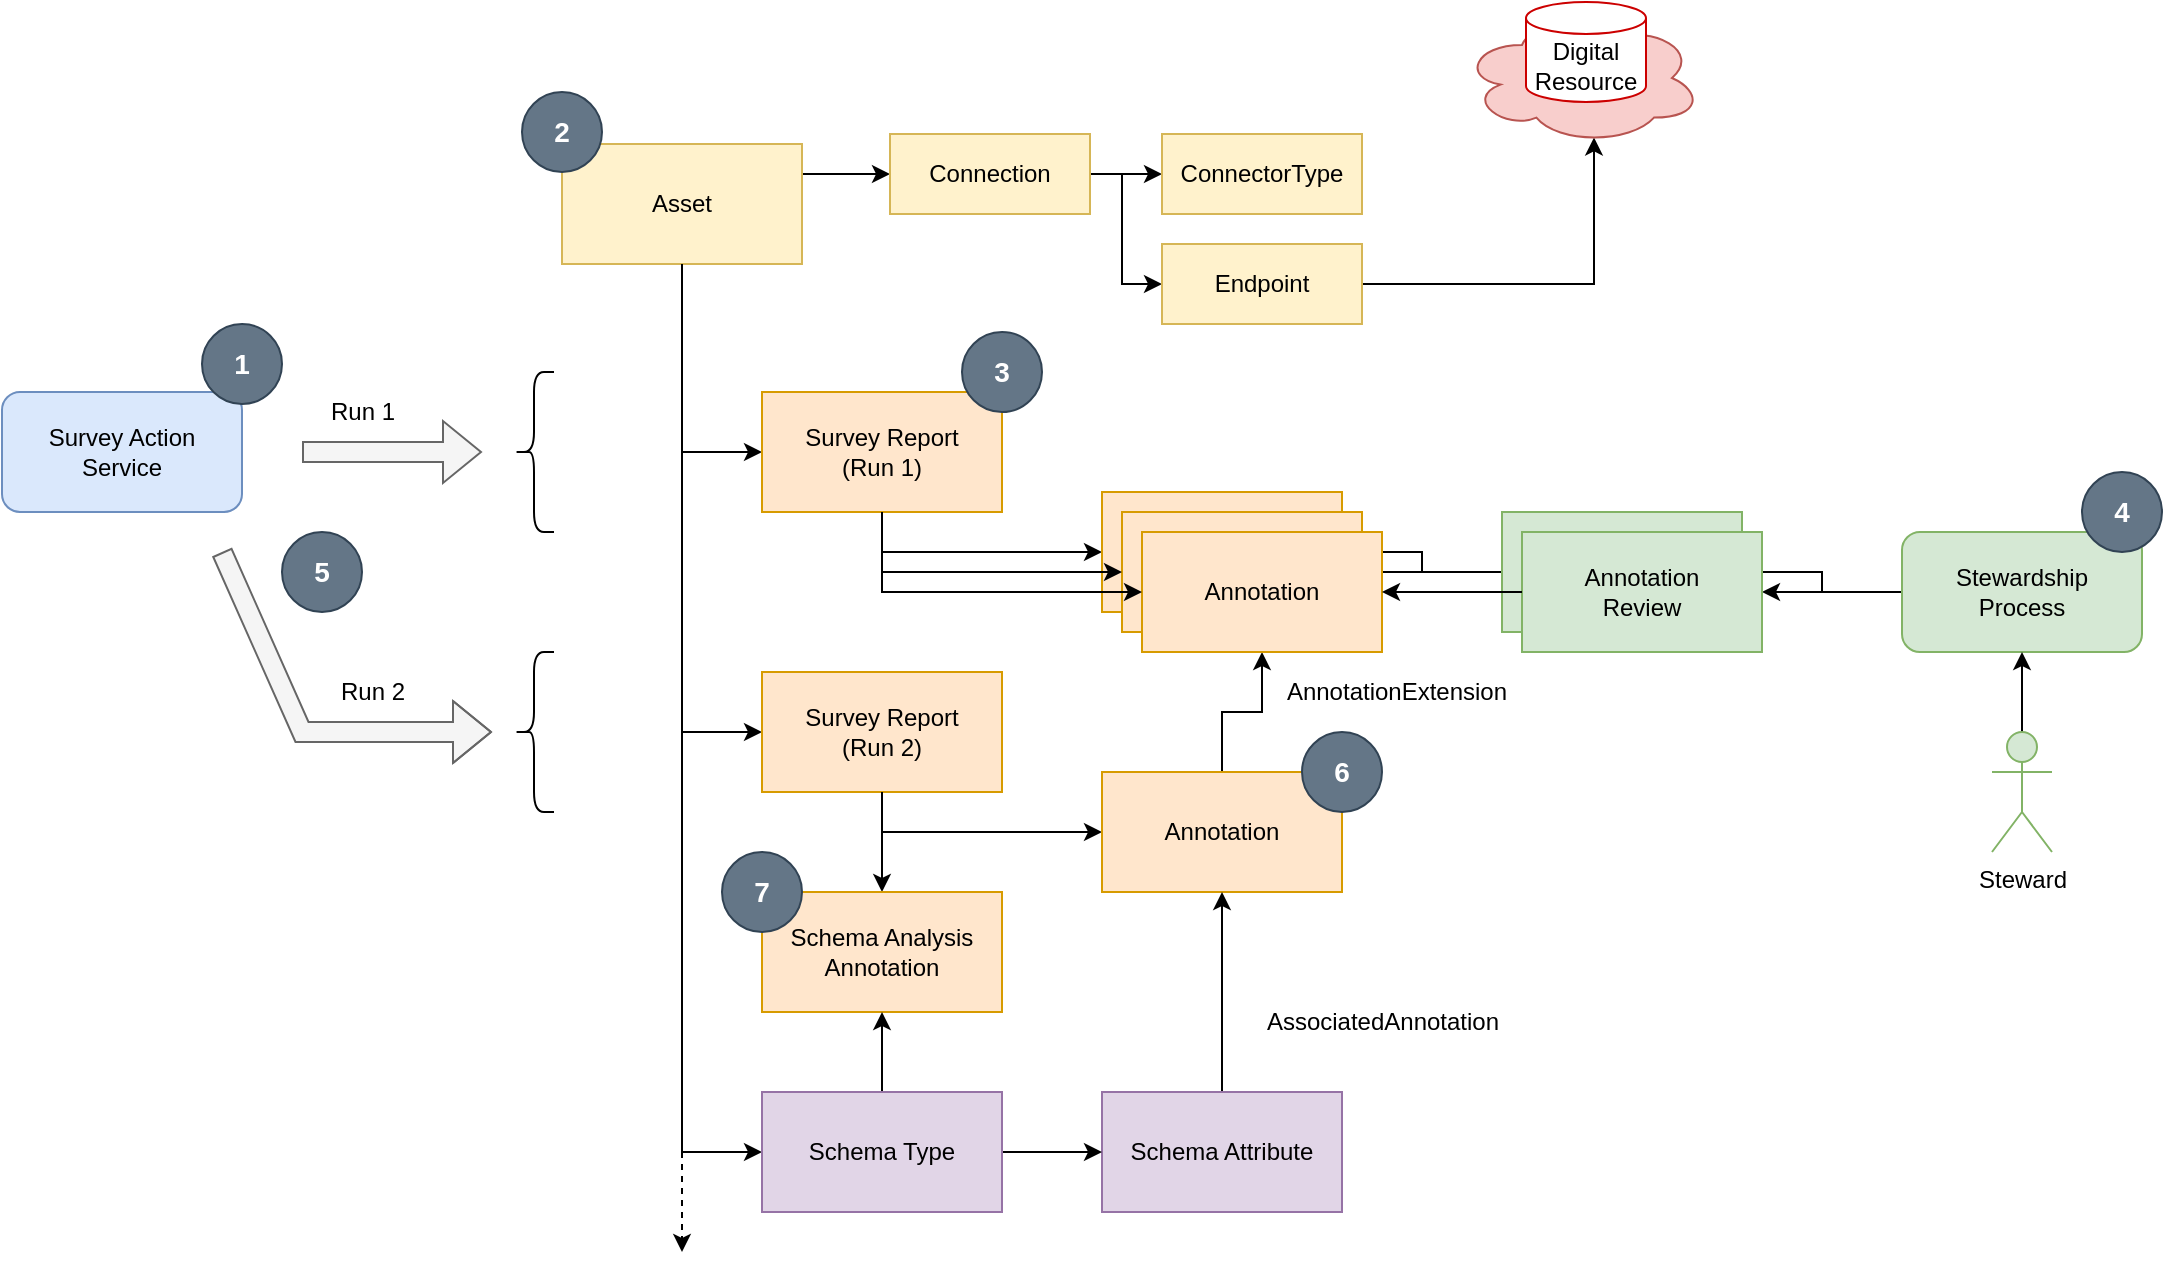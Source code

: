 <mxfile version="22.1.16" type="device" pages="16">
  <diagram id="nSDM-Rxb-zmBo6Db-v7M" name="survey-action-service-operation">
    <mxGraphModel dx="2208" dy="1100" grid="1" gridSize="10" guides="1" tooltips="1" connect="1" arrows="1" fold="1" page="1" pageScale="1" pageWidth="827" pageHeight="1169" math="0" shadow="0">
      <root>
        <mxCell id="gjnWcZLFT91bWECpOiNR-0" />
        <mxCell id="gjnWcZLFT91bWECpOiNR-1" parent="gjnWcZLFT91bWECpOiNR-0" />
        <mxCell id="gjnWcZLFT91bWECpOiNR-10" style="edgeStyle=orthogonalEdgeStyle;rounded=0;orthogonalLoop=1;jettySize=auto;html=1;exitX=0.5;exitY=1;exitDx=0;exitDy=0;entryX=0;entryY=0.5;entryDx=0;entryDy=0;" parent="gjnWcZLFT91bWECpOiNR-1" source="gjnWcZLFT91bWECpOiNR-2" target="gjnWcZLFT91bWECpOiNR-3" edge="1">
          <mxGeometry relative="1" as="geometry" />
        </mxCell>
        <mxCell id="gjnWcZLFT91bWECpOiNR-19" style="edgeStyle=orthogonalEdgeStyle;rounded=0;orthogonalLoop=1;jettySize=auto;html=1;exitX=0.5;exitY=1;exitDx=0;exitDy=0;dashed=1;" parent="gjnWcZLFT91bWECpOiNR-1" source="gjnWcZLFT91bWECpOiNR-2" edge="1">
          <mxGeometry relative="1" as="geometry">
            <mxPoint x="210" y="680" as="targetPoint" />
          </mxGeometry>
        </mxCell>
        <mxCell id="gjnWcZLFT91bWECpOiNR-42" style="edgeStyle=orthogonalEdgeStyle;rounded=0;orthogonalLoop=1;jettySize=auto;html=1;exitX=1;exitY=0.25;exitDx=0;exitDy=0;fontSize=12;" parent="gjnWcZLFT91bWECpOiNR-1" source="gjnWcZLFT91bWECpOiNR-2" target="gjnWcZLFT91bWECpOiNR-41" edge="1">
          <mxGeometry relative="1" as="geometry" />
        </mxCell>
        <mxCell id="1kK9CJhtlcIfzgSx6NMf-4" style="edgeStyle=orthogonalEdgeStyle;rounded=0;orthogonalLoop=1;jettySize=auto;html=1;exitX=0.5;exitY=1;exitDx=0;exitDy=0;entryX=0;entryY=0.5;entryDx=0;entryDy=0;" edge="1" parent="gjnWcZLFT91bWECpOiNR-1" source="gjnWcZLFT91bWECpOiNR-2" target="1kK9CJhtlcIfzgSx6NMf-2">
          <mxGeometry relative="1" as="geometry" />
        </mxCell>
        <mxCell id="gjnWcZLFT91bWECpOiNR-2" value="Asset" style="rounded=0;whiteSpace=wrap;html=1;fillColor=#fff2cc;strokeColor=#d6b656;" parent="gjnWcZLFT91bWECpOiNR-1" vertex="1">
          <mxGeometry x="150" y="126" width="120" height="60" as="geometry" />
        </mxCell>
        <mxCell id="gjnWcZLFT91bWECpOiNR-5" style="edgeStyle=orthogonalEdgeStyle;rounded=0;orthogonalLoop=1;jettySize=auto;html=1;exitX=0.5;exitY=1;exitDx=0;exitDy=0;entryX=0;entryY=0.5;entryDx=0;entryDy=0;" parent="gjnWcZLFT91bWECpOiNR-1" source="gjnWcZLFT91bWECpOiNR-3" target="gjnWcZLFT91bWECpOiNR-4" edge="1">
          <mxGeometry relative="1" as="geometry" />
        </mxCell>
        <mxCell id="gjnWcZLFT91bWECpOiNR-3" value="Survey Report&lt;br&gt;(Run 1)" style="rounded=0;whiteSpace=wrap;html=1;fillColor=#ffe6cc;strokeColor=#d79b00;" parent="gjnWcZLFT91bWECpOiNR-1" vertex="1">
          <mxGeometry x="250" y="250" width="120" height="60" as="geometry" />
        </mxCell>
        <mxCell id="gjnWcZLFT91bWECpOiNR-11" style="edgeStyle=orthogonalEdgeStyle;rounded=0;orthogonalLoop=1;jettySize=auto;html=1;entryX=0;entryY=0.5;entryDx=0;entryDy=0;" parent="gjnWcZLFT91bWECpOiNR-1" source="gjnWcZLFT91bWECpOiNR-2" target="gjnWcZLFT91bWECpOiNR-13" edge="1">
          <mxGeometry relative="1" as="geometry">
            <mxPoint x="210" y="350" as="sourcePoint" />
          </mxGeometry>
        </mxCell>
        <mxCell id="gjnWcZLFT91bWECpOiNR-12" style="edgeStyle=orthogonalEdgeStyle;rounded=0;orthogonalLoop=1;jettySize=auto;html=1;exitX=0.5;exitY=1;exitDx=0;exitDy=0;entryX=0;entryY=0.5;entryDx=0;entryDy=0;" parent="gjnWcZLFT91bWECpOiNR-1" source="gjnWcZLFT91bWECpOiNR-13" target="gjnWcZLFT91bWECpOiNR-14" edge="1">
          <mxGeometry relative="1" as="geometry" />
        </mxCell>
        <mxCell id="gjnWcZLFT91bWECpOiNR-13" value="Survey Report&lt;br&gt;(Run 2)" style="rounded=0;whiteSpace=wrap;html=1;fillColor=#ffe6cc;strokeColor=#d79b00;" parent="gjnWcZLFT91bWECpOiNR-1" vertex="1">
          <mxGeometry x="250" y="390" width="120" height="60" as="geometry" />
        </mxCell>
        <mxCell id="gjnWcZLFT91bWECpOiNR-53" style="edgeStyle=orthogonalEdgeStyle;rounded=0;orthogonalLoop=1;jettySize=auto;html=1;fontSize=12;" parent="gjnWcZLFT91bWECpOiNR-1" source="gjnWcZLFT91bWECpOiNR-14" target="gjnWcZLFT91bWECpOiNR-9" edge="1">
          <mxGeometry relative="1" as="geometry" />
        </mxCell>
        <mxCell id="gjnWcZLFT91bWECpOiNR-14" value="Annotation" style="rounded=0;whiteSpace=wrap;html=1;fillColor=#ffe6cc;strokeColor=#d79b00;" parent="gjnWcZLFT91bWECpOiNR-1" vertex="1">
          <mxGeometry x="420" y="440" width="120" height="60" as="geometry" />
        </mxCell>
        <mxCell id="gjnWcZLFT91bWECpOiNR-15" style="edgeStyle=orthogonalEdgeStyle;rounded=0;orthogonalLoop=1;jettySize=auto;html=1;exitX=0.5;exitY=1;exitDx=0;exitDy=0;" parent="gjnWcZLFT91bWECpOiNR-1" source="gjnWcZLFT91bWECpOiNR-13" target="gjnWcZLFT91bWECpOiNR-16" edge="1">
          <mxGeometry relative="1" as="geometry">
            <mxPoint x="320" y="460" as="sourcePoint" />
          </mxGeometry>
        </mxCell>
        <mxCell id="gjnWcZLFT91bWECpOiNR-16" value="Schema Analysis&lt;br&gt;Annotation" style="rounded=0;whiteSpace=wrap;html=1;fillColor=#ffe6cc;strokeColor=#d79b00;" parent="gjnWcZLFT91bWECpOiNR-1" vertex="1">
          <mxGeometry x="250" y="500" width="120" height="60" as="geometry" />
        </mxCell>
        <mxCell id="gjnWcZLFT91bWECpOiNR-20" value="Survey Action&lt;br&gt;Service" style="rounded=1;whiteSpace=wrap;html=1;fillColor=#dae8fc;strokeColor=#6c8ebf;" parent="gjnWcZLFT91bWECpOiNR-1" vertex="1">
          <mxGeometry x="-130" y="250" width="120" height="60" as="geometry" />
        </mxCell>
        <mxCell id="gjnWcZLFT91bWECpOiNR-21" value="" style="shape=flexArrow;endArrow=classic;html=1;rounded=0;fillColor=#f5f5f5;strokeColor=#666666;" parent="gjnWcZLFT91bWECpOiNR-1" edge="1">
          <mxGeometry width="50" height="50" relative="1" as="geometry">
            <mxPoint x="20" y="280" as="sourcePoint" />
            <mxPoint x="110" y="280" as="targetPoint" />
          </mxGeometry>
        </mxCell>
        <mxCell id="gjnWcZLFT91bWECpOiNR-23" value="Run 1" style="text;html=1;align=center;verticalAlign=middle;resizable=0;points=[];autosize=1;strokeColor=none;fillColor=none;" parent="gjnWcZLFT91bWECpOiNR-1" vertex="1">
          <mxGeometry x="25" y="250" width="50" height="20" as="geometry" />
        </mxCell>
        <mxCell id="gjnWcZLFT91bWECpOiNR-24" value="" style="shape=curlyBracket;whiteSpace=wrap;html=1;rounded=1;" parent="gjnWcZLFT91bWECpOiNR-1" vertex="1">
          <mxGeometry x="126" y="240" width="20" height="80" as="geometry" />
        </mxCell>
        <mxCell id="gjnWcZLFT91bWECpOiNR-25" value="" style="shape=flexArrow;endArrow=classic;html=1;rounded=0;fillColor=#f5f5f5;strokeColor=#666666;" parent="gjnWcZLFT91bWECpOiNR-1" edge="1">
          <mxGeometry width="50" height="50" relative="1" as="geometry">
            <mxPoint x="-20" y="330" as="sourcePoint" />
            <mxPoint x="115" y="420" as="targetPoint" />
            <Array as="points">
              <mxPoint x="20" y="420" />
            </Array>
          </mxGeometry>
        </mxCell>
        <mxCell id="gjnWcZLFT91bWECpOiNR-26" value="Run 2" style="text;html=1;align=center;verticalAlign=middle;resizable=0;points=[];autosize=1;strokeColor=none;fillColor=none;" parent="gjnWcZLFT91bWECpOiNR-1" vertex="1">
          <mxGeometry x="30" y="390" width="50" height="20" as="geometry" />
        </mxCell>
        <mxCell id="gjnWcZLFT91bWECpOiNR-27" value="" style="shape=curlyBracket;whiteSpace=wrap;html=1;rounded=1;" parent="gjnWcZLFT91bWECpOiNR-1" vertex="1">
          <mxGeometry x="126" y="380" width="20" height="80" as="geometry" />
        </mxCell>
        <mxCell id="gjnWcZLFT91bWECpOiNR-30" style="edgeStyle=orthogonalEdgeStyle;rounded=0;orthogonalLoop=1;jettySize=auto;html=1;exitX=0;exitY=0.5;exitDx=0;exitDy=0;entryX=1;entryY=0.5;entryDx=0;entryDy=0;" parent="gjnWcZLFT91bWECpOiNR-1" source="gjnWcZLFT91bWECpOiNR-28" target="gjnWcZLFT91bWECpOiNR-7" edge="1">
          <mxGeometry relative="1" as="geometry" />
        </mxCell>
        <mxCell id="gjnWcZLFT91bWECpOiNR-31" style="edgeStyle=orthogonalEdgeStyle;rounded=0;orthogonalLoop=1;jettySize=auto;html=1;exitX=0;exitY=0.5;exitDx=0;exitDy=0;entryX=1;entryY=0.5;entryDx=0;entryDy=0;" parent="gjnWcZLFT91bWECpOiNR-1" source="gjnWcZLFT91bWECpOiNR-28" target="gjnWcZLFT91bWECpOiNR-4" edge="1">
          <mxGeometry relative="1" as="geometry" />
        </mxCell>
        <mxCell id="gjnWcZLFT91bWECpOiNR-4" value="Annotation" style="rounded=0;whiteSpace=wrap;html=1;fillColor=#ffe6cc;strokeColor=#d79b00;" parent="gjnWcZLFT91bWECpOiNR-1" vertex="1">
          <mxGeometry x="420" y="300" width="120" height="60" as="geometry" />
        </mxCell>
        <mxCell id="gjnWcZLFT91bWECpOiNR-7" value="Annotation" style="rounded=0;whiteSpace=wrap;html=1;fillColor=#ffe6cc;strokeColor=#d79b00;" parent="gjnWcZLFT91bWECpOiNR-1" vertex="1">
          <mxGeometry x="430" y="310" width="120" height="60" as="geometry" />
        </mxCell>
        <mxCell id="gjnWcZLFT91bWECpOiNR-9" value="Annotation" style="rounded=0;whiteSpace=wrap;html=1;fillColor=#ffe6cc;strokeColor=#d79b00;" parent="gjnWcZLFT91bWECpOiNR-1" vertex="1">
          <mxGeometry x="440" y="320" width="120" height="60" as="geometry" />
        </mxCell>
        <mxCell id="gjnWcZLFT91bWECpOiNR-36" style="edgeStyle=orthogonalEdgeStyle;rounded=0;orthogonalLoop=1;jettySize=auto;html=1;exitX=0;exitY=0.5;exitDx=0;exitDy=0;entryX=1;entryY=0.5;entryDx=0;entryDy=0;" parent="gjnWcZLFT91bWECpOiNR-1" source="gjnWcZLFT91bWECpOiNR-33" target="gjnWcZLFT91bWECpOiNR-29" edge="1">
          <mxGeometry relative="1" as="geometry" />
        </mxCell>
        <mxCell id="gjnWcZLFT91bWECpOiNR-37" style="edgeStyle=orthogonalEdgeStyle;rounded=0;orthogonalLoop=1;jettySize=auto;html=1;exitX=0;exitY=0.5;exitDx=0;exitDy=0;" parent="gjnWcZLFT91bWECpOiNR-1" source="gjnWcZLFT91bWECpOiNR-33" target="gjnWcZLFT91bWECpOiNR-28" edge="1">
          <mxGeometry relative="1" as="geometry" />
        </mxCell>
        <mxCell id="gjnWcZLFT91bWECpOiNR-33" value="Stewardship&lt;br&gt;Process" style="rounded=1;whiteSpace=wrap;html=1;fillColor=#d5e8d4;strokeColor=#82b366;" parent="gjnWcZLFT91bWECpOiNR-1" vertex="1">
          <mxGeometry x="820" y="320" width="120" height="60" as="geometry" />
        </mxCell>
        <mxCell id="gjnWcZLFT91bWECpOiNR-35" value="" style="edgeStyle=orthogonalEdgeStyle;rounded=0;orthogonalLoop=1;jettySize=auto;html=1;" parent="gjnWcZLFT91bWECpOiNR-1" source="gjnWcZLFT91bWECpOiNR-34" target="gjnWcZLFT91bWECpOiNR-33" edge="1">
          <mxGeometry relative="1" as="geometry" />
        </mxCell>
        <mxCell id="gjnWcZLFT91bWECpOiNR-34" value="Steward" style="shape=umlActor;verticalLabelPosition=bottom;verticalAlign=top;html=1;outlineConnect=0;fillColor=#d5e8d4;strokeColor=#82b366;" parent="gjnWcZLFT91bWECpOiNR-1" vertex="1">
          <mxGeometry x="865" y="420" width="30" height="60" as="geometry" />
        </mxCell>
        <mxCell id="gjnWcZLFT91bWECpOiNR-28" value="Annotation&lt;br&gt;Review" style="rounded=0;whiteSpace=wrap;html=1;fillColor=#d5e8d4;strokeColor=#82b366;" parent="gjnWcZLFT91bWECpOiNR-1" vertex="1">
          <mxGeometry x="620" y="310" width="120" height="60" as="geometry" />
        </mxCell>
        <mxCell id="gjnWcZLFT91bWECpOiNR-29" value="Annotation&lt;br&gt;Review" style="rounded=0;whiteSpace=wrap;html=1;fillColor=#d5e8d4;strokeColor=#82b366;" parent="gjnWcZLFT91bWECpOiNR-1" vertex="1">
          <mxGeometry x="630" y="320" width="120" height="60" as="geometry" />
        </mxCell>
        <mxCell id="gjnWcZLFT91bWECpOiNR-6" style="edgeStyle=orthogonalEdgeStyle;rounded=0;orthogonalLoop=1;jettySize=auto;html=1;exitX=0.5;exitY=1;exitDx=0;exitDy=0;entryX=0;entryY=0.5;entryDx=0;entryDy=0;" parent="gjnWcZLFT91bWECpOiNR-1" source="gjnWcZLFT91bWECpOiNR-3" target="gjnWcZLFT91bWECpOiNR-7" edge="1">
          <mxGeometry relative="1" as="geometry">
            <mxPoint x="320" y="320" as="sourcePoint" />
          </mxGeometry>
        </mxCell>
        <mxCell id="gjnWcZLFT91bWECpOiNR-8" style="edgeStyle=orthogonalEdgeStyle;rounded=0;orthogonalLoop=1;jettySize=auto;html=1;exitX=0.5;exitY=1;exitDx=0;exitDy=0;entryX=0;entryY=0.5;entryDx=0;entryDy=0;" parent="gjnWcZLFT91bWECpOiNR-1" source="gjnWcZLFT91bWECpOiNR-3" target="gjnWcZLFT91bWECpOiNR-9" edge="1">
          <mxGeometry relative="1" as="geometry">
            <mxPoint x="330" y="330" as="sourcePoint" />
          </mxGeometry>
        </mxCell>
        <mxCell id="gjnWcZLFT91bWECpOiNR-39" value="1" style="ellipse;whiteSpace=wrap;html=1;aspect=fixed;strokeColor=#314354;fillColor=#647687;fontColor=#ffffff;fontStyle=1;fontSize=14;" parent="gjnWcZLFT91bWECpOiNR-1" vertex="1">
          <mxGeometry x="-30" y="216" width="40" height="40" as="geometry" />
        </mxCell>
        <mxCell id="gjnWcZLFT91bWECpOiNR-40" value="2" style="ellipse;whiteSpace=wrap;html=1;aspect=fixed;strokeColor=#314354;fillColor=#647687;fontColor=#ffffff;fontStyle=1;fontSize=14;" parent="gjnWcZLFT91bWECpOiNR-1" vertex="1">
          <mxGeometry x="130" y="100" width="40" height="40" as="geometry" />
        </mxCell>
        <mxCell id="gjnWcZLFT91bWECpOiNR-45" style="edgeStyle=orthogonalEdgeStyle;rounded=0;orthogonalLoop=1;jettySize=auto;html=1;entryX=0;entryY=0.5;entryDx=0;entryDy=0;fontSize=12;" parent="gjnWcZLFT91bWECpOiNR-1" source="gjnWcZLFT91bWECpOiNR-41" target="gjnWcZLFT91bWECpOiNR-43" edge="1">
          <mxGeometry relative="1" as="geometry" />
        </mxCell>
        <mxCell id="gjnWcZLFT91bWECpOiNR-46" style="edgeStyle=orthogonalEdgeStyle;rounded=0;orthogonalLoop=1;jettySize=auto;html=1;exitX=1;exitY=0.5;exitDx=0;exitDy=0;entryX=0;entryY=0.5;entryDx=0;entryDy=0;fontSize=12;" parent="gjnWcZLFT91bWECpOiNR-1" source="gjnWcZLFT91bWECpOiNR-41" target="gjnWcZLFT91bWECpOiNR-44" edge="1">
          <mxGeometry relative="1" as="geometry">
            <Array as="points">
              <mxPoint x="430" y="141" />
              <mxPoint x="430" y="196" />
            </Array>
          </mxGeometry>
        </mxCell>
        <mxCell id="gjnWcZLFT91bWECpOiNR-41" value="Connection" style="rounded=0;whiteSpace=wrap;html=1;fontSize=12;strokeColor=#d6b656;fillColor=#fff2cc;" parent="gjnWcZLFT91bWECpOiNR-1" vertex="1">
          <mxGeometry x="314" y="121" width="100" height="40" as="geometry" />
        </mxCell>
        <mxCell id="gjnWcZLFT91bWECpOiNR-43" value="ConnectorType" style="rounded=0;whiteSpace=wrap;html=1;fontSize=12;strokeColor=#d6b656;fillColor=#fff2cc;" parent="gjnWcZLFT91bWECpOiNR-1" vertex="1">
          <mxGeometry x="450" y="121" width="100" height="40" as="geometry" />
        </mxCell>
        <mxCell id="gjnWcZLFT91bWECpOiNR-49" style="edgeStyle=orthogonalEdgeStyle;rounded=0;orthogonalLoop=1;jettySize=auto;html=1;entryX=0.55;entryY=0.95;entryDx=0;entryDy=0;entryPerimeter=0;fontSize=12;" parent="gjnWcZLFT91bWECpOiNR-1" source="gjnWcZLFT91bWECpOiNR-44" target="gjnWcZLFT91bWECpOiNR-47" edge="1">
          <mxGeometry relative="1" as="geometry" />
        </mxCell>
        <mxCell id="gjnWcZLFT91bWECpOiNR-44" value="Endpoint" style="rounded=0;whiteSpace=wrap;html=1;fontSize=12;strokeColor=#d6b656;fillColor=#fff2cc;" parent="gjnWcZLFT91bWECpOiNR-1" vertex="1">
          <mxGeometry x="450" y="176" width="100" height="40" as="geometry" />
        </mxCell>
        <mxCell id="gjnWcZLFT91bWECpOiNR-47" value="" style="ellipse;shape=cloud;whiteSpace=wrap;html=1;fontSize=12;strokeColor=#b85450;fillColor=#f8cecc;" parent="gjnWcZLFT91bWECpOiNR-1" vertex="1">
          <mxGeometry x="600" y="60" width="120" height="66" as="geometry" />
        </mxCell>
        <mxCell id="gjnWcZLFT91bWECpOiNR-48" value="Digital Resource" style="shape=cylinder3;whiteSpace=wrap;html=1;boundedLbl=1;backgroundOutline=1;size=8;fontSize=12;strokeColor=#CC0000;" parent="gjnWcZLFT91bWECpOiNR-1" vertex="1">
          <mxGeometry x="632" y="55" width="60" height="50" as="geometry" />
        </mxCell>
        <mxCell id="gjnWcZLFT91bWECpOiNR-50" value="3" style="ellipse;whiteSpace=wrap;html=1;aspect=fixed;strokeColor=#314354;fillColor=#647687;fontColor=#ffffff;fontStyle=1;fontSize=14;" parent="gjnWcZLFT91bWECpOiNR-1" vertex="1">
          <mxGeometry x="350" y="220" width="40" height="40" as="geometry" />
        </mxCell>
        <mxCell id="gjnWcZLFT91bWECpOiNR-51" value="4" style="ellipse;whiteSpace=wrap;html=1;aspect=fixed;strokeColor=#314354;fillColor=#647687;fontColor=#ffffff;fontStyle=1;fontSize=14;" parent="gjnWcZLFT91bWECpOiNR-1" vertex="1">
          <mxGeometry x="910" y="290" width="40" height="40" as="geometry" />
        </mxCell>
        <mxCell id="gjnWcZLFT91bWECpOiNR-52" value="5" style="ellipse;whiteSpace=wrap;html=1;aspect=fixed;strokeColor=#314354;fillColor=#647687;fontColor=#ffffff;fontStyle=1;fontSize=14;" parent="gjnWcZLFT91bWECpOiNR-1" vertex="1">
          <mxGeometry x="10" y="320" width="40" height="40" as="geometry" />
        </mxCell>
        <mxCell id="gjnWcZLFT91bWECpOiNR-32" style="edgeStyle=orthogonalEdgeStyle;rounded=0;orthogonalLoop=1;jettySize=auto;html=1;exitX=0;exitY=0.5;exitDx=0;exitDy=0;entryX=1;entryY=0.5;entryDx=0;entryDy=0;" parent="gjnWcZLFT91bWECpOiNR-1" source="gjnWcZLFT91bWECpOiNR-29" target="gjnWcZLFT91bWECpOiNR-9" edge="1">
          <mxGeometry relative="1" as="geometry" />
        </mxCell>
        <mxCell id="gjnWcZLFT91bWECpOiNR-54" value="AnnotationExtension" style="text;html=1;align=center;verticalAlign=middle;resizable=0;points=[];autosize=1;strokeColor=none;fillColor=none;fontSize=12;" parent="gjnWcZLFT91bWECpOiNR-1" vertex="1">
          <mxGeometry x="502" y="390" width="130" height="20" as="geometry" />
        </mxCell>
        <mxCell id="gjnWcZLFT91bWECpOiNR-55" value="6" style="ellipse;whiteSpace=wrap;html=1;aspect=fixed;strokeColor=#314354;fillColor=#647687;fontColor=#ffffff;fontStyle=1;fontSize=14;" parent="gjnWcZLFT91bWECpOiNR-1" vertex="1">
          <mxGeometry x="520" y="420" width="40" height="40" as="geometry" />
        </mxCell>
        <mxCell id="1kK9CJhtlcIfzgSx6NMf-5" style="edgeStyle=orthogonalEdgeStyle;rounded=0;orthogonalLoop=1;jettySize=auto;html=1;exitX=0.5;exitY=0;exitDx=0;exitDy=0;" edge="1" parent="gjnWcZLFT91bWECpOiNR-1" source="1kK9CJhtlcIfzgSx6NMf-0" target="gjnWcZLFT91bWECpOiNR-14">
          <mxGeometry relative="1" as="geometry" />
        </mxCell>
        <mxCell id="1kK9CJhtlcIfzgSx6NMf-0" value="Schema Attribute" style="rounded=0;whiteSpace=wrap;html=1;fillColor=#e1d5e7;strokeColor=#9673a6;" vertex="1" parent="gjnWcZLFT91bWECpOiNR-1">
          <mxGeometry x="420" y="600" width="120" height="60" as="geometry" />
        </mxCell>
        <mxCell id="1kK9CJhtlcIfzgSx6NMf-3" style="edgeStyle=orthogonalEdgeStyle;rounded=0;orthogonalLoop=1;jettySize=auto;html=1;exitX=1;exitY=0.5;exitDx=0;exitDy=0;entryX=0;entryY=0.5;entryDx=0;entryDy=0;" edge="1" parent="gjnWcZLFT91bWECpOiNR-1" source="1kK9CJhtlcIfzgSx6NMf-2" target="1kK9CJhtlcIfzgSx6NMf-0">
          <mxGeometry relative="1" as="geometry" />
        </mxCell>
        <mxCell id="qKV35jp2W_wGGRfLJrxp-0" style="edgeStyle=orthogonalEdgeStyle;rounded=0;orthogonalLoop=1;jettySize=auto;html=1;exitX=0.5;exitY=0;exitDx=0;exitDy=0;entryX=0.5;entryY=1;entryDx=0;entryDy=0;" edge="1" parent="gjnWcZLFT91bWECpOiNR-1" source="1kK9CJhtlcIfzgSx6NMf-2" target="gjnWcZLFT91bWECpOiNR-16">
          <mxGeometry relative="1" as="geometry" />
        </mxCell>
        <mxCell id="1kK9CJhtlcIfzgSx6NMf-2" value="Schema Type" style="rounded=0;whiteSpace=wrap;html=1;fillColor=#e1d5e7;strokeColor=#9673a6;" vertex="1" parent="gjnWcZLFT91bWECpOiNR-1">
          <mxGeometry x="250" y="600" width="120" height="60" as="geometry" />
        </mxCell>
        <mxCell id="1kK9CJhtlcIfzgSx6NMf-6" value="AssociatedAnnotation" style="text;html=1;align=center;verticalAlign=middle;resizable=0;points=[];autosize=1;strokeColor=none;fillColor=none;" vertex="1" parent="gjnWcZLFT91bWECpOiNR-1">
          <mxGeometry x="490" y="550" width="140" height="30" as="geometry" />
        </mxCell>
        <mxCell id="1kK9CJhtlcIfzgSx6NMf-7" value="7" style="ellipse;whiteSpace=wrap;html=1;aspect=fixed;strokeColor=#314354;fillColor=#647687;fontColor=#ffffff;fontStyle=1;fontSize=14;" vertex="1" parent="gjnWcZLFT91bWECpOiNR-1">
          <mxGeometry x="230" y="480" width="40" height="40" as="geometry" />
        </mxCell>
      </root>
    </mxGraphModel>
  </diagram>
  <diagram id="IV71vn2xw5NiIvNLVCt7" name="survey-report">
    <mxGraphModel dx="2208" dy="1100" grid="1" gridSize="10" guides="1" tooltips="1" connect="1" arrows="1" fold="1" page="1" pageScale="1" pageWidth="827" pageHeight="1169" math="0" shadow="0">
      <root>
        <mxCell id="KlcPFTXAP9yj0ybZOr23-0" />
        <mxCell id="KlcPFTXAP9yj0ybZOr23-1" parent="KlcPFTXAP9yj0ybZOr23-0" />
        <mxCell id="sUHKtulXdyldn0aUy15E-1" style="edgeStyle=orthogonalEdgeStyle;rounded=0;orthogonalLoop=1;jettySize=auto;html=1;fontSize=12;entryX=0;entryY=0.5;entryDx=0;entryDy=0;" parent="KlcPFTXAP9yj0ybZOr23-1" source="sUHKtulXdyldn0aUy15E-0" target="sUHKtulXdyldn0aUy15E-2" edge="1">
          <mxGeometry relative="1" as="geometry" />
        </mxCell>
        <mxCell id="sUHKtulXdyldn0aUy15E-0" value="Asset" style="rounded=0;whiteSpace=wrap;html=1;fontSize=12;strokeColor=#d6b656;fillColor=#fff2cc;" parent="KlcPFTXAP9yj0ybZOr23-1" vertex="1">
          <mxGeometry x="-20" y="120" width="120" height="60" as="geometry" />
        </mxCell>
        <mxCell id="sUHKtulXdyldn0aUy15E-2" value="Discovery Analysis Report" style="rounded=0;whiteSpace=wrap;html=1;fillColor=#ffe6cc;strokeColor=#d79b00;" parent="KlcPFTXAP9yj0ybZOr23-1" vertex="1">
          <mxGeometry x="80" y="210" width="120" height="60" as="geometry" />
        </mxCell>
        <mxCell id="sUHKtulXdyldn0aUy15E-3" value="Survey Report" style="rounded=0;whiteSpace=wrap;html=1;fillColor=#ffe6cc;strokeColor=#d79b00;" parent="KlcPFTXAP9yj0ybZOr23-1" vertex="1">
          <mxGeometry x="90" y="220" width="120" height="60" as="geometry" />
        </mxCell>
        <mxCell id="sUHKtulXdyldn0aUy15E-4" style="edgeStyle=orthogonalEdgeStyle;rounded=0;orthogonalLoop=1;jettySize=auto;html=1;exitX=0.5;exitY=1;exitDx=0;exitDy=0;entryX=0;entryY=0.5;entryDx=0;entryDy=0;fontSize=12;" parent="KlcPFTXAP9yj0ybZOr23-1" source="sUHKtulXdyldn0aUy15E-0" target="sUHKtulXdyldn0aUy15E-3" edge="1">
          <mxGeometry relative="1" as="geometry" />
        </mxCell>
        <mxCell id="yO4jX-XahzhBA-HGzOWr-0" style="edgeStyle=orthogonalEdgeStyle;rounded=0;orthogonalLoop=1;jettySize=auto;html=1;exitX=0.5;exitY=1;exitDx=0;exitDy=0;entryX=0;entryY=0.5;entryDx=0;entryDy=0;" parent="KlcPFTXAP9yj0ybZOr23-1" source="yO4jX-XahzhBA-HGzOWr-1" target="yO4jX-XahzhBA-HGzOWr-2" edge="1">
          <mxGeometry relative="1" as="geometry" />
        </mxCell>
        <mxCell id="yO4jX-XahzhBA-HGzOWr-12" style="edgeStyle=orthogonalEdgeStyle;rounded=0;orthogonalLoop=1;jettySize=auto;html=1;exitX=0.5;exitY=1;exitDx=0;exitDy=0;entryX=0;entryY=0.5;entryDx=0;entryDy=0;fontSize=12;" parent="KlcPFTXAP9yj0ybZOr23-1" source="sUHKtulXdyldn0aUy15E-0" target="yO4jX-XahzhBA-HGzOWr-8" edge="1">
          <mxGeometry relative="1" as="geometry" />
        </mxCell>
        <mxCell id="yO4jX-XahzhBA-HGzOWr-1" value="Survey Report" style="rounded=0;whiteSpace=wrap;html=1;fillColor=#ffe6cc;strokeColor=#d79b00;" parent="KlcPFTXAP9yj0ybZOr23-1" vertex="1">
          <mxGeometry x="100" y="230" width="120" height="60" as="geometry" />
        </mxCell>
        <mxCell id="7VdTkdVkbRQhl3Fh7LrX-1" style="edgeStyle=orthogonalEdgeStyle;rounded=0;orthogonalLoop=1;jettySize=auto;html=1;exitX=0.5;exitY=0;exitDx=0;exitDy=0;entryX=1;entryY=0.5;entryDx=0;entryDy=0;" edge="1" parent="KlcPFTXAP9yj0ybZOr23-1" source="yO4jX-XahzhBA-HGzOWr-2" target="sUHKtulXdyldn0aUy15E-0">
          <mxGeometry relative="1" as="geometry" />
        </mxCell>
        <mxCell id="yO4jX-XahzhBA-HGzOWr-2" value="Annotation" style="rounded=0;whiteSpace=wrap;html=1;fillColor=#ffe6cc;strokeColor=#d79b00;" parent="KlcPFTXAP9yj0ybZOr23-1" vertex="1">
          <mxGeometry x="240" y="280" width="120" height="60" as="geometry" />
        </mxCell>
        <mxCell id="7VdTkdVkbRQhl3Fh7LrX-2" style="edgeStyle=orthogonalEdgeStyle;rounded=0;orthogonalLoop=1;jettySize=auto;html=1;exitX=0.5;exitY=0;exitDx=0;exitDy=0;entryX=1;entryY=0.5;entryDx=0;entryDy=0;" edge="1" parent="KlcPFTXAP9yj0ybZOr23-1" source="yO4jX-XahzhBA-HGzOWr-3" target="sUHKtulXdyldn0aUy15E-0">
          <mxGeometry relative="1" as="geometry">
            <mxPoint x="170" y="110" as="targetPoint" />
          </mxGeometry>
        </mxCell>
        <mxCell id="yO4jX-XahzhBA-HGzOWr-3" value="Annotation" style="rounded=0;whiteSpace=wrap;html=1;fillColor=#ffe6cc;strokeColor=#d79b00;" parent="KlcPFTXAP9yj0ybZOr23-1" vertex="1">
          <mxGeometry x="250" y="290" width="120" height="60" as="geometry" />
        </mxCell>
        <mxCell id="yO4jX-XahzhBA-HGzOWr-4" value="Annotation" style="rounded=0;whiteSpace=wrap;html=1;fillColor=#ffe6cc;strokeColor=#d79b00;" parent="KlcPFTXAP9yj0ybZOr23-1" vertex="1">
          <mxGeometry x="260" y="300" width="120" height="60" as="geometry" />
        </mxCell>
        <mxCell id="yO4jX-XahzhBA-HGzOWr-5" style="edgeStyle=orthogonalEdgeStyle;rounded=0;orthogonalLoop=1;jettySize=auto;html=1;exitX=0.5;exitY=1;exitDx=0;exitDy=0;entryX=0;entryY=0.5;entryDx=0;entryDy=0;" parent="KlcPFTXAP9yj0ybZOr23-1" source="yO4jX-XahzhBA-HGzOWr-1" target="yO4jX-XahzhBA-HGzOWr-3" edge="1">
          <mxGeometry relative="1" as="geometry">
            <mxPoint x="170" y="300" as="sourcePoint" />
          </mxGeometry>
        </mxCell>
        <mxCell id="yO4jX-XahzhBA-HGzOWr-6" style="edgeStyle=orthogonalEdgeStyle;rounded=0;orthogonalLoop=1;jettySize=auto;html=1;exitX=0.5;exitY=1;exitDx=0;exitDy=0;entryX=0;entryY=0.5;entryDx=0;entryDy=0;" parent="KlcPFTXAP9yj0ybZOr23-1" source="yO4jX-XahzhBA-HGzOWr-1" target="yO4jX-XahzhBA-HGzOWr-4" edge="1">
          <mxGeometry relative="1" as="geometry">
            <mxPoint x="180" y="310" as="sourcePoint" />
          </mxGeometry>
        </mxCell>
        <mxCell id="yO4jX-XahzhBA-HGzOWr-13" style="edgeStyle=orthogonalEdgeStyle;rounded=0;orthogonalLoop=1;jettySize=auto;html=1;exitX=0.5;exitY=1;exitDx=0;exitDy=0;entryX=0;entryY=0.5;entryDx=0;entryDy=0;fontSize=12;" parent="KlcPFTXAP9yj0ybZOr23-1" source="yO4jX-XahzhBA-HGzOWr-8" target="yO4jX-XahzhBA-HGzOWr-9" edge="1">
          <mxGeometry relative="1" as="geometry" />
        </mxCell>
        <mxCell id="yO4jX-XahzhBA-HGzOWr-24" style="edgeStyle=orthogonalEdgeStyle;rounded=0;orthogonalLoop=1;jettySize=auto;html=1;exitX=0.5;exitY=1;exitDx=0;exitDy=0;dashed=1;fontSize=12;" parent="KlcPFTXAP9yj0ybZOr23-1" source="yO4jX-XahzhBA-HGzOWr-8" edge="1">
          <mxGeometry relative="1" as="geometry">
            <mxPoint x="140" y="570" as="targetPoint" />
          </mxGeometry>
        </mxCell>
        <mxCell id="yO4jX-XahzhBA-HGzOWr-8" value="Schema Type" style="rounded=0;whiteSpace=wrap;html=1;fontSize=12;strokeColor=#9673a6;fillColor=#e1d5e7;" parent="KlcPFTXAP9yj0ybZOr23-1" vertex="1">
          <mxGeometry x="80" y="390" width="120" height="60" as="geometry" />
        </mxCell>
        <mxCell id="7VdTkdVkbRQhl3Fh7LrX-6" style="edgeStyle=orthogonalEdgeStyle;rounded=0;orthogonalLoop=1;jettySize=auto;html=1;exitX=0.5;exitY=0;exitDx=0;exitDy=0;entryX=0.5;entryY=1;entryDx=0;entryDy=0;" edge="1" parent="KlcPFTXAP9yj0ybZOr23-1" source="yO4jX-XahzhBA-HGzOWr-9" target="7VdTkdVkbRQhl3Fh7LrX-3">
          <mxGeometry relative="1" as="geometry" />
        </mxCell>
        <mxCell id="7VdTkdVkbRQhl3Fh7LrX-7" style="edgeStyle=orthogonalEdgeStyle;rounded=0;orthogonalLoop=1;jettySize=auto;html=1;exitX=0.5;exitY=0;exitDx=0;exitDy=0;" edge="1" parent="KlcPFTXAP9yj0ybZOr23-1" source="yO4jX-XahzhBA-HGzOWr-9" target="yO4jX-XahzhBA-HGzOWr-4">
          <mxGeometry relative="1" as="geometry" />
        </mxCell>
        <mxCell id="yO4jX-XahzhBA-HGzOWr-9" value="Schema Attribute" style="rounded=0;whiteSpace=wrap;html=1;fontSize=12;strokeColor=#9673a6;fillColor=#e1d5e7;" parent="KlcPFTXAP9yj0ybZOr23-1" vertex="1">
          <mxGeometry x="270" y="470" width="120" height="60" as="geometry" />
        </mxCell>
        <mxCell id="yO4jX-XahzhBA-HGzOWr-11" value="AssociatedAnnotations &lt;br&gt;describing the &lt;br&gt;whole digital resource" style="text;html=1;align=center;verticalAlign=middle;resizable=0;points=[];autosize=1;strokeColor=none;fillColor=none;fontSize=12;" parent="KlcPFTXAP9yj0ybZOr23-1" vertex="1">
          <mxGeometry x="325" y="160" width="150" height="60" as="geometry" />
        </mxCell>
        <mxCell id="yO4jX-XahzhBA-HGzOWr-26" value="AssociatedAnnotations &lt;br&gt;describing&lt;br&gt;a single data field" style="text;html=1;align=center;verticalAlign=middle;resizable=0;points=[];autosize=1;strokeColor=none;fillColor=none;fontSize=12;" parent="KlcPFTXAP9yj0ybZOr23-1" vertex="1">
          <mxGeometry x="339" y="385" width="150" height="60" as="geometry" />
        </mxCell>
        <mxCell id="7VdTkdVkbRQhl3Fh7LrX-0" style="edgeStyle=orthogonalEdgeStyle;rounded=0;orthogonalLoop=1;jettySize=auto;html=1;exitX=0.5;exitY=1;exitDx=0;exitDy=0;entryX=0;entryY=0.5;entryDx=0;entryDy=0;" edge="1" parent="KlcPFTXAP9yj0ybZOr23-1" source="sUHKtulXdyldn0aUy15E-0" target="yO4jX-XahzhBA-HGzOWr-1">
          <mxGeometry relative="1" as="geometry" />
        </mxCell>
        <mxCell id="7VdTkdVkbRQhl3Fh7LrX-3" value="Annotation" style="rounded=0;whiteSpace=wrap;html=1;fillColor=#ffe6cc;strokeColor=#d79b00;" vertex="1" parent="KlcPFTXAP9yj0ybZOr23-1">
          <mxGeometry x="270" y="310" width="120" height="60" as="geometry" />
        </mxCell>
        <mxCell id="7VdTkdVkbRQhl3Fh7LrX-8" style="edgeStyle=orthogonalEdgeStyle;rounded=0;orthogonalLoop=1;jettySize=auto;html=1;exitX=0.5;exitY=1;exitDx=0;exitDy=0;entryX=0;entryY=0.5;entryDx=0;entryDy=0;" edge="1" parent="KlcPFTXAP9yj0ybZOr23-1" source="yO4jX-XahzhBA-HGzOWr-1" target="7VdTkdVkbRQhl3Fh7LrX-3">
          <mxGeometry relative="1" as="geometry" />
        </mxCell>
      </root>
    </mxGraphModel>
  </diagram>
  <diagram name="schema-extraction" id="MKRD6TmsRUBdjiTYSVlD">
    <mxGraphModel dx="1114" dy="812" grid="1" gridSize="10" guides="1" tooltips="1" connect="1" arrows="1" fold="1" page="1" pageScale="1" pageWidth="827" pageHeight="1169" math="0" shadow="0">
      <root>
        <mxCell id="xg4PVC28wxOINmi-pHEU-0" />
        <mxCell id="xg4PVC28wxOINmi-pHEU-1" parent="xg4PVC28wxOINmi-pHEU-0" />
        <mxCell id="xg4PVC28wxOINmi-pHEU-2" style="edgeStyle=orthogonalEdgeStyle;rounded=0;orthogonalLoop=1;jettySize=auto;html=1;exitX=0.5;exitY=1;exitDx=0;exitDy=0;entryX=0;entryY=0.5;entryDx=0;entryDy=0;dashed=1;" parent="xg4PVC28wxOINmi-pHEU-1" source="xg4PVC28wxOINmi-pHEU-4" target="xg4PVC28wxOINmi-pHEU-5" edge="1">
          <mxGeometry relative="1" as="geometry" />
        </mxCell>
        <mxCell id="xg4PVC28wxOINmi-pHEU-4" value="Survey Report" style="rounded=0;whiteSpace=wrap;html=1;fillColor=#ffe6cc;strokeColor=#d79b00;" parent="xg4PVC28wxOINmi-pHEU-1" vertex="1">
          <mxGeometry x="100" y="230" width="120" height="60" as="geometry" />
        </mxCell>
        <mxCell id="xg4PVC28wxOINmi-pHEU-5" value="Annotation" style="rounded=0;whiteSpace=wrap;html=1;fillColor=#ffe6cc;strokeColor=#d79b00;" parent="xg4PVC28wxOINmi-pHEU-1" vertex="1">
          <mxGeometry x="240" y="280" width="120" height="60" as="geometry" />
        </mxCell>
        <mxCell id="xg4PVC28wxOINmi-pHEU-6" value="Schema Extraction&lt;br&gt;Annotation" style="rounded=0;whiteSpace=wrap;html=1;fillColor=#ffe6cc;strokeColor=#d79b00;" parent="xg4PVC28wxOINmi-pHEU-1" vertex="1">
          <mxGeometry x="250" y="300" width="120" height="60" as="geometry" />
        </mxCell>
        <mxCell id="xg4PVC28wxOINmi-pHEU-8" style="edgeStyle=orthogonalEdgeStyle;rounded=0;orthogonalLoop=1;jettySize=auto;html=1;exitX=0.5;exitY=1;exitDx=0;exitDy=0;entryX=0;entryY=0.5;entryDx=0;entryDy=0;" parent="xg4PVC28wxOINmi-pHEU-1" source="xg4PVC28wxOINmi-pHEU-4" target="xg4PVC28wxOINmi-pHEU-6" edge="1">
          <mxGeometry relative="1" as="geometry">
            <mxPoint x="170" y="300" as="sourcePoint" />
          </mxGeometry>
        </mxCell>
        <mxCell id="xg4PVC28wxOINmi-pHEU-12" style="edgeStyle=orthogonalEdgeStyle;rounded=0;orthogonalLoop=1;jettySize=auto;html=1;exitX=0.5;exitY=1;exitDx=0;exitDy=0;dashed=1;fontSize=12;" parent="xg4PVC28wxOINmi-pHEU-1" source="xg4PVC28wxOINmi-pHEU-4" edge="1">
          <mxGeometry relative="1" as="geometry">
            <mxPoint x="160" y="390" as="targetPoint" />
          </mxGeometry>
        </mxCell>
        <mxCell id="xg4PVC28wxOINmi-pHEU-29" value="Schema Attribute" style="rounded=0;whiteSpace=wrap;html=1;fontSize=12;strokeColor=#9673a6;fillColor=#e1d5e7;" parent="xg4PVC28wxOINmi-pHEU-1" vertex="1">
          <mxGeometry x="630" y="390" width="120" height="60" as="geometry" />
        </mxCell>
        <mxCell id="BLETpMKE19BtRrI9FE8y-4" style="edgeStyle=orthogonalEdgeStyle;rounded=0;orthogonalLoop=1;jettySize=auto;html=1;exitX=0.25;exitY=1;exitDx=0;exitDy=0;entryX=0;entryY=0.25;entryDx=0;entryDy=0;fillColor=#e1d5e7;strokeColor=#9673a6;" parent="xg4PVC28wxOINmi-pHEU-1" source="xg4PVC28wxOINmi-pHEU-31" target="xg4PVC28wxOINmi-pHEU-29" edge="1">
          <mxGeometry relative="1" as="geometry" />
        </mxCell>
        <mxCell id="BLETpMKE19BtRrI9FE8y-5" style="edgeStyle=orthogonalEdgeStyle;rounded=0;orthogonalLoop=1;jettySize=auto;html=1;exitX=0.25;exitY=1;exitDx=0;exitDy=0;entryX=0;entryY=0.25;entryDx=0;entryDy=0;fillColor=#e1d5e7;strokeColor=#9673a6;" parent="xg4PVC28wxOINmi-pHEU-1" source="xg4PVC28wxOINmi-pHEU-31" target="xg4PVC28wxOINmi-pHEU-33" edge="1">
          <mxGeometry relative="1" as="geometry" />
        </mxCell>
        <mxCell id="phvaT_ZFLhhotRPbZ3Ah-0" style="edgeStyle=orthogonalEdgeStyle;rounded=0;orthogonalLoop=1;jettySize=auto;html=1;exitX=0;exitY=0.5;exitDx=0;exitDy=0;" edge="1" parent="xg4PVC28wxOINmi-pHEU-1" source="xg4PVC28wxOINmi-pHEU-31" target="xg4PVC28wxOINmi-pHEU-6">
          <mxGeometry relative="1" as="geometry" />
        </mxCell>
        <mxCell id="xg4PVC28wxOINmi-pHEU-31" value="Schema Type" style="rounded=0;whiteSpace=wrap;html=1;fontSize=12;strokeColor=#9673a6;fillColor=#e1d5e7;" parent="xg4PVC28wxOINmi-pHEU-1" vertex="1">
          <mxGeometry x="540" y="300" width="120" height="60" as="geometry" />
        </mxCell>
        <mxCell id="BLETpMKE19BtRrI9FE8y-8" style="edgeStyle=orthogonalEdgeStyle;rounded=0;orthogonalLoop=1;jettySize=auto;html=1;exitX=0.25;exitY=1;exitDx=0;exitDy=0;entryX=0;entryY=0.25;entryDx=0;entryDy=0;fillColor=#e1d5e7;strokeColor=#9673a6;" parent="xg4PVC28wxOINmi-pHEU-1" source="xg4PVC28wxOINmi-pHEU-33" target="BLETpMKE19BtRrI9FE8y-6" edge="1">
          <mxGeometry relative="1" as="geometry" />
        </mxCell>
        <mxCell id="xg4PVC28wxOINmi-pHEU-33" value="Schema Attribute" style="rounded=0;whiteSpace=wrap;html=1;fontSize=12;strokeColor=#9673a6;fillColor=#e1d5e7;" parent="xg4PVC28wxOINmi-pHEU-1" vertex="1">
          <mxGeometry x="630" y="480" width="120" height="60" as="geometry" />
        </mxCell>
        <mxCell id="BLETpMKE19BtRrI9FE8y-1" style="edgeStyle=orthogonalEdgeStyle;rounded=0;orthogonalLoop=1;jettySize=auto;html=1;exitX=0.25;exitY=1;exitDx=0;exitDy=0;entryX=0;entryY=0.5;entryDx=0;entryDy=0;" parent="xg4PVC28wxOINmi-pHEU-1" source="BLETpMKE19BtRrI9FE8y-0" target="xg4PVC28wxOINmi-pHEU-4" edge="1">
          <mxGeometry relative="1" as="geometry" />
        </mxCell>
        <mxCell id="BLETpMKE19BtRrI9FE8y-2" style="edgeStyle=orthogonalEdgeStyle;rounded=0;orthogonalLoop=1;jettySize=auto;html=1;fillColor=#e1d5e7;strokeColor=#9673a6;" parent="xg4PVC28wxOINmi-pHEU-1" source="BLETpMKE19BtRrI9FE8y-0" target="xg4PVC28wxOINmi-pHEU-31" edge="1">
          <mxGeometry relative="1" as="geometry" />
        </mxCell>
        <mxCell id="BLETpMKE19BtRrI9FE8y-0" value="Asset" style="rounded=0;whiteSpace=wrap;html=1;fillColor=#fff2cc;strokeColor=#d6b656;" parent="xg4PVC28wxOINmi-pHEU-1" vertex="1">
          <mxGeometry x="30" y="120" width="120" height="60" as="geometry" />
        </mxCell>
        <mxCell id="BLETpMKE19BtRrI9FE8y-3" value="AssetSchemaType" style="text;html=1;align=center;verticalAlign=middle;resizable=0;points=[];autosize=1;strokeColor=none;fillColor=none;" parent="xg4PVC28wxOINmi-pHEU-1" vertex="1">
          <mxGeometry x="300" y="150" width="120" height="30" as="geometry" />
        </mxCell>
        <mxCell id="BLETpMKE19BtRrI9FE8y-6" value="Schema Attribute" style="rounded=0;whiteSpace=wrap;html=1;fontSize=12;strokeColor=#9673a6;fillColor=#e1d5e7;" parent="xg4PVC28wxOINmi-pHEU-1" vertex="1">
          <mxGeometry x="680" y="570" width="120" height="60" as="geometry" />
        </mxCell>
        <mxCell id="phvaT_ZFLhhotRPbZ3Ah-5" value="AssociatedAnnotation" style="text;html=1;align=center;verticalAlign=middle;resizable=0;points=[];autosize=1;strokeColor=none;fillColor=none;" vertex="1" parent="xg4PVC28wxOINmi-pHEU-1">
          <mxGeometry x="390" y="300" width="140" height="30" as="geometry" />
        </mxCell>
      </root>
    </mxGraphModel>
  </diagram>
  <diagram name="data-profiling" id="omfxVDVDT6LV_2XDUz_Y">
    <mxGraphModel dx="1114" dy="812" grid="1" gridSize="10" guides="1" tooltips="1" connect="1" arrows="1" fold="1" page="1" pageScale="1" pageWidth="827" pageHeight="1169" math="0" shadow="0">
      <root>
        <mxCell id="LBKDxHj7_zs8RFB6tz7r-0" />
        <mxCell id="LBKDxHj7_zs8RFB6tz7r-1" parent="LBKDxHj7_zs8RFB6tz7r-0" />
        <mxCell id="LBKDxHj7_zs8RFB6tz7r-2" style="edgeStyle=orthogonalEdgeStyle;rounded=0;orthogonalLoop=1;jettySize=auto;html=1;exitX=0.5;exitY=1;exitDx=0;exitDy=0;entryX=0;entryY=0.5;entryDx=0;entryDy=0;dashed=1;" parent="LBKDxHj7_zs8RFB6tz7r-1" source="LBKDxHj7_zs8RFB6tz7r-4" target="LBKDxHj7_zs8RFB6tz7r-5" edge="1">
          <mxGeometry relative="1" as="geometry" />
        </mxCell>
        <mxCell id="LBKDxHj7_zs8RFB6tz7r-3" style="edgeStyle=orthogonalEdgeStyle;rounded=0;orthogonalLoop=1;jettySize=auto;html=1;exitX=0.5;exitY=1;exitDx=0;exitDy=0;entryX=0;entryY=0.5;entryDx=0;entryDy=0;fontSize=12;" parent="LBKDxHj7_zs8RFB6tz7r-1" source="LBKDxHj7_zs8RFB6tz7r-4" target="LBKDxHj7_zs8RFB6tz7r-11" edge="1">
          <mxGeometry relative="1" as="geometry" />
        </mxCell>
        <mxCell id="LBKDxHj7_zs8RFB6tz7r-4" value="Survey Report" style="rounded=0;whiteSpace=wrap;html=1;fillColor=#ffe6cc;strokeColor=#d79b00;" parent="LBKDxHj7_zs8RFB6tz7r-1" vertex="1">
          <mxGeometry x="100" y="230" width="120" height="60" as="geometry" />
        </mxCell>
        <mxCell id="LBKDxHj7_zs8RFB6tz7r-5" value="Annotation" style="rounded=0;whiteSpace=wrap;html=1;fillColor=#ffe6cc;strokeColor=#d79b00;" parent="LBKDxHj7_zs8RFB6tz7r-1" vertex="1">
          <mxGeometry x="240" y="280" width="120" height="60" as="geometry" />
        </mxCell>
        <mxCell id="LBKDxHj7_zs8RFB6tz7r-6" value="Fingerprint&lt;br&gt;Annotation" style="rounded=0;whiteSpace=wrap;html=1;fillColor=#ffe6cc;strokeColor=#d79b00;" parent="LBKDxHj7_zs8RFB6tz7r-1" vertex="1">
          <mxGeometry x="250" y="290" width="120" height="60" as="geometry" />
        </mxCell>
        <mxCell id="LBKDxHj7_zs8RFB6tz7r-7" style="edgeStyle=orthogonalEdgeStyle;rounded=0;orthogonalLoop=1;jettySize=auto;html=1;exitX=0.5;exitY=1;exitDx=0;exitDy=0;entryX=0;entryY=0.5;entryDx=0;entryDy=0;" parent="LBKDxHj7_zs8RFB6tz7r-1" source="LBKDxHj7_zs8RFB6tz7r-4" target="LBKDxHj7_zs8RFB6tz7r-6" edge="1">
          <mxGeometry relative="1" as="geometry">
            <mxPoint x="170" y="300" as="sourcePoint" />
          </mxGeometry>
        </mxCell>
        <mxCell id="LBKDxHj7_zs8RFB6tz7r-10" style="edgeStyle=orthogonalEdgeStyle;rounded=0;orthogonalLoop=1;jettySize=auto;html=1;dashed=1;fontSize=12;" parent="LBKDxHj7_zs8RFB6tz7r-1" edge="1">
          <mxGeometry relative="1" as="geometry">
            <mxPoint x="160" y="750" as="targetPoint" />
            <mxPoint x="160" y="290" as="sourcePoint" />
          </mxGeometry>
        </mxCell>
        <mxCell id="LBKDxHj7_zs8RFB6tz7r-11" value="Schema Analysis&lt;br&gt;Annotation" style="rounded=0;whiteSpace=wrap;html=1;fontSize=12;strokeColor=#d79b00;fillColor=#ffe6cc;" parent="LBKDxHj7_zs8RFB6tz7r-1" vertex="1">
          <mxGeometry x="241" y="364" width="120" height="60" as="geometry" />
        </mxCell>
        <mxCell id="LBKDxHj7_zs8RFB6tz7r-12" style="edgeStyle=orthogonalEdgeStyle;rounded=0;orthogonalLoop=1;jettySize=auto;html=1;entryX=0;entryY=0.5;entryDx=0;entryDy=0;fontSize=12;exitX=0.5;exitY=1;exitDx=0;exitDy=0;" parent="LBKDxHj7_zs8RFB6tz7r-1" source="LBKDxHj7_zs8RFB6tz7r-4" target="LBKDxHj7_zs8RFB6tz7r-16" edge="1">
          <mxGeometry relative="1" as="geometry">
            <Array as="points">
              <mxPoint x="160" y="571" />
            </Array>
            <mxPoint x="171" y="424" as="sourcePoint" />
          </mxGeometry>
        </mxCell>
        <mxCell id="LBKDxHj7_zs8RFB6tz7r-16" value="Data Profile&lt;br&gt;Annotation" style="rounded=0;whiteSpace=wrap;html=1;fillColor=#ffe6cc;strokeColor=#d79b00;" parent="LBKDxHj7_zs8RFB6tz7r-1" vertex="1">
          <mxGeometry x="241" y="541" width="120" height="60" as="geometry" />
        </mxCell>
        <mxCell id="LBKDxHj7_zs8RFB6tz7r-17" value="Fingerprint&lt;br&gt;Annotation" style="rounded=0;whiteSpace=wrap;html=1;fillColor=#ffe6cc;strokeColor=#d79b00;" parent="LBKDxHj7_zs8RFB6tz7r-1" vertex="1">
          <mxGeometry x="241" y="460" width="120" height="60" as="geometry" />
        </mxCell>
        <mxCell id="LBKDxHj7_zs8RFB6tz7r-18" style="edgeStyle=orthogonalEdgeStyle;rounded=0;orthogonalLoop=1;jettySize=auto;html=1;exitX=0.5;exitY=1;exitDx=0;exitDy=0;entryX=0;entryY=0.5;entryDx=0;entryDy=0;fontSize=12;" parent="LBKDxHj7_zs8RFB6tz7r-1" source="LBKDxHj7_zs8RFB6tz7r-4" target="LBKDxHj7_zs8RFB6tz7r-17" edge="1">
          <mxGeometry relative="1" as="geometry">
            <mxPoint x="171" y="424" as="sourcePoint" />
          </mxGeometry>
        </mxCell>
        <mxCell id="_3VWJnHhmEFU_s0KMEx3-3" style="edgeStyle=orthogonalEdgeStyle;rounded=0;orthogonalLoop=1;jettySize=auto;html=1;exitX=0;exitY=0.5;exitDx=0;exitDy=0;" edge="1" parent="LBKDxHj7_zs8RFB6tz7r-1" source="LBKDxHj7_zs8RFB6tz7r-25" target="LBKDxHj7_zs8RFB6tz7r-17">
          <mxGeometry relative="1" as="geometry" />
        </mxCell>
        <mxCell id="_3VWJnHhmEFU_s0KMEx3-4" style="edgeStyle=orthogonalEdgeStyle;rounded=0;orthogonalLoop=1;jettySize=auto;html=1;entryX=1;entryY=0.5;entryDx=0;entryDy=0;" edge="1" parent="LBKDxHj7_zs8RFB6tz7r-1" source="LBKDxHj7_zs8RFB6tz7r-25" target="LBKDxHj7_zs8RFB6tz7r-16">
          <mxGeometry relative="1" as="geometry" />
        </mxCell>
        <mxCell id="_3VWJnHhmEFU_s0KMEx3-5" style="edgeStyle=orthogonalEdgeStyle;rounded=0;orthogonalLoop=1;jettySize=auto;html=1;exitX=0;exitY=0.5;exitDx=0;exitDy=0;entryX=1;entryY=0.5;entryDx=0;entryDy=0;" edge="1" parent="LBKDxHj7_zs8RFB6tz7r-1" source="LBKDxHj7_zs8RFB6tz7r-25" target="LBKDxHj7_zs8RFB6tz7r-31">
          <mxGeometry relative="1" as="geometry" />
        </mxCell>
        <mxCell id="LBKDxHj7_zs8RFB6tz7r-25" value="Schema Attribute" style="rounded=0;whiteSpace=wrap;html=1;fontSize=12;strokeColor=#9673a6;fillColor=#e1d5e7;" parent="LBKDxHj7_zs8RFB6tz7r-1" vertex="1">
          <mxGeometry x="561" y="460" width="120" height="60" as="geometry" />
        </mxCell>
        <mxCell id="_3VWJnHhmEFU_s0KMEx3-1" style="edgeStyle=orthogonalEdgeStyle;rounded=0;orthogonalLoop=1;jettySize=auto;html=1;exitX=0;exitY=0.5;exitDx=0;exitDy=0;entryX=1;entryY=0.5;entryDx=0;entryDy=0;" edge="1" parent="LBKDxHj7_zs8RFB6tz7r-1" source="LBKDxHj7_zs8RFB6tz7r-27" target="LBKDxHj7_zs8RFB6tz7r-11">
          <mxGeometry relative="1" as="geometry" />
        </mxCell>
        <mxCell id="LBKDxHj7_zs8RFB6tz7r-27" value="Schema Type" style="rounded=0;whiteSpace=wrap;html=1;fontSize=12;strokeColor=#9673a6;fillColor=#e1d5e7;" parent="LBKDxHj7_zs8RFB6tz7r-1" vertex="1">
          <mxGeometry x="561" y="364" width="120" height="60" as="geometry" />
        </mxCell>
        <mxCell id="LBKDxHj7_zs8RFB6tz7r-30" style="edgeStyle=orthogonalEdgeStyle;rounded=0;orthogonalLoop=1;jettySize=auto;html=1;entryX=0;entryY=0.5;entryDx=0;entryDy=0;fontSize=12;exitX=0.5;exitY=1;exitDx=0;exitDy=0;" parent="LBKDxHj7_zs8RFB6tz7r-1" target="LBKDxHj7_zs8RFB6tz7r-31" edge="1" source="LBKDxHj7_zs8RFB6tz7r-4">
          <mxGeometry relative="1" as="geometry">
            <mxPoint x="171" y="531" as="sourcePoint" />
            <Array as="points">
              <mxPoint x="160" y="657" />
            </Array>
          </mxGeometry>
        </mxCell>
        <mxCell id="LBKDxHj7_zs8RFB6tz7r-33" value="" style="edgeStyle=orthogonalEdgeStyle;rounded=0;orthogonalLoop=1;jettySize=auto;html=1;fontSize=12;exitX=0.5;exitY=1;exitDx=0;exitDy=0;" parent="LBKDxHj7_zs8RFB6tz7r-1" source="LBKDxHj7_zs8RFB6tz7r-31" target="LBKDxHj7_zs8RFB6tz7r-32" edge="1">
          <mxGeometry relative="1" as="geometry" />
        </mxCell>
        <mxCell id="LBKDxHj7_zs8RFB6tz7r-31" value="Data Profile&lt;br&gt;Log Annotation" style="rounded=0;whiteSpace=wrap;html=1;fillColor=#ffe6cc;strokeColor=#d79b00;" parent="LBKDxHj7_zs8RFB6tz7r-1" vertex="1">
          <mxGeometry x="241" y="627" width="120" height="60" as="geometry" />
        </mxCell>
        <mxCell id="LBKDxHj7_zs8RFB6tz7r-32" value="Log File Asset" style="whiteSpace=wrap;html=1;fillColor=#fff2cc;strokeColor=#d6b656;rounded=0;" parent="LBKDxHj7_zs8RFB6tz7r-1" vertex="1">
          <mxGeometry x="441" y="680" width="120" height="60" as="geometry" />
        </mxCell>
        <mxCell id="_3VWJnHhmEFU_s0KMEx3-2" value="AssociatedAnnotation" style="text;html=1;align=center;verticalAlign=middle;resizable=0;points=[];autosize=1;strokeColor=none;fillColor=none;" vertex="1" parent="LBKDxHj7_zs8RFB6tz7r-1">
          <mxGeometry x="400" y="364" width="140" height="30" as="geometry" />
        </mxCell>
        <mxCell id="_3VWJnHhmEFU_s0KMEx3-6" value="AssociatedAnnotation" style="text;html=1;align=center;verticalAlign=middle;resizable=0;points=[];autosize=1;strokeColor=none;fillColor=none;" vertex="1" parent="LBKDxHj7_zs8RFB6tz7r-1">
          <mxGeometry x="390" y="460" width="140" height="30" as="geometry" />
        </mxCell>
      </root>
    </mxGraphModel>
  </diagram>
  <diagram name="data-class-discovery" id="4BFwCHwQ4iSQh-IobjHm">
    <mxGraphModel dx="1114" dy="812" grid="1" gridSize="10" guides="1" tooltips="1" connect="1" arrows="1" fold="1" page="1" pageScale="1" pageWidth="827" pageHeight="1169" math="0" shadow="0">
      <root>
        <mxCell id="yJ-EBSAFBBFSaJtpnwSS-0" />
        <mxCell id="yJ-EBSAFBBFSaJtpnwSS-1" parent="yJ-EBSAFBBFSaJtpnwSS-0" />
        <mxCell id="yJ-EBSAFBBFSaJtpnwSS-2" style="edgeStyle=orthogonalEdgeStyle;rounded=0;orthogonalLoop=1;jettySize=auto;html=1;exitX=0.5;exitY=1;exitDx=0;exitDy=0;entryX=0;entryY=0.5;entryDx=0;entryDy=0;dashed=1;" parent="yJ-EBSAFBBFSaJtpnwSS-1" source="yJ-EBSAFBBFSaJtpnwSS-4" target="yJ-EBSAFBBFSaJtpnwSS-5" edge="1">
          <mxGeometry relative="1" as="geometry" />
        </mxCell>
        <mxCell id="yJ-EBSAFBBFSaJtpnwSS-4" value="Survey Report" style="rounded=0;whiteSpace=wrap;html=1;fillColor=#ffe6cc;strokeColor=#d79b00;" parent="yJ-EBSAFBBFSaJtpnwSS-1" vertex="1">
          <mxGeometry x="100" y="230" width="120" height="60" as="geometry" />
        </mxCell>
        <mxCell id="yJ-EBSAFBBFSaJtpnwSS-5" value="Annotation" style="rounded=0;whiteSpace=wrap;html=1;fillColor=#ffe6cc;strokeColor=#d79b00;" parent="yJ-EBSAFBBFSaJtpnwSS-1" vertex="1">
          <mxGeometry x="240" y="280" width="120" height="60" as="geometry" />
        </mxCell>
        <mxCell id="yJ-EBSAFBBFSaJtpnwSS-6" value="Fingerprint&lt;br&gt;Annotation" style="rounded=0;whiteSpace=wrap;html=1;fillColor=#ffe6cc;strokeColor=#d79b00;" parent="yJ-EBSAFBBFSaJtpnwSS-1" vertex="1">
          <mxGeometry x="250" y="290" width="120" height="60" as="geometry" />
        </mxCell>
        <mxCell id="yJ-EBSAFBBFSaJtpnwSS-7" style="edgeStyle=orthogonalEdgeStyle;rounded=0;orthogonalLoop=1;jettySize=auto;html=1;exitX=0.5;exitY=1;exitDx=0;exitDy=0;entryX=0;entryY=0.5;entryDx=0;entryDy=0;dashed=1;" parent="yJ-EBSAFBBFSaJtpnwSS-1" source="yJ-EBSAFBBFSaJtpnwSS-4" target="yJ-EBSAFBBFSaJtpnwSS-6" edge="1">
          <mxGeometry relative="1" as="geometry">
            <mxPoint x="170" y="300" as="sourcePoint" />
          </mxGeometry>
        </mxCell>
        <mxCell id="yJ-EBSAFBBFSaJtpnwSS-10" value="Data Class&lt;br&gt;Annotation" style="rounded=0;whiteSpace=wrap;html=1;fontSize=12;strokeColor=#d79b00;fillColor=#ffe6cc;" parent="yJ-EBSAFBBFSaJtpnwSS-1" vertex="1">
          <mxGeometry x="260" y="300" width="120" height="60" as="geometry" />
        </mxCell>
        <mxCell id="H3aapbi2NOX2G38xwD6--0" style="edgeStyle=orthogonalEdgeStyle;rounded=0;orthogonalLoop=1;jettySize=auto;html=1;exitX=0;exitY=0.5;exitDx=0;exitDy=0;" edge="1" parent="yJ-EBSAFBBFSaJtpnwSS-1" source="yJ-EBSAFBBFSaJtpnwSS-20" target="yJ-EBSAFBBFSaJtpnwSS-10">
          <mxGeometry relative="1" as="geometry" />
        </mxCell>
        <mxCell id="yJ-EBSAFBBFSaJtpnwSS-20" value="Schema Attribute" style="rounded=0;whiteSpace=wrap;html=1;fontSize=12;strokeColor=#9673a6;fillColor=#e1d5e7;" parent="yJ-EBSAFBBFSaJtpnwSS-1" vertex="1">
          <mxGeometry x="580" y="300" width="120" height="60" as="geometry" />
        </mxCell>
        <mxCell id="yJ-EBSAFBBFSaJtpnwSS-3" style="edgeStyle=orthogonalEdgeStyle;rounded=0;orthogonalLoop=1;jettySize=auto;html=1;exitX=0.5;exitY=1;exitDx=0;exitDy=0;entryX=0;entryY=0.5;entryDx=0;entryDy=0;fontSize=12;" parent="yJ-EBSAFBBFSaJtpnwSS-1" source="yJ-EBSAFBBFSaJtpnwSS-4" target="yJ-EBSAFBBFSaJtpnwSS-10" edge="1">
          <mxGeometry relative="1" as="geometry" />
        </mxCell>
        <mxCell id="H3aapbi2NOX2G38xwD6--1" value="AssociatedAnnotation" style="text;html=1;align=center;verticalAlign=middle;resizable=0;points=[];autosize=1;strokeColor=none;fillColor=none;" vertex="1" parent="yJ-EBSAFBBFSaJtpnwSS-1">
          <mxGeometry x="410" y="300" width="140" height="30" as="geometry" />
        </mxCell>
      </root>
    </mxGraphModel>
  </diagram>
  <diagram name="semantic-discovery" id="Jmq53jGDLXX5BglfS_xO">
    <mxGraphModel dx="1114" dy="812" grid="1" gridSize="10" guides="1" tooltips="1" connect="1" arrows="1" fold="1" page="1" pageScale="1" pageWidth="827" pageHeight="1169" math="0" shadow="0">
      <root>
        <mxCell id="Ny54eJ6GDQ4fI_9Lp5py-0" />
        <mxCell id="Ny54eJ6GDQ4fI_9Lp5py-1" parent="Ny54eJ6GDQ4fI_9Lp5py-0" />
        <mxCell id="Ny54eJ6GDQ4fI_9Lp5py-2" style="edgeStyle=orthogonalEdgeStyle;rounded=0;orthogonalLoop=1;jettySize=auto;html=1;exitX=0.5;exitY=1;exitDx=0;exitDy=0;entryX=0;entryY=0.5;entryDx=0;entryDy=0;dashed=1;" parent="Ny54eJ6GDQ4fI_9Lp5py-1" source="Ny54eJ6GDQ4fI_9Lp5py-4" target="Ny54eJ6GDQ4fI_9Lp5py-5" edge="1">
          <mxGeometry relative="1" as="geometry" />
        </mxCell>
        <mxCell id="Ny54eJ6GDQ4fI_9Lp5py-4" value="Survey Report" style="rounded=0;whiteSpace=wrap;html=1;fillColor=#ffe6cc;strokeColor=#d79b00;" parent="Ny54eJ6GDQ4fI_9Lp5py-1" vertex="1">
          <mxGeometry x="100" y="230" width="120" height="60" as="geometry" />
        </mxCell>
        <mxCell id="Ny54eJ6GDQ4fI_9Lp5py-5" value="Annotation" style="rounded=0;whiteSpace=wrap;html=1;fillColor=#ffe6cc;strokeColor=#d79b00;" parent="Ny54eJ6GDQ4fI_9Lp5py-1" vertex="1">
          <mxGeometry x="240" y="280" width="120" height="60" as="geometry" />
        </mxCell>
        <mxCell id="Ny54eJ6GDQ4fI_9Lp5py-6" value="Fingerprint&lt;br&gt;Annotation" style="rounded=0;whiteSpace=wrap;html=1;fillColor=#ffe6cc;strokeColor=#d79b00;" parent="Ny54eJ6GDQ4fI_9Lp5py-1" vertex="1">
          <mxGeometry x="250" y="290" width="120" height="60" as="geometry" />
        </mxCell>
        <mxCell id="Ny54eJ6GDQ4fI_9Lp5py-7" style="edgeStyle=orthogonalEdgeStyle;rounded=0;orthogonalLoop=1;jettySize=auto;html=1;exitX=0.5;exitY=1;exitDx=0;exitDy=0;entryX=0;entryY=0.5;entryDx=0;entryDy=0;dashed=1;" parent="Ny54eJ6GDQ4fI_9Lp5py-1" source="Ny54eJ6GDQ4fI_9Lp5py-4" target="Ny54eJ6GDQ4fI_9Lp5py-6" edge="1">
          <mxGeometry relative="1" as="geometry">
            <mxPoint x="170" y="300" as="sourcePoint" />
          </mxGeometry>
        </mxCell>
        <mxCell id="Ny54eJ6GDQ4fI_9Lp5py-9" style="edgeStyle=orthogonalEdgeStyle;rounded=0;orthogonalLoop=1;jettySize=auto;html=1;exitX=0.5;exitY=1;exitDx=0;exitDy=0;dashed=1;fontSize=12;" parent="Ny54eJ6GDQ4fI_9Lp5py-1" source="Ny54eJ6GDQ4fI_9Lp5py-4" edge="1">
          <mxGeometry relative="1" as="geometry">
            <mxPoint x="160" y="480" as="targetPoint" />
          </mxGeometry>
        </mxCell>
        <mxCell id="Ny54eJ6GDQ4fI_9Lp5py-10" value="Semantic&lt;br style=&quot;border-color: var(--border-color);&quot;&gt;Annotation" style="rounded=0;whiteSpace=wrap;html=1;fontSize=12;strokeColor=#d79b00;fillColor=#ffe6cc;" parent="Ny54eJ6GDQ4fI_9Lp5py-1" vertex="1">
          <mxGeometry x="260" y="300" width="120" height="60" as="geometry" />
        </mxCell>
        <mxCell id="Ny54eJ6GDQ4fI_9Lp5py-3" style="edgeStyle=orthogonalEdgeStyle;rounded=0;orthogonalLoop=1;jettySize=auto;html=1;exitX=0.5;exitY=1;exitDx=0;exitDy=0;entryX=0;entryY=0.5;entryDx=0;entryDy=0;fontSize=12;" parent="Ny54eJ6GDQ4fI_9Lp5py-1" source="Ny54eJ6GDQ4fI_9Lp5py-4" target="Ny54eJ6GDQ4fI_9Lp5py-10" edge="1">
          <mxGeometry relative="1" as="geometry" />
        </mxCell>
        <mxCell id="qjfIBbtkdInrP-XYRak5-0" style="edgeStyle=orthogonalEdgeStyle;rounded=0;orthogonalLoop=1;jettySize=auto;html=1;exitX=0;exitY=0.5;exitDx=0;exitDy=0;" edge="1" parent="Ny54eJ6GDQ4fI_9Lp5py-1" source="qjfIBbtkdInrP-XYRak5-1">
          <mxGeometry relative="1" as="geometry">
            <mxPoint x="380" y="330" as="targetPoint" />
          </mxGeometry>
        </mxCell>
        <mxCell id="qjfIBbtkdInrP-XYRak5-1" value="Schema Attribute" style="rounded=0;whiteSpace=wrap;html=1;fontSize=12;strokeColor=#9673a6;fillColor=#e1d5e7;" vertex="1" parent="Ny54eJ6GDQ4fI_9Lp5py-1">
          <mxGeometry x="580" y="300" width="120" height="60" as="geometry" />
        </mxCell>
        <mxCell id="qjfIBbtkdInrP-XYRak5-2" value="AssociatedAnnotation" style="text;html=1;align=center;verticalAlign=middle;resizable=0;points=[];autosize=1;strokeColor=none;fillColor=none;" vertex="1" parent="Ny54eJ6GDQ4fI_9Lp5py-1">
          <mxGeometry x="410" y="300" width="140" height="30" as="geometry" />
        </mxCell>
      </root>
    </mxGraphModel>
  </diagram>
  <diagram name="classification-discovery" id="0_MJfOmOPpbXSZwtYdJl">
    <mxGraphModel dx="1114" dy="812" grid="1" gridSize="10" guides="1" tooltips="1" connect="1" arrows="1" fold="1" page="1" pageScale="1" pageWidth="827" pageHeight="1169" math="0" shadow="0">
      <root>
        <mxCell id="y6qgA0iNqJc34-XP-d31-0" />
        <mxCell id="y6qgA0iNqJc34-XP-d31-1" parent="y6qgA0iNqJc34-XP-d31-0" />
        <mxCell id="y6qgA0iNqJc34-XP-d31-2" style="edgeStyle=orthogonalEdgeStyle;rounded=0;orthogonalLoop=1;jettySize=auto;html=1;exitX=0.5;exitY=1;exitDx=0;exitDy=0;entryX=0;entryY=0.5;entryDx=0;entryDy=0;dashed=1;" parent="y6qgA0iNqJc34-XP-d31-1" source="y6qgA0iNqJc34-XP-d31-4" target="y6qgA0iNqJc34-XP-d31-5" edge="1">
          <mxGeometry relative="1" as="geometry" />
        </mxCell>
        <mxCell id="y6qgA0iNqJc34-XP-d31-3" style="edgeStyle=orthogonalEdgeStyle;rounded=0;orthogonalLoop=1;jettySize=auto;html=1;exitX=0.5;exitY=1;exitDx=0;exitDy=0;entryX=0;entryY=0.5;entryDx=0;entryDy=0;fontSize=12;" parent="y6qgA0iNqJc34-XP-d31-1" source="y6qgA0iNqJc34-XP-d31-4" target="y6qgA0iNqJc34-XP-d31-10" edge="1">
          <mxGeometry relative="1" as="geometry" />
        </mxCell>
        <mxCell id="y6qgA0iNqJc34-XP-d31-4" value="Survey Report" style="rounded=0;whiteSpace=wrap;html=1;fillColor=#ffe6cc;strokeColor=#d79b00;" parent="y6qgA0iNqJc34-XP-d31-1" vertex="1">
          <mxGeometry x="100" y="230" width="120" height="60" as="geometry" />
        </mxCell>
        <mxCell id="y6qgA0iNqJc34-XP-d31-5" value="Annotation" style="rounded=0;whiteSpace=wrap;html=1;fillColor=#ffe6cc;strokeColor=#d79b00;" parent="y6qgA0iNqJc34-XP-d31-1" vertex="1">
          <mxGeometry x="240" y="280" width="120" height="60" as="geometry" />
        </mxCell>
        <mxCell id="y6qgA0iNqJc34-XP-d31-6" value="Classification&lt;br&gt;Annotation" style="rounded=0;whiteSpace=wrap;html=1;fillColor=#ffe6cc;strokeColor=#d79b00;" parent="y6qgA0iNqJc34-XP-d31-1" vertex="1">
          <mxGeometry x="250" y="290" width="120" height="60" as="geometry" />
        </mxCell>
        <mxCell id="y6qgA0iNqJc34-XP-d31-7" style="edgeStyle=orthogonalEdgeStyle;rounded=0;orthogonalLoop=1;jettySize=auto;html=1;exitX=0.5;exitY=1;exitDx=0;exitDy=0;entryX=0;entryY=0.5;entryDx=0;entryDy=0;" parent="y6qgA0iNqJc34-XP-d31-1" source="y6qgA0iNqJc34-XP-d31-4" target="y6qgA0iNqJc34-XP-d31-6" edge="1">
          <mxGeometry relative="1" as="geometry">
            <mxPoint x="170" y="300" as="sourcePoint" />
          </mxGeometry>
        </mxCell>
        <mxCell id="y6qgA0iNqJc34-XP-d31-10" value="Classification&lt;br&gt;Annotation" style="rounded=0;whiteSpace=wrap;html=1;fontSize=12;strokeColor=#d79b00;fillColor=#ffe6cc;" parent="y6qgA0iNqJc34-XP-d31-1" vertex="1">
          <mxGeometry x="241" y="364" width="120" height="60" as="geometry" />
        </mxCell>
        <mxCell id="LM32uw6AyHikMoDDx1WH-0" style="edgeStyle=orthogonalEdgeStyle;rounded=0;orthogonalLoop=1;jettySize=auto;html=1;exitX=0;exitY=0.5;exitDx=0;exitDy=0;" edge="1" parent="y6qgA0iNqJc34-XP-d31-1" source="LM32uw6AyHikMoDDx1WH-1">
          <mxGeometry relative="1" as="geometry">
            <mxPoint x="361" y="394" as="targetPoint" />
          </mxGeometry>
        </mxCell>
        <mxCell id="LM32uw6AyHikMoDDx1WH-1" value="Schema Attribute" style="rounded=0;whiteSpace=wrap;html=1;fontSize=12;strokeColor=#9673a6;fillColor=#e1d5e7;" vertex="1" parent="y6qgA0iNqJc34-XP-d31-1">
          <mxGeometry x="561" y="364" width="120" height="60" as="geometry" />
        </mxCell>
        <mxCell id="LM32uw6AyHikMoDDx1WH-2" value="AssociatedAnnotation" style="text;html=1;align=center;verticalAlign=middle;resizable=0;points=[];autosize=1;strokeColor=none;fillColor=none;" vertex="1" parent="y6qgA0iNqJc34-XP-d31-1">
          <mxGeometry x="391" y="364" width="140" height="30" as="geometry" />
        </mxCell>
        <mxCell id="LM32uw6AyHikMoDDx1WH-3" style="edgeStyle=orthogonalEdgeStyle;rounded=0;orthogonalLoop=1;jettySize=auto;html=1;exitX=0;exitY=0.5;exitDx=0;exitDy=0;" edge="1" parent="y6qgA0iNqJc34-XP-d31-1" source="LM32uw6AyHikMoDDx1WH-4">
          <mxGeometry relative="1" as="geometry">
            <mxPoint x="371" y="320" as="targetPoint" />
          </mxGeometry>
        </mxCell>
        <mxCell id="LM32uw6AyHikMoDDx1WH-4" value="Asset" style="rounded=0;whiteSpace=wrap;html=1;fontSize=12;strokeColor=#9673a6;fillColor=#e1d5e7;" vertex="1" parent="y6qgA0iNqJc34-XP-d31-1">
          <mxGeometry x="561" y="290" width="120" height="60" as="geometry" />
        </mxCell>
        <mxCell id="LM32uw6AyHikMoDDx1WH-5" value="AssociatedAnnotation" style="text;html=1;align=center;verticalAlign=middle;resizable=0;points=[];autosize=1;strokeColor=none;fillColor=none;" vertex="1" parent="y6qgA0iNqJc34-XP-d31-1">
          <mxGeometry x="401" y="290" width="140" height="30" as="geometry" />
        </mxCell>
      </root>
    </mxGraphModel>
  </diagram>
  <diagram name="quality-scores" id="sdDdCn1DoPZ9jM_JGumq">
    <mxGraphModel dx="1114" dy="812" grid="1" gridSize="10" guides="1" tooltips="1" connect="1" arrows="1" fold="1" page="1" pageScale="1" pageWidth="827" pageHeight="1169" math="0" shadow="0">
      <root>
        <mxCell id="ROVRRzpkHY7eP2s8MVbE-0" />
        <mxCell id="ROVRRzpkHY7eP2s8MVbE-1" parent="ROVRRzpkHY7eP2s8MVbE-0" />
        <mxCell id="ROVRRzpkHY7eP2s8MVbE-2" style="edgeStyle=orthogonalEdgeStyle;rounded=0;orthogonalLoop=1;jettySize=auto;html=1;exitX=0.5;exitY=1;exitDx=0;exitDy=0;entryX=0;entryY=0.5;entryDx=0;entryDy=0;dashed=1;" parent="ROVRRzpkHY7eP2s8MVbE-1" source="ROVRRzpkHY7eP2s8MVbE-4" target="ROVRRzpkHY7eP2s8MVbE-5" edge="1">
          <mxGeometry relative="1" as="geometry" />
        </mxCell>
        <mxCell id="ROVRRzpkHY7eP2s8MVbE-3" style="edgeStyle=orthogonalEdgeStyle;rounded=0;orthogonalLoop=1;jettySize=auto;html=1;exitX=0.5;exitY=1;exitDx=0;exitDy=0;entryX=0;entryY=0.5;entryDx=0;entryDy=0;fontSize=12;" parent="ROVRRzpkHY7eP2s8MVbE-1" source="ROVRRzpkHY7eP2s8MVbE-4" target="ROVRRzpkHY7eP2s8MVbE-10" edge="1">
          <mxGeometry relative="1" as="geometry" />
        </mxCell>
        <mxCell id="ROVRRzpkHY7eP2s8MVbE-4" value="Survey Report" style="rounded=0;whiteSpace=wrap;html=1;fillColor=#ffe6cc;strokeColor=#d79b00;" parent="ROVRRzpkHY7eP2s8MVbE-1" vertex="1">
          <mxGeometry x="100" y="230" width="120" height="60" as="geometry" />
        </mxCell>
        <mxCell id="ROVRRzpkHY7eP2s8MVbE-5" value="Annotation" style="rounded=0;whiteSpace=wrap;html=1;fillColor=#ffe6cc;strokeColor=#d79b00;" parent="ROVRRzpkHY7eP2s8MVbE-1" vertex="1">
          <mxGeometry x="240" y="280" width="120" height="60" as="geometry" />
        </mxCell>
        <mxCell id="ROVRRzpkHY7eP2s8MVbE-6" value="Quality&lt;br&gt;Annotation" style="rounded=0;whiteSpace=wrap;html=1;fillColor=#ffe6cc;strokeColor=#d79b00;" parent="ROVRRzpkHY7eP2s8MVbE-1" vertex="1">
          <mxGeometry x="250" y="290" width="120" height="60" as="geometry" />
        </mxCell>
        <mxCell id="ROVRRzpkHY7eP2s8MVbE-7" style="edgeStyle=orthogonalEdgeStyle;rounded=0;orthogonalLoop=1;jettySize=auto;html=1;exitX=0.5;exitY=1;exitDx=0;exitDy=0;entryX=0;entryY=0.5;entryDx=0;entryDy=0;" parent="ROVRRzpkHY7eP2s8MVbE-1" source="ROVRRzpkHY7eP2s8MVbE-4" target="ROVRRzpkHY7eP2s8MVbE-6" edge="1">
          <mxGeometry relative="1" as="geometry">
            <mxPoint x="170" y="300" as="sourcePoint" />
          </mxGeometry>
        </mxCell>
        <mxCell id="ROVRRzpkHY7eP2s8MVbE-10" value="Quality&lt;br&gt;Annotation" style="rounded=0;whiteSpace=wrap;html=1;fontSize=12;strokeColor=#d79b00;fillColor=#ffe6cc;" parent="ROVRRzpkHY7eP2s8MVbE-1" vertex="1">
          <mxGeometry x="241" y="364" width="120" height="60" as="geometry" />
        </mxCell>
        <mxCell id="kGlDFt33xPQerqIDj1R--0" style="edgeStyle=orthogonalEdgeStyle;rounded=0;orthogonalLoop=1;jettySize=auto;html=1;exitX=0;exitY=0.5;exitDx=0;exitDy=0;" edge="1" parent="ROVRRzpkHY7eP2s8MVbE-1" source="kGlDFt33xPQerqIDj1R--1">
          <mxGeometry relative="1" as="geometry">
            <mxPoint x="361" y="394" as="targetPoint" />
          </mxGeometry>
        </mxCell>
        <mxCell id="kGlDFt33xPQerqIDj1R--1" value="Schema Attribute" style="rounded=0;whiteSpace=wrap;html=1;fontSize=12;strokeColor=#9673a6;fillColor=#e1d5e7;" vertex="1" parent="ROVRRzpkHY7eP2s8MVbE-1">
          <mxGeometry x="561" y="364" width="120" height="60" as="geometry" />
        </mxCell>
        <mxCell id="kGlDFt33xPQerqIDj1R--2" value="AssociatedAnnotation" style="text;html=1;align=center;verticalAlign=middle;resizable=0;points=[];autosize=1;strokeColor=none;fillColor=none;" vertex="1" parent="ROVRRzpkHY7eP2s8MVbE-1">
          <mxGeometry x="391" y="364" width="140" height="30" as="geometry" />
        </mxCell>
        <mxCell id="kGlDFt33xPQerqIDj1R--3" style="edgeStyle=orthogonalEdgeStyle;rounded=0;orthogonalLoop=1;jettySize=auto;html=1;exitX=0;exitY=0.5;exitDx=0;exitDy=0;" edge="1" parent="ROVRRzpkHY7eP2s8MVbE-1" source="kGlDFt33xPQerqIDj1R--4">
          <mxGeometry relative="1" as="geometry">
            <mxPoint x="371" y="320" as="targetPoint" />
          </mxGeometry>
        </mxCell>
        <mxCell id="kGlDFt33xPQerqIDj1R--4" value="Asset" style="rounded=0;whiteSpace=wrap;html=1;fontSize=12;strokeColor=#9673a6;fillColor=#e1d5e7;" vertex="1" parent="ROVRRzpkHY7eP2s8MVbE-1">
          <mxGeometry x="561" y="290" width="120" height="60" as="geometry" />
        </mxCell>
        <mxCell id="kGlDFt33xPQerqIDj1R--5" value="AssociatedAnnotation" style="text;html=1;align=center;verticalAlign=middle;resizable=0;points=[];autosize=1;strokeColor=none;fillColor=none;" vertex="1" parent="ROVRRzpkHY7eP2s8MVbE-1">
          <mxGeometry x="401" y="290" width="140" height="30" as="geometry" />
        </mxCell>
      </root>
    </mxGraphModel>
  </diagram>
  <diagram name="relationship-discovery" id="Ldsoad0IIuBjEb2lNwYv">
    <mxGraphModel dx="1114" dy="1981" grid="1" gridSize="10" guides="1" tooltips="1" connect="1" arrows="1" fold="1" page="1" pageScale="1" pageWidth="827" pageHeight="1169" math="0" shadow="0">
      <root>
        <mxCell id="R8vIZE__aGZoGxYqb3ak-0" />
        <mxCell id="R8vIZE__aGZoGxYqb3ak-1" parent="R8vIZE__aGZoGxYqb3ak-0" />
        <mxCell id="R8vIZE__aGZoGxYqb3ak-2" style="edgeStyle=orthogonalEdgeStyle;rounded=0;orthogonalLoop=1;jettySize=auto;html=1;exitX=0.5;exitY=1;exitDx=0;exitDy=0;entryX=0;entryY=0.5;entryDx=0;entryDy=0;dashed=1;" parent="R8vIZE__aGZoGxYqb3ak-1" source="R8vIZE__aGZoGxYqb3ak-4" target="R8vIZE__aGZoGxYqb3ak-5" edge="1">
          <mxGeometry relative="1" as="geometry" />
        </mxCell>
        <mxCell id="R8vIZE__aGZoGxYqb3ak-3" style="edgeStyle=orthogonalEdgeStyle;rounded=0;orthogonalLoop=1;jettySize=auto;html=1;exitX=0.5;exitY=1;exitDx=0;exitDy=0;entryX=0;entryY=0.5;entryDx=0;entryDy=0;fontSize=12;" parent="R8vIZE__aGZoGxYqb3ak-1" source="R8vIZE__aGZoGxYqb3ak-4" target="R8vIZE__aGZoGxYqb3ak-10" edge="1">
          <mxGeometry relative="1" as="geometry" />
        </mxCell>
        <mxCell id="R8vIZE__aGZoGxYqb3ak-4" value="Survey Report" style="rounded=0;whiteSpace=wrap;html=1;fillColor=#ffe6cc;strokeColor=#d79b00;" parent="R8vIZE__aGZoGxYqb3ak-1" vertex="1">
          <mxGeometry x="100" y="230" width="120" height="60" as="geometry" />
        </mxCell>
        <mxCell id="R8vIZE__aGZoGxYqb3ak-5" value="Annotation" style="rounded=0;whiteSpace=wrap;html=1;fillColor=#ffe6cc;strokeColor=#d79b00;" parent="R8vIZE__aGZoGxYqb3ak-1" vertex="1">
          <mxGeometry x="240" y="280" width="120" height="60" as="geometry" />
        </mxCell>
        <mxCell id="R8vIZE__aGZoGxYqb3ak-6" value="Relationship Advice&lt;br&gt;Annotation" style="rounded=0;whiteSpace=wrap;html=1;fillColor=#ffe6cc;strokeColor=#d79b00;" parent="R8vIZE__aGZoGxYqb3ak-1" vertex="1">
          <mxGeometry x="250" y="290" width="120" height="60" as="geometry" />
        </mxCell>
        <mxCell id="R8vIZE__aGZoGxYqb3ak-7" style="edgeStyle=orthogonalEdgeStyle;rounded=0;orthogonalLoop=1;jettySize=auto;html=1;exitX=0.5;exitY=1;exitDx=0;exitDy=0;entryX=0;entryY=0.5;entryDx=0;entryDy=0;" parent="R8vIZE__aGZoGxYqb3ak-1" source="R8vIZE__aGZoGxYqb3ak-4" target="R8vIZE__aGZoGxYqb3ak-6" edge="1">
          <mxGeometry relative="1" as="geometry">
            <mxPoint x="170" y="300" as="sourcePoint" />
          </mxGeometry>
        </mxCell>
        <mxCell id="R8vIZE__aGZoGxYqb3ak-10" value="Relationship Advice&lt;br&gt;Annotation" style="rounded=0;whiteSpace=wrap;html=1;fontSize=12;strokeColor=#d79b00;fillColor=#ffe6cc;" parent="R8vIZE__aGZoGxYqb3ak-1" vertex="1">
          <mxGeometry x="241" y="364" width="120" height="60" as="geometry" />
        </mxCell>
        <mxCell id="R8vIZE__aGZoGxYqb3ak-17" style="edgeStyle=orthogonalEdgeStyle;rounded=0;orthogonalLoop=1;jettySize=auto;html=1;entryX=0.5;entryY=0;entryDx=0;entryDy=0;fontSize=12;endArrow=none;endFill=0;" parent="R8vIZE__aGZoGxYqb3ak-1" source="R8vIZE__aGZoGxYqb3ak-15" target="R8vIZE__aGZoGxYqb3ak-16" edge="1">
          <mxGeometry relative="1" as="geometry" />
        </mxCell>
        <mxCell id="R8vIZE__aGZoGxYqb3ak-15" value="" style="rounded=0;whiteSpace=wrap;html=1;fontSize=12;strokeColor=#666666;fillColor=#f5f5f5;fontColor=#333333;" parent="R8vIZE__aGZoGxYqb3ak-1" vertex="1">
          <mxGeometry x="420" y="-10" width="120" height="60" as="geometry" />
        </mxCell>
        <mxCell id="R8vIZE__aGZoGxYqb3ak-16" value="" style="rounded=0;whiteSpace=wrap;html=1;fontSize=12;strokeColor=#666666;fillColor=#f5f5f5;fontColor=#333333;" parent="R8vIZE__aGZoGxYqb3ak-1" vertex="1">
          <mxGeometry x="540" y="130" width="120" height="60" as="geometry" />
        </mxCell>
        <mxCell id="R8vIZE__aGZoGxYqb3ak-19" style="edgeStyle=orthogonalEdgeStyle;rounded=0;orthogonalLoop=1;jettySize=auto;html=1;exitX=0;exitY=0.5;exitDx=0;exitDy=0;fontSize=12;endArrow=none;endFill=0;dashed=1;" parent="R8vIZE__aGZoGxYqb3ak-1" source="R8vIZE__aGZoGxYqb3ak-18" edge="1">
          <mxGeometry relative="1" as="geometry">
            <mxPoint x="580" y="90" as="targetPoint" />
          </mxGeometry>
        </mxCell>
        <mxCell id="R8vIZE__aGZoGxYqb3ak-18" value="Relationship&lt;br&gt;Annotation" style="rounded=0;whiteSpace=wrap;html=1;fillColor=#ffe6cc;strokeColor=#d79b00;" parent="R8vIZE__aGZoGxYqb3ak-1" vertex="1">
          <mxGeometry x="610" y="10" width="120" height="60" as="geometry" />
        </mxCell>
        <mxCell id="xrla4rcAlRX5-SAZvOQd-0" style="edgeStyle=orthogonalEdgeStyle;rounded=0;orthogonalLoop=1;jettySize=auto;html=1;exitX=0;exitY=0.5;exitDx=0;exitDy=0;" edge="1" parent="R8vIZE__aGZoGxYqb3ak-1" source="xrla4rcAlRX5-SAZvOQd-1">
          <mxGeometry relative="1" as="geometry">
            <mxPoint x="361" y="394" as="targetPoint" />
          </mxGeometry>
        </mxCell>
        <mxCell id="xrla4rcAlRX5-SAZvOQd-1" value="Schema Attribute" style="rounded=0;whiteSpace=wrap;html=1;fontSize=12;strokeColor=#9673a6;fillColor=#e1d5e7;" vertex="1" parent="R8vIZE__aGZoGxYqb3ak-1">
          <mxGeometry x="561" y="364" width="120" height="60" as="geometry" />
        </mxCell>
        <mxCell id="xrla4rcAlRX5-SAZvOQd-2" value="AssociatedAnnotation" style="text;html=1;align=center;verticalAlign=middle;resizable=0;points=[];autosize=1;strokeColor=none;fillColor=none;" vertex="1" parent="R8vIZE__aGZoGxYqb3ak-1">
          <mxGeometry x="391" y="364" width="140" height="30" as="geometry" />
        </mxCell>
        <mxCell id="xrla4rcAlRX5-SAZvOQd-3" style="edgeStyle=orthogonalEdgeStyle;rounded=0;orthogonalLoop=1;jettySize=auto;html=1;exitX=0;exitY=0.5;exitDx=0;exitDy=0;" edge="1" parent="R8vIZE__aGZoGxYqb3ak-1" source="xrla4rcAlRX5-SAZvOQd-4">
          <mxGeometry relative="1" as="geometry">
            <mxPoint x="371" y="320" as="targetPoint" />
          </mxGeometry>
        </mxCell>
        <mxCell id="xrla4rcAlRX5-SAZvOQd-4" value="Asset" style="rounded=0;whiteSpace=wrap;html=1;fontSize=12;strokeColor=#9673a6;fillColor=#e1d5e7;" vertex="1" parent="R8vIZE__aGZoGxYqb3ak-1">
          <mxGeometry x="561" y="290" width="120" height="60" as="geometry" />
        </mxCell>
        <mxCell id="xrla4rcAlRX5-SAZvOQd-5" value="AssociatedAnnotation" style="text;html=1;align=center;verticalAlign=middle;resizable=0;points=[];autosize=1;strokeColor=none;fillColor=none;" vertex="1" parent="R8vIZE__aGZoGxYqb3ak-1">
          <mxGeometry x="401" y="290" width="140" height="30" as="geometry" />
        </mxCell>
      </root>
    </mxGraphModel>
  </diagram>
  <diagram name="data-source-measurement" id="1VUrlhwjtti3lSgsmJyj">
    <mxGraphModel dx="1114" dy="812" grid="1" gridSize="10" guides="1" tooltips="1" connect="1" arrows="1" fold="1" page="1" pageScale="1" pageWidth="827" pageHeight="1169" math="0" shadow="0">
      <root>
        <mxCell id="wgzFW2Q8cDPk5lZgtcjV-0" />
        <mxCell id="wgzFW2Q8cDPk5lZgtcjV-1" parent="wgzFW2Q8cDPk5lZgtcjV-0" />
        <mxCell id="wgzFW2Q8cDPk5lZgtcjV-2" style="edgeStyle=orthogonalEdgeStyle;rounded=0;orthogonalLoop=1;jettySize=auto;html=1;exitX=0.5;exitY=1;exitDx=0;exitDy=0;entryX=0;entryY=0.5;entryDx=0;entryDy=0;dashed=1;" parent="wgzFW2Q8cDPk5lZgtcjV-1" source="wgzFW2Q8cDPk5lZgtcjV-4" target="wgzFW2Q8cDPk5lZgtcjV-5" edge="1">
          <mxGeometry relative="1" as="geometry" />
        </mxCell>
        <mxCell id="wgzFW2Q8cDPk5lZgtcjV-4" value="Survey Report" style="rounded=0;whiteSpace=wrap;html=1;fillColor=#ffe6cc;strokeColor=#d79b00;" parent="wgzFW2Q8cDPk5lZgtcjV-1" vertex="1">
          <mxGeometry x="100" y="230" width="120" height="60" as="geometry" />
        </mxCell>
        <mxCell id="wgzFW2Q8cDPk5lZgtcjV-5" value="Annotation" style="rounded=0;whiteSpace=wrap;html=1;fillColor=#ffe6cc;strokeColor=#d79b00;" parent="wgzFW2Q8cDPk5lZgtcjV-1" vertex="1">
          <mxGeometry x="240" y="280" width="120" height="60" as="geometry" />
        </mxCell>
        <mxCell id="wgzFW2Q8cDPk5lZgtcjV-6" value="Annotation" style="rounded=0;whiteSpace=wrap;html=1;fillColor=#ffe6cc;strokeColor=#d79b00;" parent="wgzFW2Q8cDPk5lZgtcjV-1" vertex="1">
          <mxGeometry x="250" y="290" width="120" height="60" as="geometry" />
        </mxCell>
        <mxCell id="wgzFW2Q8cDPk5lZgtcjV-7" style="edgeStyle=orthogonalEdgeStyle;rounded=0;orthogonalLoop=1;jettySize=auto;html=1;exitX=0.5;exitY=1;exitDx=0;exitDy=0;entryX=0;entryY=0.5;entryDx=0;entryDy=0;dashed=1;" parent="wgzFW2Q8cDPk5lZgtcjV-1" source="wgzFW2Q8cDPk5lZgtcjV-4" target="wgzFW2Q8cDPk5lZgtcjV-6" edge="1">
          <mxGeometry relative="1" as="geometry">
            <mxPoint x="170" y="300" as="sourcePoint" />
          </mxGeometry>
        </mxCell>
        <mxCell id="wgzFW2Q8cDPk5lZgtcjV-11" value="Data Source&lt;br&gt;Measurement&lt;br&gt;Annotation" style="rounded=0;whiteSpace=wrap;html=1;fontSize=12;strokeColor=#d79b00;fillColor=#ffe6cc;" parent="wgzFW2Q8cDPk5lZgtcjV-1" vertex="1">
          <mxGeometry x="260" y="300" width="120" height="60" as="geometry" />
        </mxCell>
        <mxCell id="wgzFW2Q8cDPk5lZgtcjV-3" style="edgeStyle=orthogonalEdgeStyle;rounded=0;orthogonalLoop=1;jettySize=auto;html=1;exitX=0.5;exitY=1;exitDx=0;exitDy=0;entryX=0;entryY=0.5;entryDx=0;entryDy=0;fontSize=12;" parent="wgzFW2Q8cDPk5lZgtcjV-1" source="wgzFW2Q8cDPk5lZgtcjV-4" target="wgzFW2Q8cDPk5lZgtcjV-11" edge="1">
          <mxGeometry relative="1" as="geometry" />
        </mxCell>
        <mxCell id="uTlIvQTM0cxjmTCKrUx--0" value="Data Source&lt;br&gt;Physical Status Annotation" style="rounded=0;whiteSpace=wrap;html=1;fontSize=12;strokeColor=#d79b00;fillColor=#ffe6cc;" parent="wgzFW2Q8cDPk5lZgtcjV-1" vertex="1">
          <mxGeometry x="260" y="380" width="120" height="60" as="geometry" />
        </mxCell>
        <mxCell id="uTlIvQTM0cxjmTCKrUx--1" style="edgeStyle=orthogonalEdgeStyle;rounded=0;orthogonalLoop=1;jettySize=auto;html=1;entryX=0;entryY=0.5;entryDx=0;entryDy=0;fontSize=12;exitX=0.5;exitY=1;exitDx=0;exitDy=0;" parent="wgzFW2Q8cDPk5lZgtcjV-1" source="wgzFW2Q8cDPk5lZgtcjV-4" target="uTlIvQTM0cxjmTCKrUx--0" edge="1">
          <mxGeometry relative="1" as="geometry">
            <mxPoint x="160" y="370" as="sourcePoint" />
          </mxGeometry>
        </mxCell>
        <mxCell id="Fv8b4-vcD7OYacJgou2t-0" style="edgeStyle=orthogonalEdgeStyle;rounded=0;orthogonalLoop=1;jettySize=auto;html=1;exitX=0;exitY=0.5;exitDx=0;exitDy=0;" edge="1" parent="wgzFW2Q8cDPk5lZgtcjV-1" source="Fv8b4-vcD7OYacJgou2t-1">
          <mxGeometry relative="1" as="geometry">
            <mxPoint x="380" y="404" as="targetPoint" />
          </mxGeometry>
        </mxCell>
        <mxCell id="Fv8b4-vcD7OYacJgou2t-1" value="Schema Attribute" style="rounded=0;whiteSpace=wrap;html=1;fontSize=12;strokeColor=#9673a6;fillColor=#e1d5e7;" vertex="1" parent="wgzFW2Q8cDPk5lZgtcjV-1">
          <mxGeometry x="580" y="374" width="120" height="60" as="geometry" />
        </mxCell>
        <mxCell id="Fv8b4-vcD7OYacJgou2t-2" value="AssociatedAnnotation" style="text;html=1;align=center;verticalAlign=middle;resizable=0;points=[];autosize=1;strokeColor=none;fillColor=none;" vertex="1" parent="wgzFW2Q8cDPk5lZgtcjV-1">
          <mxGeometry x="410" y="374" width="140" height="30" as="geometry" />
        </mxCell>
        <mxCell id="Fv8b4-vcD7OYacJgou2t-3" style="edgeStyle=orthogonalEdgeStyle;rounded=0;orthogonalLoop=1;jettySize=auto;html=1;exitX=0;exitY=0.5;exitDx=0;exitDy=0;entryX=1;entryY=0.5;entryDx=0;entryDy=0;" edge="1" parent="wgzFW2Q8cDPk5lZgtcjV-1" source="Fv8b4-vcD7OYacJgou2t-4" target="wgzFW2Q8cDPk5lZgtcjV-11">
          <mxGeometry relative="1" as="geometry">
            <mxPoint x="390" y="330" as="targetPoint" />
          </mxGeometry>
        </mxCell>
        <mxCell id="Fv8b4-vcD7OYacJgou2t-4" value="Asset" style="rounded=0;whiteSpace=wrap;html=1;fontSize=12;strokeColor=#9673a6;fillColor=#e1d5e7;" vertex="1" parent="wgzFW2Q8cDPk5lZgtcjV-1">
          <mxGeometry x="580" y="300" width="120" height="60" as="geometry" />
        </mxCell>
        <mxCell id="Fv8b4-vcD7OYacJgou2t-5" value="AssociatedAnnotation" style="text;html=1;align=center;verticalAlign=middle;resizable=0;points=[];autosize=1;strokeColor=none;fillColor=none;" vertex="1" parent="wgzFW2Q8cDPk5lZgtcjV-1">
          <mxGeometry x="410" y="300" width="140" height="30" as="geometry" />
        </mxCell>
      </root>
    </mxGraphModel>
  </diagram>
  <diagram name="request-for-action" id="1vhBATw_kq9947-fin3M">
    <mxGraphModel dx="1114" dy="812" grid="1" gridSize="10" guides="1" tooltips="1" connect="1" arrows="1" fold="1" page="1" pageScale="1" pageWidth="827" pageHeight="1169" math="0" shadow="0">
      <root>
        <mxCell id="flof1ijTq1HOEIjBDVat-0" />
        <mxCell id="flof1ijTq1HOEIjBDVat-1" parent="flof1ijTq1HOEIjBDVat-0" />
        <mxCell id="flof1ijTq1HOEIjBDVat-2" style="edgeStyle=orthogonalEdgeStyle;rounded=0;orthogonalLoop=1;jettySize=auto;html=1;exitX=0.5;exitY=1;exitDx=0;exitDy=0;entryX=0;entryY=0.5;entryDx=0;entryDy=0;dashed=1;" parent="flof1ijTq1HOEIjBDVat-1" source="flof1ijTq1HOEIjBDVat-4" target="flof1ijTq1HOEIjBDVat-5" edge="1">
          <mxGeometry relative="1" as="geometry" />
        </mxCell>
        <mxCell id="flof1ijTq1HOEIjBDVat-3" style="edgeStyle=orthogonalEdgeStyle;rounded=0;orthogonalLoop=1;jettySize=auto;html=1;exitX=0.5;exitY=1;exitDx=0;exitDy=0;entryX=0;entryY=0.5;entryDx=0;entryDy=0;fontSize=12;" parent="flof1ijTq1HOEIjBDVat-1" source="flof1ijTq1HOEIjBDVat-4" target="flof1ijTq1HOEIjBDVat-10" edge="1">
          <mxGeometry relative="1" as="geometry" />
        </mxCell>
        <mxCell id="flof1ijTq1HOEIjBDVat-4" value="Survey Report" style="rounded=0;whiteSpace=wrap;html=1;fillColor=#ffe6cc;strokeColor=#d79b00;" parent="flof1ijTq1HOEIjBDVat-1" vertex="1">
          <mxGeometry x="100" y="230" width="120" height="60" as="geometry" />
        </mxCell>
        <mxCell id="flof1ijTq1HOEIjBDVat-5" value="Annotation" style="rounded=0;whiteSpace=wrap;html=1;fillColor=#ffe6cc;strokeColor=#d79b00;" parent="flof1ijTq1HOEIjBDVat-1" vertex="1">
          <mxGeometry x="240" y="280" width="120" height="60" as="geometry" />
        </mxCell>
        <mxCell id="flof1ijTq1HOEIjBDVat-6" value="RequestForAction" style="rounded=0;whiteSpace=wrap;html=1;fillColor=#ffe6cc;strokeColor=#d79b00;" parent="flof1ijTq1HOEIjBDVat-1" vertex="1">
          <mxGeometry x="250" y="290" width="120" height="60" as="geometry" />
        </mxCell>
        <mxCell id="flof1ijTq1HOEIjBDVat-7" style="edgeStyle=orthogonalEdgeStyle;rounded=0;orthogonalLoop=1;jettySize=auto;html=1;exitX=0.5;exitY=1;exitDx=0;exitDy=0;entryX=0;entryY=0.5;entryDx=0;entryDy=0;" parent="flof1ijTq1HOEIjBDVat-1" source="flof1ijTq1HOEIjBDVat-4" target="flof1ijTq1HOEIjBDVat-6" edge="1">
          <mxGeometry relative="1" as="geometry">
            <mxPoint x="170" y="300" as="sourcePoint" />
          </mxGeometry>
        </mxCell>
        <mxCell id="flof1ijTq1HOEIjBDVat-10" value="RequestForAction&lt;br&gt;Annotation" style="rounded=0;whiteSpace=wrap;html=1;fontSize=12;strokeColor=#d79b00;fillColor=#ffe6cc;" parent="flof1ijTq1HOEIjBDVat-1" vertex="1">
          <mxGeometry x="241" y="364" width="120" height="60" as="geometry" />
        </mxCell>
        <mxCell id="G88J5_3W-OKDVpkUiPfN-0" style="edgeStyle=orthogonalEdgeStyle;rounded=0;orthogonalLoop=1;jettySize=auto;html=1;exitX=0;exitY=0.5;exitDx=0;exitDy=0;" edge="1" parent="flof1ijTq1HOEIjBDVat-1" source="G88J5_3W-OKDVpkUiPfN-1">
          <mxGeometry relative="1" as="geometry">
            <mxPoint x="361" y="394" as="targetPoint" />
          </mxGeometry>
        </mxCell>
        <mxCell id="G88J5_3W-OKDVpkUiPfN-1" value="Schema Attribute" style="rounded=0;whiteSpace=wrap;html=1;fontSize=12;strokeColor=#9673a6;fillColor=#e1d5e7;" vertex="1" parent="flof1ijTq1HOEIjBDVat-1">
          <mxGeometry x="561" y="364" width="120" height="60" as="geometry" />
        </mxCell>
        <mxCell id="G88J5_3W-OKDVpkUiPfN-2" value="AssociatedAnnotation" style="text;html=1;align=center;verticalAlign=middle;resizable=0;points=[];autosize=1;strokeColor=none;fillColor=none;" vertex="1" parent="flof1ijTq1HOEIjBDVat-1">
          <mxGeometry x="391" y="364" width="140" height="30" as="geometry" />
        </mxCell>
        <mxCell id="G88J5_3W-OKDVpkUiPfN-3" style="edgeStyle=orthogonalEdgeStyle;rounded=0;orthogonalLoop=1;jettySize=auto;html=1;exitX=0;exitY=0.5;exitDx=0;exitDy=0;" edge="1" parent="flof1ijTq1HOEIjBDVat-1" source="G88J5_3W-OKDVpkUiPfN-4">
          <mxGeometry relative="1" as="geometry">
            <mxPoint x="371" y="320" as="targetPoint" />
          </mxGeometry>
        </mxCell>
        <mxCell id="G88J5_3W-OKDVpkUiPfN-4" value="Asset" style="rounded=0;whiteSpace=wrap;html=1;fontSize=12;strokeColor=#9673a6;fillColor=#e1d5e7;" vertex="1" parent="flof1ijTq1HOEIjBDVat-1">
          <mxGeometry x="561" y="290" width="120" height="60" as="geometry" />
        </mxCell>
        <mxCell id="G88J5_3W-OKDVpkUiPfN-5" value="AssociatedAnnotation" style="text;html=1;align=center;verticalAlign=middle;resizable=0;points=[];autosize=1;strokeColor=none;fillColor=none;" vertex="1" parent="flof1ijTq1HOEIjBDVat-1">
          <mxGeometry x="401" y="290" width="140" height="30" as="geometry" />
        </mxCell>
      </root>
    </mxGraphModel>
  </diagram>
  <diagram id="aVtPV0mrsQHCFt6m5HZE" name="pipeline-example">
    <mxGraphModel dx="1114" dy="812" grid="1" gridSize="10" guides="1" tooltips="1" connect="1" arrows="1" fold="1" page="1" pageScale="1" pageWidth="827" pageHeight="1169" math="0" shadow="0">
      <root>
        <mxCell id="ev_j_5Z6fbxJlrht414m-0" />
        <mxCell id="ev_j_5Z6fbxJlrht414m-1" parent="ev_j_5Z6fbxJlrht414m-0" />
        <mxCell id="ev_j_5Z6fbxJlrht414m-4" value="" style="edgeStyle=orthogonalEdgeStyle;rounded=0;orthogonalLoop=1;jettySize=auto;html=1;fontSize=12;endArrow=classic;endFill=1;fillColor=#f5f5f5;strokeColor=#666666;" parent="ev_j_5Z6fbxJlrht414m-1" source="ev_j_5Z6fbxJlrht414m-2" target="ev_j_5Z6fbxJlrht414m-3" edge="1">
          <mxGeometry relative="1" as="geometry" />
        </mxCell>
        <mxCell id="ev_j_5Z6fbxJlrht414m-2" value="Schema Extraction" style="rounded=1;whiteSpace=wrap;html=1;fontSize=12;strokeColor=#666666;fillColor=#f5f5f5;fontColor=#333333;" parent="ev_j_5Z6fbxJlrht414m-1" vertex="1">
          <mxGeometry x="260" y="230" width="130" height="60" as="geometry" />
        </mxCell>
        <mxCell id="ev_j_5Z6fbxJlrht414m-8" value="" style="edgeStyle=orthogonalEdgeStyle;rounded=0;orthogonalLoop=1;jettySize=auto;html=1;fontSize=12;endArrow=classic;endFill=1;fillColor=#f5f5f5;strokeColor=#666666;" parent="ev_j_5Z6fbxJlrht414m-1" source="ev_j_5Z6fbxJlrht414m-3" target="ev_j_5Z6fbxJlrht414m-7" edge="1">
          <mxGeometry relative="1" as="geometry" />
        </mxCell>
        <mxCell id="ev_j_5Z6fbxJlrht414m-3" value="Data Profiling" style="whiteSpace=wrap;html=1;strokeColor=#666666;rounded=1;fillColor=#f5f5f5;fontColor=#333333;" parent="ev_j_5Z6fbxJlrht414m-1" vertex="1">
          <mxGeometry x="475" y="230" width="120" height="60" as="geometry" />
        </mxCell>
        <mxCell id="ev_j_5Z6fbxJlrht414m-6" style="edgeStyle=orthogonalEdgeStyle;rounded=0;orthogonalLoop=1;jettySize=auto;html=1;fontSize=12;endArrow=classic;endFill=1;fillColor=#f5f5f5;strokeColor=#666666;" parent="ev_j_5Z6fbxJlrht414m-1" source="ev_j_5Z6fbxJlrht414m-5" target="ev_j_5Z6fbxJlrht414m-2" edge="1">
          <mxGeometry relative="1" as="geometry" />
        </mxCell>
        <mxCell id="ev_j_5Z6fbxJlrht414m-5" value="&lt;span&gt;Data Source Measurement&lt;/span&gt;" style="rounded=1;whiteSpace=wrap;html=1;fontSize=12;strokeColor=#666666;fillColor=#f5f5f5;fontColor=#333333;" parent="ev_j_5Z6fbxJlrht414m-1" vertex="1">
          <mxGeometry x="50" y="230" width="130" height="60" as="geometry" />
        </mxCell>
        <mxCell id="ev_j_5Z6fbxJlrht414m-7" value="Classification&lt;br&gt;Analysis" style="whiteSpace=wrap;html=1;strokeColor=#666666;rounded=1;fillColor=#f5f5f5;fontColor=#333333;" parent="ev_j_5Z6fbxJlrht414m-1" vertex="1">
          <mxGeometry x="675" y="230" width="120" height="60" as="geometry" />
        </mxCell>
      </root>
    </mxGraphModel>
  </diagram>
  <diagram id="80IOCSKDe2TH0Fwrc41k" name="file-system-discovery-process">
    <mxGraphModel dx="2969" dy="1048" grid="1" gridSize="10" guides="1" tooltips="1" connect="1" arrows="1" fold="1" page="1" pageScale="1" pageWidth="827" pageHeight="1169" math="0" shadow="0">
      <root>
        <mxCell id="0" />
        <mxCell id="1" parent="0" />
        <mxCell id="FV0wbU1ynW1Sd1hAF-cQ-6" value="" style="shape=cylinder3;whiteSpace=wrap;html=1;boundedLbl=1;backgroundOutline=1;size=8;fillColor=#f5f5f5;fontColor=#333333;strokeColor=#666666;" vertex="1" parent="1">
          <mxGeometry x="60" y="70" width="220" height="210" as="geometry" />
        </mxCell>
        <mxCell id="FV0wbU1ynW1Sd1hAF-cQ-1" value="" style="rounded=1;whiteSpace=wrap;html=1;" vertex="1" parent="1">
          <mxGeometry x="100" y="120" width="70" height="30" as="geometry" />
        </mxCell>
        <mxCell id="FV0wbU1ynW1Sd1hAF-cQ-3" style="edgeStyle=orthogonalEdgeStyle;rounded=0;orthogonalLoop=1;jettySize=auto;html=1;exitX=0.25;exitY=1;exitDx=0;exitDy=0;entryX=0;entryY=0.5;entryDx=0;entryDy=0;entryPerimeter=0;" edge="1" parent="1" source="FV0wbU1ynW1Sd1hAF-cQ-2" target="FV0wbU1ynW1Sd1hAF-cQ-4">
          <mxGeometry relative="1" as="geometry">
            <mxPoint x="170" y="260" as="targetPoint" />
          </mxGeometry>
        </mxCell>
        <mxCell id="FV0wbU1ynW1Sd1hAF-cQ-2" value="" style="rounded=0;whiteSpace=wrap;html=1;" vertex="1" parent="1">
          <mxGeometry x="100" y="140" width="120" height="60" as="geometry" />
        </mxCell>
        <mxCell id="FV0wbU1ynW1Sd1hAF-cQ-4" value="???" style="text;html=1;align=center;verticalAlign=middle;resizable=0;points=[];autosize=1;strokeColor=none;fillColor=none;fontSize=19;" vertex="1" parent="1">
          <mxGeometry x="190" y="215" width="60" height="40" as="geometry" />
        </mxCell>
        <mxCell id="FV0wbU1ynW1Sd1hAF-cQ-5" value="What is in this directory (folder) on the file system?" style="text;html=1;align=center;verticalAlign=middle;resizable=0;points=[];autosize=1;strokeColor=none;fillColor=none;" vertex="1" parent="1">
          <mxGeometry x="300" y="155" width="290" height="30" as="geometry" />
        </mxCell>
        <mxCell id="FV0wbU1ynW1Sd1hAF-cQ-7" value="" style="shape=flexArrow;endArrow=classic;html=1;rounded=0;exitX=0.472;exitY=1.067;exitDx=0;exitDy=0;exitPerimeter=0;" edge="1" parent="1" source="FV0wbU1ynW1Sd1hAF-cQ-5">
          <mxGeometry width="50" height="50" relative="1" as="geometry">
            <mxPoint x="510" y="470" as="sourcePoint" />
            <mxPoint x="630" y="290" as="targetPoint" />
            <Array as="points">
              <mxPoint x="437" y="290" />
            </Array>
          </mxGeometry>
        </mxCell>
        <mxCell id="FV0wbU1ynW1Sd1hAF-cQ-8" value="Catalog the directory as a &lt;br&gt;FileFolder asset with a file connector." style="text;html=1;align=center;verticalAlign=middle;resizable=0;points=[];autosize=1;strokeColor=none;fillColor=none;" vertex="1" parent="1">
          <mxGeometry x="448" y="230" width="220" height="40" as="geometry" />
        </mxCell>
        <mxCell id="FV0wbU1ynW1Sd1hAF-cQ-87" value="FileFolder" style="rounded=0;whiteSpace=wrap;html=1;fillColor=#fff2cc;strokeColor=#d6b656;" vertex="1" parent="1">
          <mxGeometry x="660" y="860" width="90" height="30" as="geometry" />
        </mxCell>
        <mxCell id="FV0wbU1ynW1Sd1hAF-cQ-88" style="edgeStyle=orthogonalEdgeStyle;rounded=0;orthogonalLoop=1;jettySize=auto;html=1;" edge="1" parent="1" source="FV0wbU1ynW1Sd1hAF-cQ-90" target="FV0wbU1ynW1Sd1hAF-cQ-93">
          <mxGeometry relative="1" as="geometry" />
        </mxCell>
        <mxCell id="FV0wbU1ynW1Sd1hAF-cQ-89" style="edgeStyle=orthogonalEdgeStyle;rounded=0;orthogonalLoop=1;jettySize=auto;html=1;exitX=0.5;exitY=1;exitDx=0;exitDy=0;entryX=0;entryY=0.5;entryDx=0;entryDy=0;" edge="1" parent="1" source="FV0wbU1ynW1Sd1hAF-cQ-90" target="FV0wbU1ynW1Sd1hAF-cQ-99">
          <mxGeometry relative="1" as="geometry" />
        </mxCell>
        <mxCell id="FV0wbU1ynW1Sd1hAF-cQ-90" value="folder" style="rounded=0;whiteSpace=wrap;html=1;fillColor=#fff2cc;strokeColor=#d6b656;" vertex="1" parent="1">
          <mxGeometry x="660" y="890" width="120" height="60" as="geometry" />
        </mxCell>
        <mxCell id="FV0wbU1ynW1Sd1hAF-cQ-91" value="Connection" style="rounded=0;whiteSpace=wrap;html=1;fillColor=#dae8fc;strokeColor=#6c8ebf;" vertex="1" parent="1">
          <mxGeometry x="890" y="860" width="90" height="30" as="geometry" />
        </mxCell>
        <mxCell id="FV0wbU1ynW1Sd1hAF-cQ-92" style="edgeStyle=orthogonalEdgeStyle;rounded=0;orthogonalLoop=1;jettySize=auto;html=1;exitX=1;exitY=0.25;exitDx=0;exitDy=0;entryX=0;entryY=0.5;entryDx=0;entryDy=0;fillColor=#dae8fc;strokeColor=#6c8ebf;" edge="1" parent="1" source="FV0wbU1ynW1Sd1hAF-cQ-93" target="FV0wbU1ynW1Sd1hAF-cQ-94">
          <mxGeometry relative="1" as="geometry" />
        </mxCell>
        <mxCell id="FV0wbU1ynW1Sd1hAF-cQ-93" value="Basic&lt;br&gt;File Store&lt;br&gt;&amp;nbsp;Connection" style="rounded=0;whiteSpace=wrap;html=1;fillColor=#dae8fc;strokeColor=#6c8ebf;" vertex="1" parent="1">
          <mxGeometry x="890" y="890" width="120" height="60" as="geometry" />
        </mxCell>
        <mxCell id="FV0wbU1ynW1Sd1hAF-cQ-94" value="ConectorType" style="rounded=0;whiteSpace=wrap;html=1;fillColor=#dae8fc;strokeColor=#6c8ebf;" vertex="1" parent="1">
          <mxGeometry x="1060" y="885" width="100" height="40" as="geometry" />
        </mxCell>
        <mxCell id="FV0wbU1ynW1Sd1hAF-cQ-95" style="edgeStyle=orthogonalEdgeStyle;rounded=0;orthogonalLoop=1;jettySize=auto;html=1;exitX=1;exitY=0.75;exitDx=0;exitDy=0;entryX=0;entryY=0.5;entryDx=0;entryDy=0;fillColor=#dae8fc;strokeColor=#6c8ebf;" edge="1" parent="1" source="FV0wbU1ynW1Sd1hAF-cQ-93" target="FV0wbU1ynW1Sd1hAF-cQ-96">
          <mxGeometry relative="1" as="geometry">
            <mxPoint x="1010" y="960" as="sourcePoint" />
          </mxGeometry>
        </mxCell>
        <mxCell id="FV0wbU1ynW1Sd1hAF-cQ-96" value="Endpoint" style="rounded=0;whiteSpace=wrap;html=1;fillColor=#dae8fc;strokeColor=#6c8ebf;" vertex="1" parent="1">
          <mxGeometry x="1060" y="940" width="100" height="40" as="geometry" />
        </mxCell>
        <mxCell id="FV0wbU1ynW1Sd1hAF-cQ-97" value="AssetConnection" style="text;html=1;align=center;verticalAlign=middle;resizable=0;points=[];autosize=1;strokeColor=none;fillColor=none;" vertex="1" parent="1">
          <mxGeometry x="780" y="890" width="110" height="30" as="geometry" />
        </mxCell>
        <mxCell id="FV0wbU1ynW1Sd1hAF-cQ-98" style="edgeStyle=orthogonalEdgeStyle;rounded=0;orthogonalLoop=1;jettySize=auto;html=1;exitX=0.5;exitY=1;exitDx=0;exitDy=0;entryX=0;entryY=0.5;entryDx=0;entryDy=0;" edge="1" parent="1" source="FV0wbU1ynW1Sd1hAF-cQ-99" target="FV0wbU1ynW1Sd1hAF-cQ-100">
          <mxGeometry relative="1" as="geometry" />
        </mxCell>
        <mxCell id="FV0wbU1ynW1Sd1hAF-cQ-99" value="Survey Report" style="rounded=0;whiteSpace=wrap;html=1;fillColor=#d5e8d4;strokeColor=#82b366;" vertex="1" parent="1">
          <mxGeometry x="770" y="990" width="120" height="60" as="geometry" />
        </mxCell>
        <mxCell id="FV0wbU1ynW1Sd1hAF-cQ-100" value="Profile of&lt;br&gt;File Extensions" style="rounded=0;whiteSpace=wrap;html=1;fillColor=#ffe6cc;strokeColor=#d79b00;" vertex="1" parent="1">
          <mxGeometry x="910" y="1080" width="120" height="60" as="geometry" />
        </mxCell>
        <mxCell id="FV0wbU1ynW1Sd1hAF-cQ-101" value="ReportedAnnotations" style="text;html=1;align=center;verticalAlign=middle;resizable=0;points=[];autosize=1;strokeColor=none;fillColor=none;" vertex="1" parent="1">
          <mxGeometry x="694.25" y="1065" width="140" height="30" as="geometry" />
        </mxCell>
        <mxCell id="FV0wbU1ynW1Sd1hAF-cQ-102" value="Data Profile Annotations" style="text;html=1;align=center;verticalAlign=middle;resizable=0;points=[];autosize=1;strokeColor=none;fillColor=none;" vertex="1" parent="1">
          <mxGeometry x="1098" y="1324" width="150" height="30" as="geometry" />
        </mxCell>
        <mxCell id="FV0wbU1ynW1Sd1hAF-cQ-103" style="edgeStyle=orthogonalEdgeStyle;rounded=0;orthogonalLoop=1;jettySize=auto;html=1;exitX=0.5;exitY=1;exitDx=0;exitDy=0;entryX=0;entryY=0.5;entryDx=0;entryDy=0;" edge="1" parent="1" source="FV0wbU1ynW1Sd1hAF-cQ-99" target="FV0wbU1ynW1Sd1hAF-cQ-104">
          <mxGeometry relative="1" as="geometry">
            <mxPoint x="840" y="1060" as="sourcePoint" />
          </mxGeometry>
        </mxCell>
        <mxCell id="FV0wbU1ynW1Sd1hAF-cQ-104" value="Profile of&lt;br&gt;File Names" style="rounded=0;whiteSpace=wrap;html=1;fillColor=#ffe6cc;strokeColor=#d79b00;" vertex="1" parent="1">
          <mxGeometry x="910" y="1145" width="120" height="60" as="geometry" />
        </mxCell>
        <mxCell id="FV0wbU1ynW1Sd1hAF-cQ-105" style="edgeStyle=orthogonalEdgeStyle;rounded=0;orthogonalLoop=1;jettySize=auto;html=1;exitX=0.5;exitY=1;exitDx=0;exitDy=0;entryX=0;entryY=0.5;entryDx=0;entryDy=0;" edge="1" parent="1" source="FV0wbU1ynW1Sd1hAF-cQ-99" target="FV0wbU1ynW1Sd1hAF-cQ-106">
          <mxGeometry relative="1" as="geometry">
            <mxPoint x="850" y="1070" as="sourcePoint" />
          </mxGeometry>
        </mxCell>
        <mxCell id="FV0wbU1ynW1Sd1hAF-cQ-106" value="Profile of&lt;br&gt;File Types" style="rounded=0;whiteSpace=wrap;html=1;fillColor=#ffe6cc;strokeColor=#d79b00;" vertex="1" parent="1">
          <mxGeometry x="910" y="1210" width="120" height="60" as="geometry" />
        </mxCell>
        <mxCell id="FV0wbU1ynW1Sd1hAF-cQ-107" style="edgeStyle=orthogonalEdgeStyle;rounded=0;orthogonalLoop=1;jettySize=auto;html=1;exitX=0.5;exitY=1;exitDx=0;exitDy=0;entryX=0;entryY=0.5;entryDx=0;entryDy=0;" edge="1" parent="1" source="FV0wbU1ynW1Sd1hAF-cQ-99" target="FV0wbU1ynW1Sd1hAF-cQ-108">
          <mxGeometry relative="1" as="geometry">
            <mxPoint x="860" y="1080" as="sourcePoint" />
          </mxGeometry>
        </mxCell>
        <mxCell id="FV0wbU1ynW1Sd1hAF-cQ-108" value="Profile of&lt;br&gt;Asset Type Names" style="rounded=0;whiteSpace=wrap;html=1;fillColor=#ffe6cc;strokeColor=#d79b00;" vertex="1" parent="1">
          <mxGeometry x="910" y="1275" width="120" height="60" as="geometry" />
        </mxCell>
        <mxCell id="FV0wbU1ynW1Sd1hAF-cQ-109" style="edgeStyle=orthogonalEdgeStyle;rounded=0;orthogonalLoop=1;jettySize=auto;html=1;exitX=0.5;exitY=1;exitDx=0;exitDy=0;entryX=0;entryY=0.5;entryDx=0;entryDy=0;" edge="1" parent="1" source="FV0wbU1ynW1Sd1hAF-cQ-99" target="FV0wbU1ynW1Sd1hAF-cQ-110">
          <mxGeometry relative="1" as="geometry">
            <mxPoint x="870" y="1090" as="sourcePoint" />
          </mxGeometry>
        </mxCell>
        <mxCell id="FV0wbU1ynW1Sd1hAF-cQ-110" value="Profile of&lt;br&gt;Deployed Implementation Types" style="rounded=0;whiteSpace=wrap;html=1;fillColor=#ffe6cc;strokeColor=#d79b00;" vertex="1" parent="1">
          <mxGeometry x="910" y="1340" width="120" height="60" as="geometry" />
        </mxCell>
        <mxCell id="FV0wbU1ynW1Sd1hAF-cQ-111" style="edgeStyle=orthogonalEdgeStyle;rounded=0;orthogonalLoop=1;jettySize=auto;html=1;exitX=0.5;exitY=1;exitDx=0;exitDy=0;entryX=0;entryY=0.5;entryDx=0;entryDy=0;" edge="1" parent="1" source="FV0wbU1ynW1Sd1hAF-cQ-99" target="FV0wbU1ynW1Sd1hAF-cQ-112">
          <mxGeometry relative="1" as="geometry">
            <mxPoint x="880" y="1100" as="sourcePoint" />
          </mxGeometry>
        </mxCell>
        <mxCell id="FV0wbU1ynW1Sd1hAF-cQ-112" value="Profile of&lt;br&gt;Readable Files" style="rounded=0;whiteSpace=wrap;html=1;fillColor=#ffe6cc;strokeColor=#d79b00;" vertex="1" parent="1">
          <mxGeometry x="910" y="1405" width="120" height="60" as="geometry" />
        </mxCell>
        <mxCell id="FV0wbU1ynW1Sd1hAF-cQ-113" style="edgeStyle=orthogonalEdgeStyle;rounded=0;orthogonalLoop=1;jettySize=auto;html=1;exitX=0.5;exitY=1;exitDx=0;exitDy=0;entryX=0;entryY=0.5;entryDx=0;entryDy=0;" edge="1" parent="1" source="FV0wbU1ynW1Sd1hAF-cQ-99" target="FV0wbU1ynW1Sd1hAF-cQ-114">
          <mxGeometry relative="1" as="geometry">
            <mxPoint x="890" y="1110" as="sourcePoint" />
          </mxGeometry>
        </mxCell>
        <mxCell id="FV0wbU1ynW1Sd1hAF-cQ-114" value="Profile of&lt;br&gt;Writable Files" style="rounded=0;whiteSpace=wrap;html=1;fillColor=#ffe6cc;strokeColor=#d79b00;" vertex="1" parent="1">
          <mxGeometry x="910" y="1470" width="120" height="60" as="geometry" />
        </mxCell>
        <mxCell id="FV0wbU1ynW1Sd1hAF-cQ-115" style="edgeStyle=orthogonalEdgeStyle;rounded=0;orthogonalLoop=1;jettySize=auto;html=1;exitX=0.5;exitY=1;exitDx=0;exitDy=0;entryX=0;entryY=0.5;entryDx=0;entryDy=0;" edge="1" parent="1" source="FV0wbU1ynW1Sd1hAF-cQ-99" target="FV0wbU1ynW1Sd1hAF-cQ-116">
          <mxGeometry relative="1" as="geometry">
            <mxPoint x="900" y="1120" as="sourcePoint" />
          </mxGeometry>
        </mxCell>
        <mxCell id="FV0wbU1ynW1Sd1hAF-cQ-116" value="Profile of&lt;br&gt;Executable Files" style="rounded=0;whiteSpace=wrap;html=1;fillColor=#ffe6cc;strokeColor=#d79b00;" vertex="1" parent="1">
          <mxGeometry x="910" y="1535" width="120" height="60" as="geometry" />
        </mxCell>
        <mxCell id="FV0wbU1ynW1Sd1hAF-cQ-117" value="" style="shape=curlyBracket;whiteSpace=wrap;html=1;rounded=1;flipH=1;labelPosition=right;verticalLabelPosition=middle;align=left;verticalAlign=middle;" vertex="1" parent="1">
          <mxGeometry x="1068" y="1078" width="20" height="522" as="geometry" />
        </mxCell>
        <mxCell id="qS_1YLQiRLYEo0A8dIZq-1" value="FileFolder" style="rounded=0;whiteSpace=wrap;html=1;fillColor=#fff2cc;strokeColor=#d6b656;" vertex="1" parent="1">
          <mxGeometry x="660" y="255" width="90" height="30" as="geometry" />
        </mxCell>
        <mxCell id="qS_1YLQiRLYEo0A8dIZq-2" style="edgeStyle=orthogonalEdgeStyle;rounded=0;orthogonalLoop=1;jettySize=auto;html=1;" edge="1" parent="1" source="qS_1YLQiRLYEo0A8dIZq-3" target="qS_1YLQiRLYEo0A8dIZq-6">
          <mxGeometry relative="1" as="geometry" />
        </mxCell>
        <mxCell id="qS_1YLQiRLYEo0A8dIZq-3" value="folder" style="rounded=0;whiteSpace=wrap;html=1;fillColor=#fff2cc;strokeColor=#d6b656;" vertex="1" parent="1">
          <mxGeometry x="660" y="285" width="120" height="60" as="geometry" />
        </mxCell>
        <mxCell id="qS_1YLQiRLYEo0A8dIZq-4" value="Connection" style="rounded=0;whiteSpace=wrap;html=1;fillColor=#dae8fc;strokeColor=#6c8ebf;" vertex="1" parent="1">
          <mxGeometry x="890" y="255" width="90" height="30" as="geometry" />
        </mxCell>
        <mxCell id="qS_1YLQiRLYEo0A8dIZq-5" style="edgeStyle=orthogonalEdgeStyle;rounded=0;orthogonalLoop=1;jettySize=auto;html=1;exitX=1;exitY=0.25;exitDx=0;exitDy=0;entryX=0;entryY=0.5;entryDx=0;entryDy=0;fillColor=#dae8fc;strokeColor=#6c8ebf;" edge="1" parent="1" source="qS_1YLQiRLYEo0A8dIZq-6" target="qS_1YLQiRLYEo0A8dIZq-7">
          <mxGeometry relative="1" as="geometry" />
        </mxCell>
        <mxCell id="qS_1YLQiRLYEo0A8dIZq-6" value="Basic&lt;br&gt;File Store&lt;br&gt;&amp;nbsp;Connection" style="rounded=0;whiteSpace=wrap;html=1;fillColor=#dae8fc;strokeColor=#6c8ebf;" vertex="1" parent="1">
          <mxGeometry x="890" y="285" width="120" height="60" as="geometry" />
        </mxCell>
        <mxCell id="qS_1YLQiRLYEo0A8dIZq-7" value="ConectorType" style="rounded=0;whiteSpace=wrap;html=1;fillColor=#dae8fc;strokeColor=#6c8ebf;" vertex="1" parent="1">
          <mxGeometry x="1060" y="280" width="100" height="40" as="geometry" />
        </mxCell>
        <mxCell id="qS_1YLQiRLYEo0A8dIZq-8" style="edgeStyle=orthogonalEdgeStyle;rounded=0;orthogonalLoop=1;jettySize=auto;html=1;exitX=1;exitY=0.75;exitDx=0;exitDy=0;entryX=0;entryY=0.5;entryDx=0;entryDy=0;fillColor=#dae8fc;strokeColor=#6c8ebf;" edge="1" parent="1" source="qS_1YLQiRLYEo0A8dIZq-6" target="qS_1YLQiRLYEo0A8dIZq-9">
          <mxGeometry relative="1" as="geometry">
            <mxPoint x="1010" y="355" as="sourcePoint" />
          </mxGeometry>
        </mxCell>
        <mxCell id="qS_1YLQiRLYEo0A8dIZq-9" value="Endpoint" style="rounded=0;whiteSpace=wrap;html=1;fillColor=#dae8fc;strokeColor=#6c8ebf;" vertex="1" parent="1">
          <mxGeometry x="1060" y="335" width="100" height="40" as="geometry" />
        </mxCell>
        <mxCell id="qS_1YLQiRLYEo0A8dIZq-10" value="AssetConnection" style="text;html=1;align=center;verticalAlign=middle;resizable=0;points=[];autosize=1;strokeColor=none;fillColor=none;" vertex="1" parent="1">
          <mxGeometry x="780" y="285" width="110" height="30" as="geometry" />
        </mxCell>
        <mxCell id="qS_1YLQiRLYEo0A8dIZq-11" value="Engine Host" style="rounded=0;whiteSpace=wrap;html=1;verticalAlign=top;fillColor=#d5e8d4;strokeColor=#82b366;" vertex="1" parent="1">
          <mxGeometry x="338.5" y="485" width="247.5" height="287.5" as="geometry" />
        </mxCell>
        <mxCell id="qS_1YLQiRLYEo0A8dIZq-12" value="Survey Action OMES" style="rounded=0;whiteSpace=wrap;html=1;verticalAlign=top;" vertex="1" parent="1">
          <mxGeometry x="354.5" y="545" width="213.5" height="205" as="geometry" />
        </mxCell>
        <mxCell id="qS_1YLQiRLYEo0A8dIZq-13" value="Survey Action Engine" style="rounded=0;whiteSpace=wrap;html=1;verticalAlign=top;fillColor=#76608a;fontColor=#ffffff;strokeColor=#432D57;" vertex="1" parent="1">
          <mxGeometry x="372.25" y="585" width="180" height="130" as="geometry" />
        </mxCell>
        <mxCell id="qS_1YLQiRLYEo0A8dIZq-14" value="Folder&lt;br&gt;&amp;nbsp;Survey Service" style="rounded=1;whiteSpace=wrap;html=1;fillColor=#e1d5e7;strokeColor=#9673a6;" vertex="1" parent="1">
          <mxGeometry x="385" y="621" width="150" height="70" as="geometry" />
        </mxCell>
        <mxCell id="qS_1YLQiRLYEo0A8dIZq-15" value="Metadata Access Server" style="rounded=0;whiteSpace=wrap;html=1;verticalAlign=top;fillColor=#d5e8d4;strokeColor=#82b366;" vertex="1" parent="1">
          <mxGeometry x="738" y="561" width="250" height="170" as="geometry" />
        </mxCell>
        <mxCell id="qS_1YLQiRLYEo0A8dIZq-16" value="Stewardship Action OMAS" style="rounded=0;whiteSpace=wrap;html=1;verticalAlign=top;" vertex="1" parent="1">
          <mxGeometry x="760" y="621" width="206" height="70.5" as="geometry" />
        </mxCell>
        <mxCell id="qS_1YLQiRLYEo0A8dIZq-17" value="Read&lt;br&gt;Folder&lt;br&gt;metadata" style="text;html=1;align=center;verticalAlign=middle;resizable=0;points=[];autosize=1;strokeColor=none;fillColor=none;" vertex="1" parent="1">
          <mxGeometry x="239" y="604" width="68" height="55" as="geometry" />
        </mxCell>
        <mxCell id="qS_1YLQiRLYEo0A8dIZq-18" value="Read asset and&lt;br&gt;connection metadata" style="text;html=1;align=center;verticalAlign=middle;resizable=0;points=[];autosize=1;strokeColor=none;fillColor=none;" vertex="1" parent="1">
          <mxGeometry x="596" y="601" width="130" height="40" as="geometry" />
        </mxCell>
        <mxCell id="qS_1YLQiRLYEo0A8dIZq-19" value="Build Survey&amp;nbsp;Report" style="text;html=1;align=center;verticalAlign=middle;resizable=0;points=[];autosize=1;strokeColor=none;fillColor=none;" vertex="1" parent="1">
          <mxGeometry x="596" y="680" width="130" height="30" as="geometry" />
        </mxCell>
        <mxCell id="qS_1YLQiRLYEo0A8dIZq-20" style="edgeStyle=orthogonalEdgeStyle;rounded=0;orthogonalLoop=1;jettySize=auto;html=1;exitX=1;exitY=0.75;exitDx=0;exitDy=0;entryX=0;entryY=0.75;entryDx=0;entryDy=0;" edge="1" parent="1" source="qS_1YLQiRLYEo0A8dIZq-14" target="qS_1YLQiRLYEo0A8dIZq-16">
          <mxGeometry relative="1" as="geometry" />
        </mxCell>
        <mxCell id="qS_1YLQiRLYEo0A8dIZq-21" style="edgeStyle=orthogonalEdgeStyle;rounded=0;orthogonalLoop=1;jettySize=auto;html=1;exitX=1;exitY=0.25;exitDx=0;exitDy=0;entryX=0;entryY=0.25;entryDx=0;entryDy=0;" edge="1" parent="1" source="qS_1YLQiRLYEo0A8dIZq-14" target="qS_1YLQiRLYEo0A8dIZq-16">
          <mxGeometry relative="1" as="geometry" />
        </mxCell>
        <mxCell id="qS_1YLQiRLYEo0A8dIZq-22" value="" style="shape=cylinder3;whiteSpace=wrap;html=1;boundedLbl=1;backgroundOutline=1;size=6;fillColor=#f5f5f5;fontColor=#333333;strokeColor=#666666;" vertex="1" parent="1">
          <mxGeometry x="170" y="607.75" width="60" height="80" as="geometry" />
        </mxCell>
        <mxCell id="qS_1YLQiRLYEo0A8dIZq-23" value="" style="rounded=0;whiteSpace=wrap;html=1;" vertex="1" parent="1">
          <mxGeometry x="200" y="649.25" width="10" height="13" as="geometry" />
        </mxCell>
        <mxCell id="qS_1YLQiRLYEo0A8dIZq-24" style="edgeStyle=orthogonalEdgeStyle;rounded=0;orthogonalLoop=1;jettySize=auto;html=1;exitX=0;exitY=0.5;exitDx=0;exitDy=0;entryX=1;entryY=0.5;entryDx=0;entryDy=0;" edge="1" parent="1" source="qS_1YLQiRLYEo0A8dIZq-14" target="qS_1YLQiRLYEo0A8dIZq-23">
          <mxGeometry relative="1" as="geometry">
            <mxPoint x="218" y="656" as="targetPoint" />
          </mxGeometry>
        </mxCell>
        <mxCell id="qS_1YLQiRLYEo0A8dIZq-25" value="" style="group" vertex="1" connectable="0" parent="1">
          <mxGeometry x="180" y="629.25" width="20" height="14" as="geometry" />
        </mxCell>
        <mxCell id="qS_1YLQiRLYEo0A8dIZq-26" value="" style="rounded=1;whiteSpace=wrap;html=1;arcSize=50;" vertex="1" parent="qS_1YLQiRLYEo0A8dIZq-25">
          <mxGeometry width="10" height="7" as="geometry" />
        </mxCell>
        <mxCell id="qS_1YLQiRLYEo0A8dIZq-27" value="" style="rounded=0;whiteSpace=wrap;html=1;" vertex="1" parent="qS_1YLQiRLYEo0A8dIZq-25">
          <mxGeometry y="4" width="20" height="10" as="geometry" />
        </mxCell>
        <mxCell id="qS_1YLQiRLYEo0A8dIZq-28" style="edgeStyle=orthogonalEdgeStyle;rounded=0;orthogonalLoop=1;jettySize=auto;html=1;exitX=0.5;exitY=1;exitDx=0;exitDy=0;entryX=0;entryY=0.5;entryDx=0;entryDy=0;endArrow=none;endFill=0;" edge="1" parent="1" source="qS_1YLQiRLYEo0A8dIZq-27" target="qS_1YLQiRLYEo0A8dIZq-23">
          <mxGeometry relative="1" as="geometry">
            <Array as="points">
              <mxPoint x="190" y="655.25" />
              <mxPoint x="200" y="655.25" />
            </Array>
          </mxGeometry>
        </mxCell>
        <mxCell id="qS_1YLQiRLYEo0A8dIZq-29" value="" style="shape=flexArrow;endArrow=classic;html=1;rounded=0;entryX=0.5;entryY=0;entryDx=0;entryDy=0;" edge="1" parent="1" target="qS_1YLQiRLYEo0A8dIZq-11">
          <mxGeometry width="50" height="50" relative="1" as="geometry">
            <mxPoint x="720" y="360" as="sourcePoint" />
            <mxPoint x="590" y="410" as="targetPoint" />
            <Array as="points">
              <mxPoint x="720" y="410" />
              <mxPoint x="462" y="410" />
            </Array>
          </mxGeometry>
        </mxCell>
        <mxCell id="qS_1YLQiRLYEo0A8dIZq-30" value="Run the Folder Survey Service.&amp;nbsp; This is a Survey Action Service&lt;br&gt;that characterises the files under the directory.&amp;nbsp;" style="text;html=1;align=center;verticalAlign=middle;resizable=0;points=[];autosize=1;strokeColor=none;fillColor=none;" vertex="1" parent="1">
          <mxGeometry x="330" y="360" width="360" height="40" as="geometry" />
        </mxCell>
        <mxCell id="qS_1YLQiRLYEo0A8dIZq-31" value="" style="shape=flexArrow;endArrow=classic;html=1;rounded=0;exitX=0.5;exitY=1;exitDx=0;exitDy=0;entryX=0;entryY=0.5;entryDx=0;entryDy=0;" edge="1" parent="1" source="qS_1YLQiRLYEo0A8dIZq-11" target="FV0wbU1ynW1Sd1hAF-cQ-90">
          <mxGeometry width="50" height="50" relative="1" as="geometry">
            <mxPoint x="680" y="890" as="sourcePoint" />
            <mxPoint x="730" y="840" as="targetPoint" />
            <Array as="points">
              <mxPoint x="462" y="920" />
            </Array>
          </mxGeometry>
        </mxCell>
        <mxCell id="qS_1YLQiRLYEo0A8dIZq-32" value="A new survey report is added&lt;br&gt;to the folder&#39;s asset." style="text;html=1;align=center;verticalAlign=middle;resizable=0;points=[];autosize=1;strokeColor=none;fillColor=none;" vertex="1" parent="1">
          <mxGeometry x="480" y="860" width="180" height="40" as="geometry" />
        </mxCell>
        <mxCell id="qS_1YLQiRLYEo0A8dIZq-33" value="Integration Daemon" style="rounded=0;whiteSpace=wrap;html=1;verticalAlign=top;fillColor=#d5e8d4;strokeColor=#82b366;" vertex="1" parent="1">
          <mxGeometry x="330" y="1670" width="250" height="300" as="geometry" />
        </mxCell>
        <mxCell id="qS_1YLQiRLYEo0A8dIZq-34" value="File Integrator OMIS" style="rounded=0;whiteSpace=wrap;html=1;verticalAlign=top;" vertex="1" parent="1">
          <mxGeometry x="354" y="1760" width="206" height="150" as="geometry" />
        </mxCell>
        <mxCell id="qS_1YLQiRLYEo0A8dIZq-35" style="edgeStyle=orthogonalEdgeStyle;rounded=0;orthogonalLoop=1;jettySize=auto;html=1;exitX=0;exitY=0.5;exitDx=0;exitDy=0;" edge="1" parent="1" source="qS_1YLQiRLYEo0A8dIZq-36" target="qS_1YLQiRLYEo0A8dIZq-38">
          <mxGeometry relative="1" as="geometry" />
        </mxCell>
        <mxCell id="qS_1YLQiRLYEo0A8dIZq-36" value="Data Files Monitor&lt;br&gt;Integration Connector" style="rounded=1;whiteSpace=wrap;html=1;fillColor=#e1d5e7;strokeColor=#9673a6;" vertex="1" parent="1">
          <mxGeometry x="380" y="1810" width="150" height="60" as="geometry" />
        </mxCell>
        <mxCell id="qS_1YLQiRLYEo0A8dIZq-37" value="" style="rounded=1;whiteSpace=wrap;html=1;fillColor=#fff2cc;strokeColor=#d6b656;" vertex="1" parent="1">
          <mxGeometry x="150" y="1795" width="50" height="25" as="geometry" />
        </mxCell>
        <mxCell id="qS_1YLQiRLYEo0A8dIZq-38" value="Monitored&lt;br&gt;Folder" style="rounded=0;whiteSpace=wrap;html=1;fillColor=#fff2cc;strokeColor=#d6b656;" vertex="1" parent="1">
          <mxGeometry x="150" y="1810" width="120" height="60" as="geometry" />
        </mxCell>
        <mxCell id="qS_1YLQiRLYEo0A8dIZq-39" value="Metadata Access Server" style="rounded=0;whiteSpace=wrap;html=1;verticalAlign=top;fillColor=#d5e8d4;strokeColor=#82b366;" vertex="1" parent="1">
          <mxGeometry x="620" y="1670" width="250" height="300" as="geometry" />
        </mxCell>
        <mxCell id="qS_1YLQiRLYEo0A8dIZq-40" value="Data Manager OMAS" style="rounded=0;whiteSpace=wrap;html=1;verticalAlign=top;" vertex="1" parent="1">
          <mxGeometry x="642" y="1790" width="206" height="90" as="geometry" />
        </mxCell>
        <mxCell id="qS_1YLQiRLYEo0A8dIZq-41" style="edgeStyle=orthogonalEdgeStyle;rounded=0;orthogonalLoop=1;jettySize=auto;html=1;entryX=0;entryY=0.5;entryDx=0;entryDy=0;" edge="1" parent="1" source="qS_1YLQiRLYEo0A8dIZq-34" target="qS_1YLQiRLYEo0A8dIZq-40">
          <mxGeometry relative="1" as="geometry" />
        </mxCell>
        <mxCell id="qS_1YLQiRLYEo0A8dIZq-42" value="" style="shape=flexArrow;endArrow=classic;html=1;rounded=0;entryX=0.5;entryY=0;entryDx=0;entryDy=0;" edge="1" parent="1" target="qS_1YLQiRLYEo0A8dIZq-33">
          <mxGeometry width="50" height="50" relative="1" as="geometry">
            <mxPoint x="800" y="1300" as="sourcePoint" />
            <mxPoint x="530" y="1300" as="targetPoint" />
            <Array as="points">
              <mxPoint x="455" y="1300" />
            </Array>
          </mxGeometry>
        </mxCell>
        <mxCell id="qS_1YLQiRLYEo0A8dIZq-43" value="The survey suggests that there&lt;br&gt;are a lot of interesting files in the folder.&lt;br&gt;The decision is made to catalog the files." style="text;html=1;align=center;verticalAlign=middle;resizable=0;points=[];autosize=1;strokeColor=none;fillColor=none;" vertex="1" parent="1">
          <mxGeometry x="480" y="1324" width="240" height="60" as="geometry" />
        </mxCell>
        <mxCell id="qS_1YLQiRLYEo0A8dIZq-46" value="FileFolder" style="rounded=0;whiteSpace=wrap;html=1;fillColor=#fff2cc;strokeColor=#d6b656;" vertex="1" parent="1">
          <mxGeometry x="660" y="2110" width="90" height="30" as="geometry" />
        </mxCell>
        <mxCell id="qS_1YLQiRLYEo0A8dIZq-47" style="edgeStyle=orthogonalEdgeStyle;rounded=0;orthogonalLoop=1;jettySize=auto;html=1;" edge="1" parent="1" source="qS_1YLQiRLYEo0A8dIZq-48" target="qS_1YLQiRLYEo0A8dIZq-51">
          <mxGeometry relative="1" as="geometry" />
        </mxCell>
        <mxCell id="qS_1YLQiRLYEo0A8dIZq-68" style="edgeStyle=orthogonalEdgeStyle;rounded=0;orthogonalLoop=1;jettySize=auto;html=1;exitX=0.5;exitY=1;exitDx=0;exitDy=0;entryX=0;entryY=0.5;entryDx=0;entryDy=0;" edge="1" parent="1" source="qS_1YLQiRLYEo0A8dIZq-48" target="qS_1YLQiRLYEo0A8dIZq-60">
          <mxGeometry relative="1" as="geometry" />
        </mxCell>
        <mxCell id="qS_1YLQiRLYEo0A8dIZq-79" style="edgeStyle=orthogonalEdgeStyle;rounded=0;orthogonalLoop=1;jettySize=auto;html=1;exitX=0.5;exitY=1;exitDx=0;exitDy=0;entryX=0;entryY=0.5;entryDx=0;entryDy=0;" edge="1" parent="1" source="qS_1YLQiRLYEo0A8dIZq-48" target="qS_1YLQiRLYEo0A8dIZq-71">
          <mxGeometry relative="1" as="geometry" />
        </mxCell>
        <mxCell id="qS_1YLQiRLYEo0A8dIZq-48" value="folder" style="rounded=0;whiteSpace=wrap;html=1;fillColor=#fff2cc;strokeColor=#d6b656;" vertex="1" parent="1">
          <mxGeometry x="660" y="2140" width="120" height="60" as="geometry" />
        </mxCell>
        <mxCell id="qS_1YLQiRLYEo0A8dIZq-49" value="Connection" style="rounded=0;whiteSpace=wrap;html=1;fillColor=#dae8fc;strokeColor=#6c8ebf;" vertex="1" parent="1">
          <mxGeometry x="890" y="2110" width="90" height="30" as="geometry" />
        </mxCell>
        <mxCell id="qS_1YLQiRLYEo0A8dIZq-50" style="edgeStyle=orthogonalEdgeStyle;rounded=0;orthogonalLoop=1;jettySize=auto;html=1;exitX=1;exitY=0.25;exitDx=0;exitDy=0;entryX=0;entryY=0.5;entryDx=0;entryDy=0;fillColor=#dae8fc;strokeColor=#6c8ebf;" edge="1" parent="1" source="qS_1YLQiRLYEo0A8dIZq-51" target="qS_1YLQiRLYEo0A8dIZq-52">
          <mxGeometry relative="1" as="geometry" />
        </mxCell>
        <mxCell id="qS_1YLQiRLYEo0A8dIZq-51" value="Basic&lt;br&gt;File Store&lt;br&gt;&amp;nbsp;Connection" style="rounded=0;whiteSpace=wrap;html=1;fillColor=#dae8fc;strokeColor=#6c8ebf;" vertex="1" parent="1">
          <mxGeometry x="890" y="2140" width="120" height="60" as="geometry" />
        </mxCell>
        <mxCell id="qS_1YLQiRLYEo0A8dIZq-52" value="ConectorType" style="rounded=0;whiteSpace=wrap;html=1;fillColor=#dae8fc;strokeColor=#6c8ebf;" vertex="1" parent="1">
          <mxGeometry x="1060" y="2135" width="100" height="40" as="geometry" />
        </mxCell>
        <mxCell id="qS_1YLQiRLYEo0A8dIZq-53" style="edgeStyle=orthogonalEdgeStyle;rounded=0;orthogonalLoop=1;jettySize=auto;html=1;exitX=1;exitY=0.75;exitDx=0;exitDy=0;entryX=0;entryY=0.5;entryDx=0;entryDy=0;fillColor=#dae8fc;strokeColor=#6c8ebf;" edge="1" parent="1" source="qS_1YLQiRLYEo0A8dIZq-51" target="qS_1YLQiRLYEo0A8dIZq-54">
          <mxGeometry relative="1" as="geometry">
            <mxPoint x="1010" y="2210" as="sourcePoint" />
          </mxGeometry>
        </mxCell>
        <mxCell id="qS_1YLQiRLYEo0A8dIZq-54" value="Endpoint" style="rounded=0;whiteSpace=wrap;html=1;fillColor=#dae8fc;strokeColor=#6c8ebf;" vertex="1" parent="1">
          <mxGeometry x="1060" y="2190" width="100" height="40" as="geometry" />
        </mxCell>
        <mxCell id="qS_1YLQiRLYEo0A8dIZq-55" value="AssetConnection" style="text;html=1;align=center;verticalAlign=middle;resizable=0;points=[];autosize=1;strokeColor=none;fillColor=none;" vertex="1" parent="1">
          <mxGeometry x="780" y="2140" width="110" height="30" as="geometry" />
        </mxCell>
        <mxCell id="qS_1YLQiRLYEo0A8dIZq-56" value="" style="shape=flexArrow;endArrow=classic;html=1;rounded=0;exitX=0.5;exitY=1;exitDx=0;exitDy=0;entryX=0;entryY=0.5;entryDx=0;entryDy=0;" edge="1" parent="1" source="qS_1YLQiRLYEo0A8dIZq-33" target="qS_1YLQiRLYEo0A8dIZq-48">
          <mxGeometry width="50" height="50" relative="1" as="geometry">
            <mxPoint x="570" y="1920" as="sourcePoint" />
            <mxPoint x="620" y="1870" as="targetPoint" />
            <Array as="points">
              <mxPoint x="455" y="2170" />
            </Array>
          </mxGeometry>
        </mxCell>
        <mxCell id="qS_1YLQiRLYEo0A8dIZq-57" value="NestedFile" style="text;html=1;align=center;verticalAlign=middle;resizable=0;points=[];autosize=1;strokeColor=none;fillColor=none;" vertex="1" parent="1">
          <mxGeometry x="640" y="2230" width="80" height="30" as="geometry" />
        </mxCell>
        <mxCell id="qS_1YLQiRLYEo0A8dIZq-58" value="DataFile" style="rounded=0;whiteSpace=wrap;html=1;fillColor=#fff2cc;strokeColor=#d6b656;" vertex="1" parent="1">
          <mxGeometry x="760" y="2280" width="90" height="30" as="geometry" />
        </mxCell>
        <mxCell id="qS_1YLQiRLYEo0A8dIZq-59" style="edgeStyle=orthogonalEdgeStyle;rounded=0;orthogonalLoop=1;jettySize=auto;html=1;" edge="1" parent="1" source="qS_1YLQiRLYEo0A8dIZq-60" target="qS_1YLQiRLYEo0A8dIZq-63">
          <mxGeometry relative="1" as="geometry" />
        </mxCell>
        <mxCell id="qS_1YLQiRLYEo0A8dIZq-60" value="file" style="rounded=0;whiteSpace=wrap;html=1;fillColor=#fff2cc;strokeColor=#d6b656;" vertex="1" parent="1">
          <mxGeometry x="760" y="2310" width="120" height="60" as="geometry" />
        </mxCell>
        <mxCell id="qS_1YLQiRLYEo0A8dIZq-61" value="Connection" style="rounded=0;whiteSpace=wrap;html=1;fillColor=#dae8fc;strokeColor=#6c8ebf;" vertex="1" parent="1">
          <mxGeometry x="990" y="2280" width="90" height="30" as="geometry" />
        </mxCell>
        <mxCell id="qS_1YLQiRLYEo0A8dIZq-62" style="edgeStyle=orthogonalEdgeStyle;rounded=0;orthogonalLoop=1;jettySize=auto;html=1;exitX=1;exitY=0.25;exitDx=0;exitDy=0;entryX=0;entryY=0.5;entryDx=0;entryDy=0;fillColor=#dae8fc;strokeColor=#6c8ebf;" edge="1" parent="1" source="qS_1YLQiRLYEo0A8dIZq-63" target="qS_1YLQiRLYEo0A8dIZq-64">
          <mxGeometry relative="1" as="geometry" />
        </mxCell>
        <mxCell id="qS_1YLQiRLYEo0A8dIZq-63" value="Basic&lt;br&gt;File Store&lt;br&gt;&amp;nbsp;Connection" style="rounded=0;whiteSpace=wrap;html=1;fillColor=#dae8fc;strokeColor=#6c8ebf;" vertex="1" parent="1">
          <mxGeometry x="990" y="2310" width="120" height="60" as="geometry" />
        </mxCell>
        <mxCell id="qS_1YLQiRLYEo0A8dIZq-64" value="ConectorType" style="rounded=0;whiteSpace=wrap;html=1;fillColor=#dae8fc;strokeColor=#6c8ebf;" vertex="1" parent="1">
          <mxGeometry x="1160" y="2305" width="100" height="40" as="geometry" />
        </mxCell>
        <mxCell id="qS_1YLQiRLYEo0A8dIZq-65" style="edgeStyle=orthogonalEdgeStyle;rounded=0;orthogonalLoop=1;jettySize=auto;html=1;exitX=1;exitY=0.75;exitDx=0;exitDy=0;entryX=0;entryY=0.5;entryDx=0;entryDy=0;fillColor=#dae8fc;strokeColor=#6c8ebf;" edge="1" parent="1" source="qS_1YLQiRLYEo0A8dIZq-63" target="qS_1YLQiRLYEo0A8dIZq-66">
          <mxGeometry relative="1" as="geometry">
            <mxPoint x="1110" y="2380" as="sourcePoint" />
          </mxGeometry>
        </mxCell>
        <mxCell id="qS_1YLQiRLYEo0A8dIZq-66" value="Endpoint" style="rounded=0;whiteSpace=wrap;html=1;fillColor=#dae8fc;strokeColor=#6c8ebf;" vertex="1" parent="1">
          <mxGeometry x="1160" y="2360" width="100" height="40" as="geometry" />
        </mxCell>
        <mxCell id="qS_1YLQiRLYEo0A8dIZq-67" value="AssetConnection" style="text;html=1;align=center;verticalAlign=middle;resizable=0;points=[];autosize=1;strokeColor=none;fillColor=none;" vertex="1" parent="1">
          <mxGeometry x="880" y="2310" width="110" height="30" as="geometry" />
        </mxCell>
        <mxCell id="qS_1YLQiRLYEo0A8dIZq-69" value="CSVFile" style="rounded=0;whiteSpace=wrap;html=1;fillColor=#fff2cc;strokeColor=#d6b656;" vertex="1" parent="1">
          <mxGeometry x="760" y="2410" width="90" height="30" as="geometry" />
        </mxCell>
        <mxCell id="qS_1YLQiRLYEo0A8dIZq-70" style="edgeStyle=orthogonalEdgeStyle;rounded=0;orthogonalLoop=1;jettySize=auto;html=1;" edge="1" parent="1" source="qS_1YLQiRLYEo0A8dIZq-71" target="qS_1YLQiRLYEo0A8dIZq-74">
          <mxGeometry relative="1" as="geometry" />
        </mxCell>
        <mxCell id="qS_1YLQiRLYEo0A8dIZq-71" value="file.csv" style="rounded=0;whiteSpace=wrap;html=1;fillColor=#fff2cc;strokeColor=#d6b656;" vertex="1" parent="1">
          <mxGeometry x="760" y="2440" width="120" height="60" as="geometry" />
        </mxCell>
        <mxCell id="qS_1YLQiRLYEo0A8dIZq-72" value="Connection" style="rounded=0;whiteSpace=wrap;html=1;fillColor=#dae8fc;strokeColor=#6c8ebf;" vertex="1" parent="1">
          <mxGeometry x="990" y="2410" width="90" height="30" as="geometry" />
        </mxCell>
        <mxCell id="qS_1YLQiRLYEo0A8dIZq-73" style="edgeStyle=orthogonalEdgeStyle;rounded=0;orthogonalLoop=1;jettySize=auto;html=1;exitX=1;exitY=0.25;exitDx=0;exitDy=0;entryX=0;entryY=0.5;entryDx=0;entryDy=0;fillColor=#dae8fc;strokeColor=#6c8ebf;" edge="1" parent="1" source="qS_1YLQiRLYEo0A8dIZq-74" target="qS_1YLQiRLYEo0A8dIZq-75">
          <mxGeometry relative="1" as="geometry" />
        </mxCell>
        <mxCell id="qS_1YLQiRLYEo0A8dIZq-74" value="CSV&lt;br&gt;File Store&lt;br&gt;&amp;nbsp;Connection" style="rounded=0;whiteSpace=wrap;html=1;fillColor=#dae8fc;strokeColor=#6c8ebf;" vertex="1" parent="1">
          <mxGeometry x="990" y="2440" width="120" height="60" as="geometry" />
        </mxCell>
        <mxCell id="qS_1YLQiRLYEo0A8dIZq-75" value="ConectorType" style="rounded=0;whiteSpace=wrap;html=1;fillColor=#dae8fc;strokeColor=#6c8ebf;" vertex="1" parent="1">
          <mxGeometry x="1160" y="2435" width="100" height="40" as="geometry" />
        </mxCell>
        <mxCell id="qS_1YLQiRLYEo0A8dIZq-76" style="edgeStyle=orthogonalEdgeStyle;rounded=0;orthogonalLoop=1;jettySize=auto;html=1;exitX=1;exitY=0.75;exitDx=0;exitDy=0;entryX=0;entryY=0.5;entryDx=0;entryDy=0;fillColor=#dae8fc;strokeColor=#6c8ebf;" edge="1" parent="1" source="qS_1YLQiRLYEo0A8dIZq-74" target="qS_1YLQiRLYEo0A8dIZq-77">
          <mxGeometry relative="1" as="geometry">
            <mxPoint x="1110" y="2510" as="sourcePoint" />
          </mxGeometry>
        </mxCell>
        <mxCell id="qS_1YLQiRLYEo0A8dIZq-77" value="Endpoint" style="rounded=0;whiteSpace=wrap;html=1;fillColor=#dae8fc;strokeColor=#6c8ebf;" vertex="1" parent="1">
          <mxGeometry x="1160" y="2490" width="100" height="40" as="geometry" />
        </mxCell>
        <mxCell id="qS_1YLQiRLYEo0A8dIZq-78" value="AssetConnection" style="text;html=1;align=center;verticalAlign=middle;resizable=0;points=[];autosize=1;strokeColor=none;fillColor=none;" vertex="1" parent="1">
          <mxGeometry x="880" y="2440" width="110" height="30" as="geometry" />
        </mxCell>
        <mxCell id="qS_1YLQiRLYEo0A8dIZq-80" value="The integration connector creates hierarchical set&lt;br&gt;of data file and folder assets that match&lt;br&gt;the directory structure on the file system.&lt;br&gt;&lt;br&gt;The connector attempts to use the correct subtypes of DataFile&lt;br&gt;for the files based on their names/file extensions.&amp;nbsp;&amp;nbsp;" style="text;html=1;align=center;verticalAlign=middle;resizable=0;points=[];autosize=1;strokeColor=none;fillColor=none;" vertex="1" parent="1">
          <mxGeometry x="474.25" y="1990" width="360" height="100" as="geometry" />
        </mxCell>
        <mxCell id="qS_1YLQiRLYEo0A8dIZq-81" value="Engine Host" style="rounded=0;whiteSpace=wrap;html=1;verticalAlign=top;fillColor=#d5e8d4;strokeColor=#82b366;" vertex="1" parent="1">
          <mxGeometry x="-209.5" y="2728.25" width="247.5" height="287.5" as="geometry" />
        </mxCell>
        <mxCell id="qS_1YLQiRLYEo0A8dIZq-82" value="Survey Action OMES" style="rounded=0;whiteSpace=wrap;html=1;verticalAlign=top;" vertex="1" parent="1">
          <mxGeometry x="-193.5" y="2788.25" width="213.5" height="205" as="geometry" />
        </mxCell>
        <mxCell id="qS_1YLQiRLYEo0A8dIZq-83" value="Survey Action Engine" style="rounded=0;whiteSpace=wrap;html=1;verticalAlign=top;fillColor=#76608a;fontColor=#ffffff;strokeColor=#432D57;" vertex="1" parent="1">
          <mxGeometry x="-175.75" y="2828.25" width="180" height="130" as="geometry" />
        </mxCell>
        <mxCell id="qS_1YLQiRLYEo0A8dIZq-84" value="File&lt;br&gt;&amp;nbsp;Survey Service" style="rounded=1;whiteSpace=wrap;html=1;fillColor=#e1d5e7;strokeColor=#9673a6;" vertex="1" parent="1">
          <mxGeometry x="-163" y="2864.25" width="150" height="70" as="geometry" />
        </mxCell>
        <mxCell id="qS_1YLQiRLYEo0A8dIZq-85" value="Metadata Access Server" style="rounded=0;whiteSpace=wrap;html=1;verticalAlign=top;fillColor=#d5e8d4;strokeColor=#82b366;" vertex="1" parent="1">
          <mxGeometry x="190" y="2804.25" width="250" height="170" as="geometry" />
        </mxCell>
        <mxCell id="qS_1YLQiRLYEo0A8dIZq-86" value="Stewardship Action OMAS" style="rounded=0;whiteSpace=wrap;html=1;verticalAlign=top;" vertex="1" parent="1">
          <mxGeometry x="212" y="2864.25" width="206" height="70.5" as="geometry" />
        </mxCell>
        <mxCell id="qS_1YLQiRLYEo0A8dIZq-87" value="Read&lt;br&gt;File&lt;br&gt;metadata" style="text;html=1;align=center;verticalAlign=middle;resizable=0;points=[];autosize=1;strokeColor=none;fillColor=none;" vertex="1" parent="1">
          <mxGeometry x="-310" y="2839" width="70" height="60" as="geometry" />
        </mxCell>
        <mxCell id="qS_1YLQiRLYEo0A8dIZq-88" value="Read asset and&lt;br&gt;connection metadata" style="text;html=1;align=center;verticalAlign=middle;resizable=0;points=[];autosize=1;strokeColor=none;fillColor=none;" vertex="1" parent="1">
          <mxGeometry x="45" y="2839" width="130" height="40" as="geometry" />
        </mxCell>
        <mxCell id="qS_1YLQiRLYEo0A8dIZq-89" value="Build Survey&amp;nbsp;Report" style="text;html=1;align=center;verticalAlign=middle;resizable=0;points=[];autosize=1;strokeColor=none;fillColor=none;" vertex="1" parent="1">
          <mxGeometry x="48" y="2923.25" width="130" height="30" as="geometry" />
        </mxCell>
        <mxCell id="qS_1YLQiRLYEo0A8dIZq-90" style="edgeStyle=orthogonalEdgeStyle;rounded=0;orthogonalLoop=1;jettySize=auto;html=1;exitX=1;exitY=0.75;exitDx=0;exitDy=0;entryX=0;entryY=0.75;entryDx=0;entryDy=0;" edge="1" parent="1" source="qS_1YLQiRLYEo0A8dIZq-84" target="qS_1YLQiRLYEo0A8dIZq-86">
          <mxGeometry relative="1" as="geometry" />
        </mxCell>
        <mxCell id="qS_1YLQiRLYEo0A8dIZq-91" style="edgeStyle=orthogonalEdgeStyle;rounded=0;orthogonalLoop=1;jettySize=auto;html=1;exitX=1;exitY=0.25;exitDx=0;exitDy=0;entryX=0;entryY=0.25;entryDx=0;entryDy=0;" edge="1" parent="1" source="qS_1YLQiRLYEo0A8dIZq-84" target="qS_1YLQiRLYEo0A8dIZq-86">
          <mxGeometry relative="1" as="geometry" />
        </mxCell>
        <mxCell id="qS_1YLQiRLYEo0A8dIZq-92" value="" style="shape=cylinder3;whiteSpace=wrap;html=1;boundedLbl=1;backgroundOutline=1;size=6;fillColor=#f5f5f5;fontColor=#333333;strokeColor=#666666;" vertex="1" parent="1">
          <mxGeometry x="-390" y="2858.25" width="60" height="80" as="geometry" />
        </mxCell>
        <mxCell id="qS_1YLQiRLYEo0A8dIZq-93" value="" style="rounded=0;whiteSpace=wrap;html=1;" vertex="1" parent="1">
          <mxGeometry x="-370" y="2884.5" width="20" height="30" as="geometry" />
        </mxCell>
        <mxCell id="qS_1YLQiRLYEo0A8dIZq-94" style="edgeStyle=orthogonalEdgeStyle;rounded=0;orthogonalLoop=1;jettySize=auto;html=1;exitX=0;exitY=0.5;exitDx=0;exitDy=0;entryX=1;entryY=0.5;entryDx=0;entryDy=0;" edge="1" parent="1" source="qS_1YLQiRLYEo0A8dIZq-84" target="qS_1YLQiRLYEo0A8dIZq-93">
          <mxGeometry relative="1" as="geometry">
            <mxPoint x="-330" y="2899.25" as="targetPoint" />
          </mxGeometry>
        </mxCell>
        <mxCell id="qS_1YLQiRLYEo0A8dIZq-95" style="edgeStyle=orthogonalEdgeStyle;rounded=0;orthogonalLoop=1;jettySize=auto;html=1;exitX=0.5;exitY=1;exitDx=0;exitDy=0;entryX=0;entryY=0.5;entryDx=0;entryDy=0;" edge="1" parent="1" source="qS_1YLQiRLYEo0A8dIZq-100" target="qS_1YLQiRLYEo0A8dIZq-96">
          <mxGeometry relative="1" as="geometry">
            <mxPoint x="88" y="3196" as="sourcePoint" />
          </mxGeometry>
        </mxCell>
        <mxCell id="qS_1YLQiRLYEo0A8dIZq-96" value="Discovery Analysis&lt;br&gt;Report" style="rounded=0;whiteSpace=wrap;html=1;fillColor=#d5e8d4;strokeColor=#82b366;" vertex="1" parent="1">
          <mxGeometry x="138" y="3236" width="120" height="60" as="geometry" />
        </mxCell>
        <mxCell id="qS_1YLQiRLYEo0A8dIZq-97" value="DataFile" style="rounded=0;whiteSpace=wrap;html=1;fillColor=#fff2cc;strokeColor=#d6b656;" vertex="1" parent="1">
          <mxGeometry x="38" y="3120" width="90" height="30" as="geometry" />
        </mxCell>
        <mxCell id="qS_1YLQiRLYEo0A8dIZq-98" style="edgeStyle=orthogonalEdgeStyle;rounded=0;orthogonalLoop=1;jettySize=auto;html=1;" edge="1" parent="1" source="qS_1YLQiRLYEo0A8dIZq-100" target="qS_1YLQiRLYEo0A8dIZq-103">
          <mxGeometry relative="1" as="geometry" />
        </mxCell>
        <mxCell id="qS_1YLQiRLYEo0A8dIZq-99" style="edgeStyle=orthogonalEdgeStyle;rounded=0;orthogonalLoop=1;jettySize=auto;html=1;exitX=0.5;exitY=1;exitDx=0;exitDy=0;entryX=0;entryY=0.5;entryDx=0;entryDy=0;" edge="1" parent="1" source="qS_1YLQiRLYEo0A8dIZq-100" target="qS_1YLQiRLYEo0A8dIZq-109">
          <mxGeometry relative="1" as="geometry" />
        </mxCell>
        <mxCell id="qS_1YLQiRLYEo0A8dIZq-100" value="file" style="rounded=0;whiteSpace=wrap;html=1;fillColor=#fff2cc;strokeColor=#d6b656;" vertex="1" parent="1">
          <mxGeometry x="38" y="3150" width="120" height="60" as="geometry" />
        </mxCell>
        <mxCell id="qS_1YLQiRLYEo0A8dIZq-101" value="Connection" style="rounded=0;whiteSpace=wrap;html=1;fillColor=#dae8fc;strokeColor=#6c8ebf;" vertex="1" parent="1">
          <mxGeometry x="268" y="3120" width="90" height="30" as="geometry" />
        </mxCell>
        <mxCell id="qS_1YLQiRLYEo0A8dIZq-102" style="edgeStyle=orthogonalEdgeStyle;rounded=0;orthogonalLoop=1;jettySize=auto;html=1;exitX=1;exitY=0.25;exitDx=0;exitDy=0;entryX=0;entryY=0.5;entryDx=0;entryDy=0;fillColor=#dae8fc;strokeColor=#6c8ebf;" edge="1" parent="1" source="qS_1YLQiRLYEo0A8dIZq-103" target="qS_1YLQiRLYEo0A8dIZq-104">
          <mxGeometry relative="1" as="geometry" />
        </mxCell>
        <mxCell id="qS_1YLQiRLYEo0A8dIZq-103" value="Basic&lt;br&gt;File Store&lt;br&gt;&amp;nbsp;Connection" style="rounded=0;whiteSpace=wrap;html=1;fillColor=#dae8fc;strokeColor=#6c8ebf;" vertex="1" parent="1">
          <mxGeometry x="268" y="3150" width="120" height="60" as="geometry" />
        </mxCell>
        <mxCell id="qS_1YLQiRLYEo0A8dIZq-104" value="ConectorType" style="rounded=0;whiteSpace=wrap;html=1;fillColor=#dae8fc;strokeColor=#6c8ebf;" vertex="1" parent="1">
          <mxGeometry x="438" y="3145" width="100" height="40" as="geometry" />
        </mxCell>
        <mxCell id="qS_1YLQiRLYEo0A8dIZq-105" style="edgeStyle=orthogonalEdgeStyle;rounded=0;orthogonalLoop=1;jettySize=auto;html=1;exitX=1;exitY=0.75;exitDx=0;exitDy=0;entryX=0;entryY=0.5;entryDx=0;entryDy=0;fillColor=#dae8fc;strokeColor=#6c8ebf;" edge="1" parent="1" source="qS_1YLQiRLYEo0A8dIZq-103" target="qS_1YLQiRLYEo0A8dIZq-106">
          <mxGeometry relative="1" as="geometry">
            <mxPoint x="388" y="3220" as="sourcePoint" />
          </mxGeometry>
        </mxCell>
        <mxCell id="qS_1YLQiRLYEo0A8dIZq-106" value="Endpoint" style="rounded=0;whiteSpace=wrap;html=1;fillColor=#dae8fc;strokeColor=#6c8ebf;" vertex="1" parent="1">
          <mxGeometry x="438" y="3200" width="100" height="40" as="geometry" />
        </mxCell>
        <mxCell id="qS_1YLQiRLYEo0A8dIZq-107" value="AssetConnection" style="text;html=1;align=center;verticalAlign=middle;resizable=0;points=[];autosize=1;strokeColor=none;fillColor=none;" vertex="1" parent="1">
          <mxGeometry x="158" y="3150" width="110" height="30" as="geometry" />
        </mxCell>
        <mxCell id="qS_1YLQiRLYEo0A8dIZq-108" style="edgeStyle=orthogonalEdgeStyle;rounded=0;orthogonalLoop=1;jettySize=auto;html=1;exitX=0.5;exitY=1;exitDx=0;exitDy=0;entryX=0;entryY=0.5;entryDx=0;entryDy=0;" edge="1" parent="1" source="qS_1YLQiRLYEo0A8dIZq-109" target="qS_1YLQiRLYEo0A8dIZq-110">
          <mxGeometry relative="1" as="geometry" />
        </mxCell>
        <mxCell id="qS_1YLQiRLYEo0A8dIZq-109" value="Survey Report" style="rounded=0;whiteSpace=wrap;html=1;fillColor=#d5e8d4;strokeColor=#82b366;" vertex="1" parent="1">
          <mxGeometry x="148" y="3250" width="120" height="60" as="geometry" />
        </mxCell>
        <mxCell id="qS_1YLQiRLYEo0A8dIZq-110" value="DataSource&lt;br&gt;Measurements Annotation" style="rounded=0;whiteSpace=wrap;html=1;fillColor=#ffe6cc;strokeColor=#d79b00;" vertex="1" parent="1">
          <mxGeometry x="288" y="3330" width="120" height="60" as="geometry" />
        </mxCell>
        <mxCell id="qS_1YLQiRLYEo0A8dIZq-111" value="ReportedAnnotations" style="text;html=1;align=center;verticalAlign=middle;resizable=0;points=[];autosize=1;strokeColor=none;fillColor=none;" vertex="1" parent="1">
          <mxGeometry x="72.25" y="3325" width="140" height="30" as="geometry" />
        </mxCell>
        <mxCell id="qS_1YLQiRLYEo0A8dIZq-112" value="" style="shape=flexArrow;endArrow=classic;html=1;rounded=0;entryX=0.5;entryY=0;entryDx=0;entryDy=0;" edge="1" parent="1" target="qS_1YLQiRLYEo0A8dIZq-81">
          <mxGeometry width="50" height="50" relative="1" as="geometry">
            <mxPoint x="700" y="2340" as="sourcePoint" />
            <mxPoint x="600" y="2350" as="targetPoint" />
            <Array as="points">
              <mxPoint x="-86" y="2340" />
            </Array>
          </mxGeometry>
        </mxCell>
        <mxCell id="qS_1YLQiRLYEo0A8dIZq-113" value="There is a survey action service that can extract simple statistics from&lt;br&gt;any file that is discoverable by the connector&#39;s user Id." style="text;html=1;align=center;verticalAlign=middle;resizable=0;points=[];autosize=1;strokeColor=none;fillColor=none;" vertex="1" parent="1">
          <mxGeometry y="2650" width="390" height="40" as="geometry" />
        </mxCell>
        <mxCell id="qS_1YLQiRLYEo0A8dIZq-114" value="Now that the files are catalogued, further surveying can de done on specific files." style="text;html=1;align=center;verticalAlign=middle;resizable=0;points=[];autosize=1;strokeColor=none;fillColor=none;" vertex="1" parent="1">
          <mxGeometry x="155" y="2290" width="450" height="30" as="geometry" />
        </mxCell>
        <mxCell id="qS_1YLQiRLYEo0A8dIZq-115" value="Engine Host" style="rounded=0;whiteSpace=wrap;html=1;verticalAlign=top;fillColor=#d5e8d4;strokeColor=#82b366;" vertex="1" parent="1">
          <mxGeometry x="696.5" y="2728.25" width="247.5" height="287.5" as="geometry" />
        </mxCell>
        <mxCell id="qS_1YLQiRLYEo0A8dIZq-116" value="Survey Action OMES" style="rounded=0;whiteSpace=wrap;html=1;verticalAlign=top;" vertex="1" parent="1">
          <mxGeometry x="712.5" y="2788.25" width="213.5" height="205" as="geometry" />
        </mxCell>
        <mxCell id="qS_1YLQiRLYEo0A8dIZq-117" value="Survey Action Engine" style="rounded=0;whiteSpace=wrap;html=1;verticalAlign=top;fillColor=#76608a;fontColor=#ffffff;strokeColor=#432D57;" vertex="1" parent="1">
          <mxGeometry x="730.25" y="2828.25" width="180" height="130" as="geometry" />
        </mxCell>
        <mxCell id="qS_1YLQiRLYEo0A8dIZq-118" value="CSV File&lt;br&gt;&amp;nbsp;Survey Service" style="rounded=1;whiteSpace=wrap;html=1;fillColor=#e1d5e7;strokeColor=#9673a6;" vertex="1" parent="1">
          <mxGeometry x="743" y="2864.25" width="150" height="70" as="geometry" />
        </mxCell>
        <mxCell id="qS_1YLQiRLYEo0A8dIZq-119" value="Metadata Access Server" style="rounded=0;whiteSpace=wrap;html=1;verticalAlign=top;fillColor=#d5e8d4;strokeColor=#82b366;" vertex="1" parent="1">
          <mxGeometry x="1096" y="2804.25" width="250" height="170" as="geometry" />
        </mxCell>
        <mxCell id="qS_1YLQiRLYEo0A8dIZq-120" value="Stewardship Action OMAS" style="rounded=0;whiteSpace=wrap;html=1;verticalAlign=top;" vertex="1" parent="1">
          <mxGeometry x="1118" y="2864.25" width="206" height="70.5" as="geometry" />
        </mxCell>
        <mxCell id="qS_1YLQiRLYEo0A8dIZq-121" value="Read&lt;br&gt;File content&lt;br&gt;and metadata" style="text;html=1;align=center;verticalAlign=middle;resizable=0;points=[];autosize=1;strokeColor=none;fillColor=none;" vertex="1" parent="1">
          <mxGeometry x="587" y="2841.25" width="91" height="55" as="geometry" />
        </mxCell>
        <mxCell id="qS_1YLQiRLYEo0A8dIZq-122" value="Read asset and&lt;br&gt;connection metadata" style="text;html=1;align=center;verticalAlign=middle;resizable=0;points=[];autosize=1;strokeColor=none;fillColor=none;" vertex="1" parent="1">
          <mxGeometry x="954" y="2844.25" width="130" height="40" as="geometry" />
        </mxCell>
        <mxCell id="qS_1YLQiRLYEo0A8dIZq-123" value="Build Survey&amp;nbsp;Report" style="text;html=1;align=center;verticalAlign=middle;resizable=0;points=[];autosize=1;strokeColor=none;fillColor=none;" vertex="1" parent="1">
          <mxGeometry x="954" y="2923.25" width="130" height="30" as="geometry" />
        </mxCell>
        <mxCell id="qS_1YLQiRLYEo0A8dIZq-124" style="edgeStyle=orthogonalEdgeStyle;rounded=0;orthogonalLoop=1;jettySize=auto;html=1;exitX=1;exitY=0.75;exitDx=0;exitDy=0;entryX=0;entryY=0.75;entryDx=0;entryDy=0;" edge="1" parent="1" source="qS_1YLQiRLYEo0A8dIZq-118" target="qS_1YLQiRLYEo0A8dIZq-120">
          <mxGeometry relative="1" as="geometry" />
        </mxCell>
        <mxCell id="qS_1YLQiRLYEo0A8dIZq-125" style="edgeStyle=orthogonalEdgeStyle;rounded=0;orthogonalLoop=1;jettySize=auto;html=1;exitX=1;exitY=0.25;exitDx=0;exitDy=0;entryX=0;entryY=0.25;entryDx=0;entryDy=0;" edge="1" parent="1" source="qS_1YLQiRLYEo0A8dIZq-118" target="qS_1YLQiRLYEo0A8dIZq-120">
          <mxGeometry relative="1" as="geometry" />
        </mxCell>
        <mxCell id="qS_1YLQiRLYEo0A8dIZq-128" value="" style="edgeStyle=orthogonalEdgeStyle;rounded=0;orthogonalLoop=1;jettySize=auto;html=1;entryX=0;entryY=0.5;entryDx=0;entryDy=0;" edge="1" parent="1" target="qS_1YLQiRLYEo0A8dIZq-129">
          <mxGeometry relative="1" as="geometry">
            <mxPoint x="1246.5" y="3525" as="sourcePoint" />
          </mxGeometry>
        </mxCell>
        <mxCell id="qS_1YLQiRLYEo0A8dIZq-129" value="Data Profile&lt;br&gt;Annotation" style="whiteSpace=wrap;html=1;fillColor=#ffe6cc;strokeColor=#d79b00;rounded=0;" vertex="1" parent="1">
          <mxGeometry x="1316.5" y="3495" width="120" height="60" as="geometry" />
        </mxCell>
        <mxCell id="qS_1YLQiRLYEo0A8dIZq-130" value="" style="edgeStyle=orthogonalEdgeStyle;rounded=0;orthogonalLoop=1;jettySize=auto;html=1;entryX=0;entryY=0.5;entryDx=0;entryDy=0;" edge="1" parent="1" target="qS_1YLQiRLYEo0A8dIZq-131">
          <mxGeometry relative="1" as="geometry">
            <mxPoint x="1256.5" y="3535" as="sourcePoint" />
          </mxGeometry>
        </mxCell>
        <mxCell id="qS_1YLQiRLYEo0A8dIZq-131" value="Data Profile&lt;br&gt;Annotation" style="whiteSpace=wrap;html=1;fillColor=#ffe6cc;strokeColor=#d79b00;rounded=0;" vertex="1" parent="1">
          <mxGeometry x="1326.5" y="3505" width="120" height="60" as="geometry" />
        </mxCell>
        <mxCell id="qS_1YLQiRLYEo0A8dIZq-132" value="" style="edgeStyle=orthogonalEdgeStyle;rounded=0;orthogonalLoop=1;jettySize=auto;html=1;entryX=0;entryY=0.5;entryDx=0;entryDy=0;" edge="1" parent="1" target="qS_1YLQiRLYEo0A8dIZq-133">
          <mxGeometry relative="1" as="geometry">
            <mxPoint x="1266.5" y="3545" as="sourcePoint" />
          </mxGeometry>
        </mxCell>
        <mxCell id="qS_1YLQiRLYEo0A8dIZq-133" value="Data Profile&lt;br&gt;Annotation" style="whiteSpace=wrap;html=1;fillColor=#ffe6cc;strokeColor=#d79b00;rounded=0;" vertex="1" parent="1">
          <mxGeometry x="1336.5" y="3515" width="120" height="60" as="geometry" />
        </mxCell>
        <mxCell id="qS_1YLQiRLYEo0A8dIZq-134" value="" style="edgeStyle=orthogonalEdgeStyle;rounded=0;orthogonalLoop=1;jettySize=auto;html=1;entryX=0;entryY=0.5;entryDx=0;entryDy=0;" edge="1" parent="1" target="qS_1YLQiRLYEo0A8dIZq-135">
          <mxGeometry relative="1" as="geometry">
            <mxPoint x="1276.5" y="3555" as="sourcePoint" />
          </mxGeometry>
        </mxCell>
        <mxCell id="qS_1YLQiRLYEo0A8dIZq-135" value="Data Profile&lt;br&gt;Annotation" style="whiteSpace=wrap;html=1;fillColor=#ffe6cc;strokeColor=#d79b00;rounded=0;" vertex="1" parent="1">
          <mxGeometry x="1346.5" y="3525" width="120" height="60" as="geometry" />
        </mxCell>
        <mxCell id="qS_1YLQiRLYEo0A8dIZq-136" value="" style="edgeStyle=orthogonalEdgeStyle;rounded=0;orthogonalLoop=1;jettySize=auto;html=1;entryX=0;entryY=0.5;entryDx=0;entryDy=0;" edge="1" parent="1">
          <mxGeometry relative="1" as="geometry">
            <mxPoint x="1286.5" y="3565" as="sourcePoint" />
            <mxPoint x="1356.5" y="3565" as="targetPoint" />
          </mxGeometry>
        </mxCell>
        <mxCell id="qS_1YLQiRLYEo0A8dIZq-137" value="CSVFile" style="rounded=0;whiteSpace=wrap;html=1;fillColor=#fff2cc;strokeColor=#d6b656;" vertex="1" parent="1">
          <mxGeometry x="696.5" y="3120" width="90" height="30" as="geometry" />
        </mxCell>
        <mxCell id="qS_1YLQiRLYEo0A8dIZq-138" style="edgeStyle=orthogonalEdgeStyle;rounded=0;orthogonalLoop=1;jettySize=auto;html=1;" edge="1" parent="1" source="qS_1YLQiRLYEo0A8dIZq-141" target="qS_1YLQiRLYEo0A8dIZq-144">
          <mxGeometry relative="1" as="geometry" />
        </mxCell>
        <mxCell id="qS_1YLQiRLYEo0A8dIZq-139" style="edgeStyle=orthogonalEdgeStyle;rounded=0;orthogonalLoop=1;jettySize=auto;html=1;exitX=0.5;exitY=1;exitDx=0;exitDy=0;entryX=0;entryY=0.5;entryDx=0;entryDy=0;" edge="1" parent="1" source="qS_1YLQiRLYEo0A8dIZq-141" target="qS_1YLQiRLYEo0A8dIZq-156">
          <mxGeometry relative="1" as="geometry" />
        </mxCell>
        <mxCell id="qS_1YLQiRLYEo0A8dIZq-140" style="edgeStyle=orthogonalEdgeStyle;rounded=0;orthogonalLoop=1;jettySize=auto;html=1;exitX=0.25;exitY=1;exitDx=0;exitDy=0;entryX=0;entryY=0.5;entryDx=0;entryDy=0;" edge="1" parent="1" source="qS_1YLQiRLYEo0A8dIZq-141" target="qS_1YLQiRLYEo0A8dIZq-159">
          <mxGeometry relative="1" as="geometry" />
        </mxCell>
        <mxCell id="qS_1YLQiRLYEo0A8dIZq-141" value="file.csv" style="rounded=0;whiteSpace=wrap;html=1;fillColor=#fff2cc;strokeColor=#d6b656;" vertex="1" parent="1">
          <mxGeometry x="696.5" y="3150" width="120" height="60" as="geometry" />
        </mxCell>
        <mxCell id="qS_1YLQiRLYEo0A8dIZq-142" value="Connection" style="rounded=0;whiteSpace=wrap;html=1;fillColor=#dae8fc;strokeColor=#6c8ebf;" vertex="1" parent="1">
          <mxGeometry x="926.5" y="3120" width="90" height="30" as="geometry" />
        </mxCell>
        <mxCell id="qS_1YLQiRLYEo0A8dIZq-143" style="edgeStyle=orthogonalEdgeStyle;rounded=0;orthogonalLoop=1;jettySize=auto;html=1;exitX=1;exitY=0.25;exitDx=0;exitDy=0;entryX=0;entryY=0.5;entryDx=0;entryDy=0;fillColor=#dae8fc;strokeColor=#6c8ebf;" edge="1" parent="1" source="qS_1YLQiRLYEo0A8dIZq-144" target="qS_1YLQiRLYEo0A8dIZq-145">
          <mxGeometry relative="1" as="geometry" />
        </mxCell>
        <mxCell id="qS_1YLQiRLYEo0A8dIZq-144" value="CSV&lt;br&gt;File Store&lt;br&gt;&amp;nbsp;Connection" style="rounded=0;whiteSpace=wrap;html=1;fillColor=#dae8fc;strokeColor=#6c8ebf;" vertex="1" parent="1">
          <mxGeometry x="926.5" y="3150" width="120" height="60" as="geometry" />
        </mxCell>
        <mxCell id="qS_1YLQiRLYEo0A8dIZq-145" value="ConectorType" style="rounded=0;whiteSpace=wrap;html=1;fillColor=#dae8fc;strokeColor=#6c8ebf;" vertex="1" parent="1">
          <mxGeometry x="1096.5" y="3145" width="100" height="40" as="geometry" />
        </mxCell>
        <mxCell id="qS_1YLQiRLYEo0A8dIZq-146" style="edgeStyle=orthogonalEdgeStyle;rounded=0;orthogonalLoop=1;jettySize=auto;html=1;exitX=1;exitY=0.75;exitDx=0;exitDy=0;entryX=0;entryY=0.5;entryDx=0;entryDy=0;fillColor=#dae8fc;strokeColor=#6c8ebf;" edge="1" parent="1" source="qS_1YLQiRLYEo0A8dIZq-144" target="qS_1YLQiRLYEo0A8dIZq-147">
          <mxGeometry relative="1" as="geometry">
            <mxPoint x="1046.5" y="3220" as="sourcePoint" />
          </mxGeometry>
        </mxCell>
        <mxCell id="qS_1YLQiRLYEo0A8dIZq-147" value="Endpoint" style="rounded=0;whiteSpace=wrap;html=1;fillColor=#dae8fc;strokeColor=#6c8ebf;" vertex="1" parent="1">
          <mxGeometry x="1096.5" y="3200" width="100" height="40" as="geometry" />
        </mxCell>
        <mxCell id="qS_1YLQiRLYEo0A8dIZq-148" value="AssetConnection" style="text;html=1;align=center;verticalAlign=middle;resizable=0;points=[];autosize=1;strokeColor=none;fillColor=none;" vertex="1" parent="1">
          <mxGeometry x="816.5" y="3150" width="110" height="30" as="geometry" />
        </mxCell>
        <mxCell id="qS_1YLQiRLYEo0A8dIZq-149" style="edgeStyle=orthogonalEdgeStyle;rounded=0;orthogonalLoop=1;jettySize=auto;html=1;exitX=0.5;exitY=1;exitDx=0;exitDy=0;entryX=0;entryY=0.5;entryDx=0;entryDy=0;" edge="1" parent="1" source="qS_1YLQiRLYEo0A8dIZq-156" target="qS_1YLQiRLYEo0A8dIZq-157">
          <mxGeometry relative="1" as="geometry" />
        </mxCell>
        <mxCell id="qS_1YLQiRLYEo0A8dIZq-150" style="edgeStyle=orthogonalEdgeStyle;rounded=0;orthogonalLoop=1;jettySize=auto;html=1;exitX=0.5;exitY=1;exitDx=0;exitDy=0;entryX=0;entryY=0.5;entryDx=0;entryDy=0;" edge="1" parent="1" source="qS_1YLQiRLYEo0A8dIZq-156" target="qS_1YLQiRLYEo0A8dIZq-177">
          <mxGeometry relative="1" as="geometry">
            <Array as="points">
              <mxPoint x="866.5" y="3430" />
            </Array>
          </mxGeometry>
        </mxCell>
        <mxCell id="qS_1YLQiRLYEo0A8dIZq-151" style="edgeStyle=orthogonalEdgeStyle;rounded=0;orthogonalLoop=1;jettySize=auto;html=1;exitX=1;exitY=0.5;exitDx=0;exitDy=0;entryX=0.5;entryY=0;entryDx=0;entryDy=0;" edge="1" parent="1" source="qS_1YLQiRLYEo0A8dIZq-156" target="qS_1YLQiRLYEo0A8dIZq-129">
          <mxGeometry relative="1" as="geometry">
            <mxPoint x="1376.5" y="3400" as="targetPoint" />
          </mxGeometry>
        </mxCell>
        <mxCell id="qS_1YLQiRLYEo0A8dIZq-152" style="edgeStyle=orthogonalEdgeStyle;rounded=0;orthogonalLoop=1;jettySize=auto;html=1;exitX=1;exitY=0.5;exitDx=0;exitDy=0;entryX=0.5;entryY=0;entryDx=0;entryDy=0;" edge="1" parent="1" source="qS_1YLQiRLYEo0A8dIZq-156" target="qS_1YLQiRLYEo0A8dIZq-131">
          <mxGeometry relative="1" as="geometry">
            <mxPoint x="1386.5" y="3410" as="targetPoint" />
          </mxGeometry>
        </mxCell>
        <mxCell id="qS_1YLQiRLYEo0A8dIZq-153" style="edgeStyle=orthogonalEdgeStyle;rounded=0;orthogonalLoop=1;jettySize=auto;html=1;exitX=1;exitY=0.5;exitDx=0;exitDy=0;entryX=0.5;entryY=0;entryDx=0;entryDy=0;" edge="1" parent="1" source="qS_1YLQiRLYEo0A8dIZq-156" target="qS_1YLQiRLYEo0A8dIZq-135">
          <mxGeometry relative="1" as="geometry">
            <mxPoint x="1406.5" y="3430" as="targetPoint" />
          </mxGeometry>
        </mxCell>
        <mxCell id="qS_1YLQiRLYEo0A8dIZq-154" style="edgeStyle=orthogonalEdgeStyle;rounded=0;orthogonalLoop=1;jettySize=auto;html=1;exitX=1;exitY=0.5;exitDx=0;exitDy=0;entryX=0.5;entryY=0;entryDx=0;entryDy=0;" edge="1" parent="1" source="qS_1YLQiRLYEo0A8dIZq-156" target="qS_1YLQiRLYEo0A8dIZq-174">
          <mxGeometry relative="1" as="geometry">
            <mxPoint x="1416.5" y="3440" as="targetPoint" />
          </mxGeometry>
        </mxCell>
        <mxCell id="qS_1YLQiRLYEo0A8dIZq-155" style="edgeStyle=orthogonalEdgeStyle;rounded=0;orthogonalLoop=1;jettySize=auto;html=1;exitX=1;exitY=0.5;exitDx=0;exitDy=0;entryX=0.5;entryY=0;entryDx=0;entryDy=0;" edge="1" parent="1" source="qS_1YLQiRLYEo0A8dIZq-156" target="qS_1YLQiRLYEo0A8dIZq-133">
          <mxGeometry relative="1" as="geometry" />
        </mxCell>
        <mxCell id="qS_1YLQiRLYEo0A8dIZq-156" value="Survey Report" style="rounded=0;whiteSpace=wrap;html=1;fillColor=#d5e8d4;strokeColor=#82b366;" vertex="1" parent="1">
          <mxGeometry x="806.5" y="3250" width="120" height="60" as="geometry" />
        </mxCell>
        <mxCell id="qS_1YLQiRLYEo0A8dIZq-157" value="DataSource&lt;br&gt;Measurements Annotation" style="rounded=0;whiteSpace=wrap;html=1;fillColor=#ffe6cc;strokeColor=#d79b00;" vertex="1" parent="1">
          <mxGeometry x="946.5" y="3330" width="120" height="60" as="geometry" />
        </mxCell>
        <mxCell id="qS_1YLQiRLYEo0A8dIZq-158" style="edgeStyle=orthogonalEdgeStyle;rounded=0;orthogonalLoop=1;jettySize=auto;html=1;exitX=0.5;exitY=0;exitDx=0;exitDy=0;entryX=0.5;entryY=1;entryDx=0;entryDy=0;" edge="1" parent="1" source="qS_1YLQiRLYEo0A8dIZq-159" target="qS_1YLQiRLYEo0A8dIZq-177">
          <mxGeometry relative="1" as="geometry" />
        </mxCell>
        <mxCell id="qS_1YLQiRLYEo0A8dIZq-159" value="Tabular&lt;br&gt;SchemaType" style="rounded=0;whiteSpace=wrap;html=1;fillColor=#e1d5e7;strokeColor=#9673a6;" vertex="1" parent="1">
          <mxGeometry x="946.5" y="3490" width="120" height="60" as="geometry" />
        </mxCell>
        <mxCell id="qS_1YLQiRLYEo0A8dIZq-160" value="Entity Data Field" style="rounded=0;whiteSpace=wrap;html=1;fillColor=#e1d5e7;strokeColor=#9673a6;" vertex="1" parent="1">
          <mxGeometry x="1136.5" y="3490" width="120" height="60" as="geometry" />
        </mxCell>
        <mxCell id="qS_1YLQiRLYEo0A8dIZq-161" style="edgeStyle=orthogonalEdgeStyle;rounded=0;orthogonalLoop=1;jettySize=auto;html=1;exitX=0.75;exitY=0;exitDx=0;exitDy=0;entryX=0.75;entryY=1;entryDx=0;entryDy=0;" edge="1" parent="1" target="qS_1YLQiRLYEo0A8dIZq-160">
          <mxGeometry relative="1" as="geometry">
            <mxPoint x="1226.5" y="3590" as="sourcePoint" />
          </mxGeometry>
        </mxCell>
        <mxCell id="qS_1YLQiRLYEo0A8dIZq-162" value="Entity Data Field" style="rounded=0;whiteSpace=wrap;html=1;fillColor=#e1d5e7;strokeColor=#9673a6;" vertex="1" parent="1">
          <mxGeometry x="1146.5" y="3500" width="120" height="60" as="geometry" />
        </mxCell>
        <mxCell id="qS_1YLQiRLYEo0A8dIZq-163" value="Entity Data Field" style="rounded=0;whiteSpace=wrap;html=1;fillColor=#e1d5e7;strokeColor=#9673a6;" vertex="1" parent="1">
          <mxGeometry x="1156.5" y="3510" width="120" height="60" as="geometry" />
        </mxCell>
        <mxCell id="qS_1YLQiRLYEo0A8dIZq-164" value="Entity Data Field" style="rounded=0;whiteSpace=wrap;html=1;fillColor=#e1d5e7;strokeColor=#9673a6;" vertex="1" parent="1">
          <mxGeometry x="1164.5" y="3520" width="120" height="60" as="geometry" />
        </mxCell>
        <mxCell id="qS_1YLQiRLYEo0A8dIZq-165" value="Entity Data Field" style="rounded=0;whiteSpace=wrap;html=1;fillColor=#e1d5e7;strokeColor=#9673a6;" vertex="1" parent="1">
          <mxGeometry x="1174.5" y="3530" width="120" height="60" as="geometry" />
        </mxCell>
        <mxCell id="qS_1YLQiRLYEo0A8dIZq-166" style="edgeStyle=orthogonalEdgeStyle;rounded=0;orthogonalLoop=1;jettySize=auto;html=1;exitX=1;exitY=0.5;exitDx=0;exitDy=0;entryX=0;entryY=0.5;entryDx=0;entryDy=0;" edge="1" parent="1" source="qS_1YLQiRLYEo0A8dIZq-159" target="qS_1YLQiRLYEo0A8dIZq-173">
          <mxGeometry relative="1" as="geometry" />
        </mxCell>
        <mxCell id="qS_1YLQiRLYEo0A8dIZq-167" style="edgeStyle=orthogonalEdgeStyle;rounded=0;orthogonalLoop=1;jettySize=auto;html=1;exitX=1;exitY=0.5;exitDx=0;exitDy=0;" edge="1" parent="1" source="qS_1YLQiRLYEo0A8dIZq-159" target="qS_1YLQiRLYEo0A8dIZq-160">
          <mxGeometry relative="1" as="geometry" />
        </mxCell>
        <mxCell id="qS_1YLQiRLYEo0A8dIZq-168" style="edgeStyle=orthogonalEdgeStyle;rounded=0;orthogonalLoop=1;jettySize=auto;html=1;exitX=1;exitY=0.5;exitDx=0;exitDy=0;entryX=0;entryY=0.5;entryDx=0;entryDy=0;" edge="1" parent="1" source="qS_1YLQiRLYEo0A8dIZq-159" target="qS_1YLQiRLYEo0A8dIZq-162">
          <mxGeometry relative="1" as="geometry" />
        </mxCell>
        <mxCell id="qS_1YLQiRLYEo0A8dIZq-169" style="edgeStyle=orthogonalEdgeStyle;rounded=0;orthogonalLoop=1;jettySize=auto;html=1;exitX=1;exitY=0.5;exitDx=0;exitDy=0;" edge="1" parent="1" source="qS_1YLQiRLYEo0A8dIZq-159" target="qS_1YLQiRLYEo0A8dIZq-162">
          <mxGeometry relative="1" as="geometry" />
        </mxCell>
        <mxCell id="qS_1YLQiRLYEo0A8dIZq-170" style="edgeStyle=orthogonalEdgeStyle;rounded=0;orthogonalLoop=1;jettySize=auto;html=1;exitX=1;exitY=0.5;exitDx=0;exitDy=0;entryX=0;entryY=0.5;entryDx=0;entryDy=0;" edge="1" parent="1" source="qS_1YLQiRLYEo0A8dIZq-159" target="qS_1YLQiRLYEo0A8dIZq-163">
          <mxGeometry relative="1" as="geometry" />
        </mxCell>
        <mxCell id="qS_1YLQiRLYEo0A8dIZq-171" style="edgeStyle=orthogonalEdgeStyle;rounded=0;orthogonalLoop=1;jettySize=auto;html=1;exitX=1;exitY=0.5;exitDx=0;exitDy=0;entryX=0;entryY=0.5;entryDx=0;entryDy=0;" edge="1" parent="1" source="qS_1YLQiRLYEo0A8dIZq-159" target="qS_1YLQiRLYEo0A8dIZq-164">
          <mxGeometry relative="1" as="geometry" />
        </mxCell>
        <mxCell id="qS_1YLQiRLYEo0A8dIZq-172" style="edgeStyle=orthogonalEdgeStyle;rounded=0;orthogonalLoop=1;jettySize=auto;html=1;exitX=1;exitY=0.5;exitDx=0;exitDy=0;entryX=0;entryY=0.5;entryDx=0;entryDy=0;" edge="1" parent="1" source="qS_1YLQiRLYEo0A8dIZq-159" target="qS_1YLQiRLYEo0A8dIZq-165">
          <mxGeometry relative="1" as="geometry" />
        </mxCell>
        <mxCell id="qS_1YLQiRLYEo0A8dIZq-173" value="Tablular&lt;br&gt;Column" style="rounded=0;whiteSpace=wrap;html=1;fillColor=#e1d5e7;strokeColor=#9673a6;" vertex="1" parent="1">
          <mxGeometry x="1184.5" y="3540" width="120" height="60" as="geometry" />
        </mxCell>
        <mxCell id="qS_1YLQiRLYEo0A8dIZq-174" value="Data Profile&lt;br&gt;Annotation" style="whiteSpace=wrap;html=1;fillColor=#ffe6cc;strokeColor=#d79b00;rounded=0;" vertex="1" parent="1">
          <mxGeometry x="1354.5" y="3535" width="120" height="60" as="geometry" />
        </mxCell>
        <mxCell id="qS_1YLQiRLYEo0A8dIZq-175" value="" style="edgeStyle=orthogonalEdgeStyle;rounded=0;orthogonalLoop=1;jettySize=auto;html=1;entryX=0;entryY=0.5;entryDx=0;entryDy=0;" edge="1" parent="1" target="qS_1YLQiRLYEo0A8dIZq-176">
          <mxGeometry relative="1" as="geometry">
            <mxPoint x="1305.5" y="3575" as="sourcePoint" />
          </mxGeometry>
        </mxCell>
        <mxCell id="qS_1YLQiRLYEo0A8dIZq-176" value="Data Profile&lt;br&gt;Annotation" style="whiteSpace=wrap;html=1;fillColor=#ffe6cc;strokeColor=#d79b00;rounded=0;" vertex="1" parent="1">
          <mxGeometry x="1363.5" y="3545" width="120" height="60" as="geometry" />
        </mxCell>
        <mxCell id="qS_1YLQiRLYEo0A8dIZq-177" value="Schema Analysis Annotation" style="rounded=0;whiteSpace=wrap;html=1;fillColor=#ffe6cc;strokeColor=#d79b00;" vertex="1" parent="1">
          <mxGeometry x="946.5" y="3400" width="120" height="60" as="geometry" />
        </mxCell>
        <mxCell id="qS_1YLQiRLYEo0A8dIZq-178" value="AssetSchemaType" style="text;html=1;align=center;verticalAlign=middle;resizable=0;points=[];autosize=1;strokeColor=none;fillColor=none;" vertex="1" parent="1">
          <mxGeometry x="766.5" y="3490" width="120" height="30" as="geometry" />
        </mxCell>
        <mxCell id="qS_1YLQiRLYEo0A8dIZq-179" value="ReportedAnnotations" style="text;html=1;align=center;verticalAlign=middle;resizable=0;points=[];autosize=1;strokeColor=none;fillColor=none;" vertex="1" parent="1">
          <mxGeometry x="736.5" y="3338" width="140" height="30" as="geometry" />
        </mxCell>
        <mxCell id="qS_1YLQiRLYEo0A8dIZq-180" value="ReportedAnnotations" style="text;html=1;align=center;verticalAlign=middle;resizable=0;points=[];autosize=1;strokeColor=none;fillColor=none;" vertex="1" parent="1">
          <mxGeometry x="1113.5" y="3280" width="140" height="30" as="geometry" />
        </mxCell>
        <mxCell id="qS_1YLQiRLYEo0A8dIZq-181" value="" style="shape=cylinder3;whiteSpace=wrap;html=1;boundedLbl=1;backgroundOutline=1;size=6;fillColor=#f5f5f5;fontColor=#333333;strokeColor=#666666;" vertex="1" parent="1">
          <mxGeometry x="516" y="2858.25" width="60" height="80" as="geometry" />
        </mxCell>
        <mxCell id="qS_1YLQiRLYEo0A8dIZq-182" value="" style="rounded=0;whiteSpace=wrap;html=1;" vertex="1" parent="1">
          <mxGeometry x="536" y="2884.5" width="20" height="30" as="geometry" />
        </mxCell>
        <mxCell id="qS_1YLQiRLYEo0A8dIZq-183" style="edgeStyle=orthogonalEdgeStyle;rounded=0;orthogonalLoop=1;jettySize=auto;html=1;exitX=0;exitY=0.5;exitDx=0;exitDy=0;entryX=1;entryY=0.5;entryDx=0;entryDy=0;" edge="1" parent="1" source="qS_1YLQiRLYEo0A8dIZq-118" target="qS_1YLQiRLYEo0A8dIZq-182">
          <mxGeometry relative="1" as="geometry">
            <mxPoint x="576" y="2899.25" as="targetPoint" />
          </mxGeometry>
        </mxCell>
        <mxCell id="qS_1YLQiRLYEo0A8dIZq-184" style="edgeStyle=orthogonalEdgeStyle;rounded=0;orthogonalLoop=1;jettySize=auto;html=1;exitX=1;exitY=0.5;exitDx=0;exitDy=0;entryX=0.5;entryY=0;entryDx=0;entryDy=0;" edge="1" parent="1" source="qS_1YLQiRLYEo0A8dIZq-156" target="qS_1YLQiRLYEo0A8dIZq-176">
          <mxGeometry relative="1" as="geometry" />
        </mxCell>
        <mxCell id="qS_1YLQiRLYEo0A8dIZq-185" value="" style="shape=flexArrow;endArrow=classic;html=1;rounded=0;exitX=0.5;exitY=1;exitDx=0;exitDy=0;entryX=0.5;entryY=0;entryDx=0;entryDy=0;" edge="1" parent="1" source="qS_1YLQiRLYEo0A8dIZq-71" target="qS_1YLQiRLYEo0A8dIZq-115">
          <mxGeometry width="50" height="50" relative="1" as="geometry">
            <mxPoint x="860" y="2630" as="sourcePoint" />
            <mxPoint x="910" y="2580" as="targetPoint" />
          </mxGeometry>
        </mxCell>
        <mxCell id="qS_1YLQiRLYEo0A8dIZq-186" value="There is a specialist survey service for CSV files that &lt;br&gt;attempts to look inside the file and&lt;br&gt;build out the schema to show the columns.&amp;nbsp; &lt;br&gt;It also produces a profile of the values in each column.&amp;nbsp;" style="text;html=1;align=center;verticalAlign=middle;resizable=0;points=[];autosize=1;strokeColor=none;fillColor=none;" vertex="1" parent="1">
          <mxGeometry x="844" y="2610" width="320" height="70" as="geometry" />
        </mxCell>
        <mxCell id="qS_1YLQiRLYEo0A8dIZq-187" value="" style="shape=flexArrow;endArrow=classic;html=1;rounded=0;exitX=0.5;exitY=1;exitDx=0;exitDy=0;" edge="1" parent="1" source="qS_1YLQiRLYEo0A8dIZq-115">
          <mxGeometry width="50" height="50" relative="1" as="geometry">
            <mxPoint x="750" y="3080" as="sourcePoint" />
            <mxPoint x="820" y="3110" as="targetPoint" />
          </mxGeometry>
        </mxCell>
        <mxCell id="qS_1YLQiRLYEo0A8dIZq-188" value="A new survey report is attached to the CSV file." style="text;html=1;align=center;verticalAlign=middle;resizable=0;points=[];autosize=1;strokeColor=none;fillColor=none;" vertex="1" parent="1">
          <mxGeometry x="851.5" y="3038" width="270" height="30" as="geometry" />
        </mxCell>
        <mxCell id="qS_1YLQiRLYEo0A8dIZq-189" value="" style="shape=flexArrow;endArrow=classic;html=1;rounded=0;exitX=0.5;exitY=1;exitDx=0;exitDy=0;" edge="1" parent="1" source="qS_1YLQiRLYEo0A8dIZq-81">
          <mxGeometry width="50" height="50" relative="1" as="geometry">
            <mxPoint x="310" y="3290" as="sourcePoint" />
            <mxPoint x="30" y="3170" as="targetPoint" />
            <Array as="points">
              <mxPoint x="-86" y="3170" />
            </Array>
          </mxGeometry>
        </mxCell>
        <mxCell id="qS_1YLQiRLYEo0A8dIZq-190" value="A new survey&lt;br&gt;report is attached to the file" style="text;html=1;align=center;verticalAlign=middle;resizable=0;points=[];autosize=1;strokeColor=none;fillColor=none;" vertex="1" parent="1">
          <mxGeometry x="-132" y="3185" width="170" height="40" as="geometry" />
        </mxCell>
        <mxCell id="qS_1YLQiRLYEo0A8dIZq-191" value="" style="rounded=0;whiteSpace=wrap;html=1;strokeColor=none;" vertex="1" parent="1">
          <mxGeometry x="-867.75" y="1587.5" width="940" height="505" as="geometry" />
        </mxCell>
      </root>
    </mxGraphModel>
  </diagram>
  <diagram id="eMJgURYlbCEuD_x_Gv_b" name="survey-action-engine-definitions">
    <mxGraphModel dx="2208" dy="1100" grid="1" gridSize="10" guides="1" tooltips="1" connect="1" arrows="1" fold="1" page="1" pageScale="1" pageWidth="827" pageHeight="1169" math="0" shadow="0">
      <root>
        <mxCell id="0" />
        <mxCell id="1" parent="0" />
        <mxCell id="lMYuiRklHpT5MIj1U8_9-2" value="" style="rounded=0;whiteSpace=wrap;html=1;align=right;fillColor=#d5e8d4;strokeColor=#82b366;" vertex="1" parent="1">
          <mxGeometry x="-486.9" y="540" width="160" height="170" as="geometry" />
        </mxCell>
        <mxCell id="lMYuiRklHpT5MIj1U8_9-3" value="Survey Action Engine" style="rounded=0;whiteSpace=wrap;html=1;verticalAlign=top;fillColor=#fff2cc;strokeColor=#d6b656;" vertex="1" parent="1">
          <mxGeometry x="-556.9" y="60" width="300" height="420" as="geometry" />
        </mxCell>
        <mxCell id="lMYuiRklHpT5MIj1U8_9-4" value="Survey Action&lt;br&gt;Service" style="rounded=0;whiteSpace=wrap;html=1;" vertex="1" parent="1">
          <mxGeometry x="-387.9" y="180" width="120" height="60" as="geometry" />
        </mxCell>
        <mxCell id="lMYuiRklHpT5MIj1U8_9-5" value="Survey Action&lt;br style=&quot;border-color: var(--border-color);&quot;&gt;Service" style="rounded=0;whiteSpace=wrap;html=1;" vertex="1" parent="1">
          <mxGeometry x="-387.9" y="250" width="120" height="60" as="geometry" />
        </mxCell>
        <mxCell id="lMYuiRklHpT5MIj1U8_9-6" value="Survey Action&lt;br style=&quot;border-color: var(--border-color);&quot;&gt;Service" style="rounded=0;whiteSpace=wrap;html=1;" vertex="1" parent="1">
          <mxGeometry x="-387.9" y="320" width="120" height="60" as="geometry" />
        </mxCell>
        <mxCell id="lMYuiRklHpT5MIj1U8_9-7" value="Survey Action&lt;br style=&quot;border-color: var(--border-color);&quot;&gt;Service" style="rounded=0;whiteSpace=wrap;html=1;" vertex="1" parent="1">
          <mxGeometry x="-456.9" y="390" width="189" height="60" as="geometry" />
        </mxCell>
        <mxCell id="lMYuiRklHpT5MIj1U8_9-8" style="edgeStyle=orthogonalEdgeStyle;rounded=0;orthogonalLoop=1;jettySize=auto;html=1;exitX=0.25;exitY=1;exitDx=0;exitDy=0;entryX=0;entryY=0.5;entryDx=0;entryDy=0;" edge="1" parent="1" source="lMYuiRklHpT5MIj1U8_9-11" target="lMYuiRklHpT5MIj1U8_9-4">
          <mxGeometry relative="1" as="geometry" />
        </mxCell>
        <mxCell id="lMYuiRklHpT5MIj1U8_9-9" style="edgeStyle=orthogonalEdgeStyle;rounded=0;orthogonalLoop=1;jettySize=auto;html=1;exitX=0.25;exitY=1;exitDx=0;exitDy=0;entryX=0;entryY=0.5;entryDx=0;entryDy=0;" edge="1" parent="1" source="lMYuiRklHpT5MIj1U8_9-11" target="lMYuiRklHpT5MIj1U8_9-5">
          <mxGeometry relative="1" as="geometry" />
        </mxCell>
        <mxCell id="lMYuiRklHpT5MIj1U8_9-10" style="edgeStyle=orthogonalEdgeStyle;rounded=0;orthogonalLoop=1;jettySize=auto;html=1;exitX=0.25;exitY=1;exitDx=0;exitDy=0;entryX=0;entryY=0.5;entryDx=0;entryDy=0;" edge="1" parent="1" source="lMYuiRklHpT5MIj1U8_9-11" target="lMYuiRklHpT5MIj1U8_9-6">
          <mxGeometry relative="1" as="geometry" />
        </mxCell>
        <mxCell id="lMYuiRklHpT5MIj1U8_9-11" value="Survey Action Pipeline" style="rounded=0;whiteSpace=wrap;html=1;" vertex="1" parent="1">
          <mxGeometry x="-456.9" y="110" width="189" height="60" as="geometry" />
        </mxCell>
        <mxCell id="lMYuiRklHpT5MIj1U8_9-12" value="A collection of related survey action&lt;br&gt;pipelines and services." style="text;html=1;resizable=0;points=[];autosize=1;align=left;verticalAlign=top;spacingTop=0;spacingLeft=9;" vertex="1" parent="1">
          <mxGeometry x="-174.9" y="78" width="220" height="40" as="geometry" />
        </mxCell>
        <mxCell id="lMYuiRklHpT5MIj1U8_9-13" value="Governance Engine in Open Metadata&lt;br&gt;Archive File" style="rounded=0;whiteSpace=wrap;html=1;" vertex="1" parent="1">
          <mxGeometry x="-476.9" y="560" width="140" height="60" as="geometry" />
        </mxCell>
        <mxCell id="lMYuiRklHpT5MIj1U8_9-14" value="Survey Action Service&lt;br&gt;Implementation&lt;br&gt;Java Archive&lt;br&gt;(JAR) file" style="rounded=0;whiteSpace=wrap;html=1;" vertex="1" parent="1">
          <mxGeometry x="-476.9" y="631" width="140" height="60" as="geometry" />
        </mxCell>
        <mxCell id="lMYuiRklHpT5MIj1U8_9-15" value="" style="shape=flexArrow;endArrow=classic;html=1;exitX=0.5;exitY=1;exitDx=0;exitDy=0;entryX=0.5;entryY=0;entryDx=0;entryDy=0;" edge="1" parent="1" source="lMYuiRklHpT5MIj1U8_9-3" target="lMYuiRklHpT5MIj1U8_9-2">
          <mxGeometry width="50" height="50" relative="1" as="geometry">
            <mxPoint x="-506.9" y="780" as="sourcePoint" />
            <mxPoint x="-456.9" y="730" as="targetPoint" />
          </mxGeometry>
        </mxCell>
        <mxCell id="lMYuiRklHpT5MIj1U8_9-16" value="Reusable pack" style="text;html=1;resizable=0;points=[];autosize=1;align=left;verticalAlign=top;spacingTop=-4;" vertex="1" parent="1">
          <mxGeometry x="-391.9" y="492" width="90" height="20" as="geometry" />
        </mxCell>
        <mxCell id="lMYuiRklHpT5MIj1U8_9-17" value="" style="shape=flexArrow;endArrow=classic;html=1;fillColor=#dae8fc;fontSize=13;strokeColor=#6c8ebf;entryX=1.007;entryY=0.019;entryDx=0;entryDy=0;entryPerimeter=0;" edge="1" parent="1" target="lMYuiRklHpT5MIj1U8_9-3">
          <mxGeometry width="50" height="50" relative="1" as="geometry">
            <mxPoint x="-174.9" y="68" as="sourcePoint" />
            <mxPoint x="-234.9" y="65" as="targetPoint" />
          </mxGeometry>
        </mxCell>
        <mxCell id="lMYuiRklHpT5MIj1U8_9-18" value="" style="shape=flexArrow;endArrow=classic;html=1;fillColor=#dae8fc;fontSize=13;entryX=1;entryY=0.5;entryDx=0;entryDy=0;exitX=-0.008;exitY=0.5;exitDx=0;exitDy=0;exitPerimeter=0;strokeColor=#6c8ebf;" edge="1" parent="1" source="lMYuiRklHpT5MIj1U8_9-21" target="lMYuiRklHpT5MIj1U8_9-11">
          <mxGeometry width="50" height="50" relative="1" as="geometry">
            <mxPoint x="-127.9" y="134.5" as="sourcePoint" />
            <mxPoint x="-234.9" y="134.5" as="targetPoint" />
          </mxGeometry>
        </mxCell>
        <mxCell id="lMYuiRklHpT5MIj1U8_9-19" value="" style="shape=flexArrow;endArrow=classic;html=1;fillColor=#dae8fc;fontSize=13;entryX=1;entryY=0.5;entryDx=0;entryDy=0;exitX=-0.033;exitY=0.6;exitDx=0;exitDy=0;exitPerimeter=0;strokeColor=#6c8ebf;" edge="1" parent="1" source="lMYuiRklHpT5MIj1U8_9-22">
          <mxGeometry width="50" height="50" relative="1" as="geometry">
            <mxPoint x="-127.9" y="209.5" as="sourcePoint" />
            <mxPoint x="-266.9" y="209.5" as="targetPoint" />
          </mxGeometry>
        </mxCell>
        <mxCell id="lMYuiRklHpT5MIj1U8_9-20" value="Survey Action Engine" style="text;html=1;resizable=0;points=[];autosize=1;align=left;verticalAlign=top;spacingTop=-4;fontSize=13;fontStyle=5;spacingLeft=9;" vertex="1" parent="1">
          <mxGeometry x="-173.9" y="60" width="160" height="20" as="geometry" />
        </mxCell>
        <mxCell id="lMYuiRklHpT5MIj1U8_9-21" value="Survey Action Pipeline" style="text;html=1;resizable=0;points=[];autosize=1;align=left;verticalAlign=top;spacingTop=-4;fontSize=13;fontStyle=5;spacingLeft=9;" vertex="1" parent="1">
          <mxGeometry x="-173.9" y="130" width="170" height="20" as="geometry" />
        </mxCell>
        <mxCell id="lMYuiRklHpT5MIj1U8_9-22" value="Survey Action Service" style="text;html=1;resizable=0;points=[];autosize=1;align=left;verticalAlign=top;spacingTop=-4;fontSize=13;fontStyle=5;spacingLeft=9;" vertex="1" parent="1">
          <mxGeometry x="-173.9" y="198" width="170" height="20" as="geometry" />
        </mxCell>
        <mxCell id="lMYuiRklHpT5MIj1U8_9-23" style="edgeStyle=orthogonalEdgeStyle;rounded=0;orthogonalLoop=1;jettySize=auto;html=1;exitX=1;exitY=0.5;exitDx=0;exitDy=0;entryX=0;entryY=0.5;entryDx=0;entryDy=0;startArrow=none;startFill=0;endArrow=classic;endFill=1;fontColor=#000000;" edge="1" parent="1" source="lMYuiRklHpT5MIj1U8_9-24" target="lMYuiRklHpT5MIj1U8_9-11">
          <mxGeometry relative="1" as="geometry" />
        </mxCell>
        <mxCell id="lMYuiRklHpT5MIj1U8_9-24" value="Request&lt;br&gt;Type" style="rounded=0;whiteSpace=wrap;html=1;align=center;" vertex="1" parent="1">
          <mxGeometry x="-546.9" y="110" width="80" height="60" as="geometry" />
        </mxCell>
        <mxCell id="lMYuiRklHpT5MIj1U8_9-25" value="Request&lt;br&gt;Type" style="rounded=0;whiteSpace=wrap;html=1;align=center;" vertex="1" parent="1">
          <mxGeometry x="-546.9" y="390" width="80" height="60" as="geometry" />
        </mxCell>
        <mxCell id="lMYuiRklHpT5MIj1U8_9-26" value="" style="endArrow=classic;html=1;fontColor=#000000;entryX=0;entryY=0.5;entryDx=0;entryDy=0;" edge="1" parent="1" target="lMYuiRklHpT5MIj1U8_9-7">
          <mxGeometry width="50" height="50" relative="1" as="geometry">
            <mxPoint x="-466.9" y="420" as="sourcePoint" />
            <mxPoint x="-506.9" y="730" as="targetPoint" />
          </mxGeometry>
        </mxCell>
        <mxCell id="lMYuiRklHpT5MIj1U8_9-27" value="A descriptive name for the&lt;br&gt;type of survey that the&lt;br&gt;caller wants to run." style="text;html=1;resizable=0;points=[];autosize=1;align=left;verticalAlign=top;spacingTop=0;spacingLeft=9;" vertex="1" parent="1">
          <mxGeometry x="-780" y="147" width="170" height="50" as="geometry" />
        </mxCell>
        <mxCell id="lMYuiRklHpT5MIj1U8_9-28" value="" style="shape=flexArrow;endArrow=classic;html=1;fillColor=#dae8fc;fontSize=13;strokeColor=#6c8ebf;exitX=1.026;exitY=0.55;exitDx=0;exitDy=0;exitPerimeter=0;entryX=0;entryY=0.5;entryDx=0;entryDy=0;" edge="1" parent="1" source="lMYuiRklHpT5MIj1U8_9-29" target="lMYuiRklHpT5MIj1U8_9-24">
          <mxGeometry width="50" height="50" relative="1" as="geometry">
            <mxPoint x="-790" y="107" as="sourcePoint" />
            <mxPoint x="-916.9" y="109.98" as="targetPoint" />
          </mxGeometry>
        </mxCell>
        <mxCell id="lMYuiRklHpT5MIj1U8_9-29" value="Request Type" style="text;html=1;resizable=0;points=[];autosize=1;align=left;verticalAlign=top;spacingTop=-4;fontSize=13;fontStyle=5;spacingLeft=9;" vertex="1" parent="1">
          <mxGeometry x="-779" y="129" width="110" height="20" as="geometry" />
        </mxCell>
      </root>
    </mxGraphModel>
  </diagram>
  <diagram id="mAyvmfSaDt5VqsN_PsxZ" name="survey-context">
    <mxGraphModel dx="1114" dy="1974" grid="1" gridSize="10" guides="1" tooltips="1" connect="1" arrows="1" fold="1" page="1" pageScale="1" pageWidth="827" pageHeight="1169" math="0" shadow="0">
      <root>
        <mxCell id="0" />
        <mxCell id="1" parent="0" />
        <mxCell id="RU4SfPNbypoqjlcTaihg-1" value="" style="rounded=0;whiteSpace=wrap;html=1;strokeColor=#000000;strokeWidth=1;align=left;" vertex="1" parent="1">
          <mxGeometry x="425" y="-1000" width="144" height="150" as="geometry" />
        </mxCell>
        <mxCell id="RU4SfPNbypoqjlcTaihg-2" value="Survey Action Service" style="rounded=1;whiteSpace=wrap;html=1;fillColor=#f5f5f5;strokeColor=#666666;fontColor=#333333;" vertex="1" parent="1">
          <mxGeometry x="446" y="-798" width="205" height="110" as="geometry" />
        </mxCell>
        <mxCell id="RU4SfPNbypoqjlcTaihg-3" style="rounded=0;orthogonalLoop=1;jettySize=auto;html=1;entryX=0.25;entryY=0;entryDx=0;entryDy=0;" edge="1" parent="1" source="RU4SfPNbypoqjlcTaihg-1" target="RU4SfPNbypoqjlcTaihg-2">
          <mxGeometry relative="1" as="geometry" />
        </mxCell>
        <mxCell id="RU4SfPNbypoqjlcTaihg-4" value="requestType&lt;br&gt;requestParameters&lt;br&gt;assetGUID&lt;br&gt;assetStore&lt;br&gt;annotationStore&lt;br&gt;openMetadataStore" style="text;html=1;align=left;verticalAlign=middle;resizable=1;points=[];autosize=1;perimeterSpacing=3;" vertex="1" parent="1">
          <mxGeometry x="439" y="-964" width="130" height="100" as="geometry" />
        </mxCell>
        <mxCell id="RU4SfPNbypoqjlcTaihg-5" value="SurveyContext" style="text;html=1;align=center;verticalAlign=middle;resizable=0;points=[];autosize=1;" vertex="1" parent="1">
          <mxGeometry x="422" y="-1000" width="100" height="30" as="geometry" />
        </mxCell>
        <mxCell id="RU4SfPNbypoqjlcTaihg-6" value="&lt;div&gt;&lt;br&gt;&lt;/div&gt;&lt;ol&gt;&lt;li&gt;Choreographer of external survey services&lt;/li&gt;&lt;li&gt;Full implementation of a survey&amp;nbsp;&lt;/li&gt;&lt;/ol&gt;" style="text;html=1;align=left;verticalAlign=middle;resizable=0;points=[];autosize=1;" vertex="1" parent="1">
          <mxGeometry x="651" y="-787" width="290" height="80" as="geometry" />
        </mxCell>
        <mxCell id="RU4SfPNbypoqjlcTaihg-7" value="setContext()" style="text;html=1;align=center;verticalAlign=middle;resizable=0;points=[];autosize=1;" vertex="1" parent="1">
          <mxGeometry x="422" y="-829" width="75" height="18" as="geometry" />
        </mxCell>
        <mxCell id="RU4SfPNbypoqjlcTaihg-8" style="edgeStyle=none;rounded=0;orthogonalLoop=1;jettySize=auto;html=1;entryX=0;entryY=0.75;entryDx=0;entryDy=0;endSize=4;endArrow=none;endFill=0;" edge="1" parent="1" source="RU4SfPNbypoqjlcTaihg-9">
          <mxGeometry relative="1" as="geometry">
            <mxPoint x="424" y="-882.5" as="targetPoint" />
          </mxGeometry>
        </mxCell>
        <mxCell id="RU4SfPNbypoqjlcTaihg-9" value="OpenMetadataStore" style="rounded=0;whiteSpace=wrap;html=1;strokeColor=#000000;strokeWidth=1;align=left;verticalAlign=top;" vertex="1" parent="1">
          <mxGeometry x="42" y="-940" width="285" height="116" as="geometry" />
        </mxCell>
        <mxCell id="RU4SfPNbypoqjlcTaihg-10" value="&lt;i&gt;(Comprehensive open metadata&lt;br&gt;services from the &lt;br&gt;Governance Action Framework (GAF))&lt;/i&gt;" style="text;html=1;align=left;verticalAlign=middle;resizable=0;points=[];autosize=1;" vertex="1" parent="1">
          <mxGeometry x="61" y="-912" width="230" height="60" as="geometry" />
        </mxCell>
        <mxCell id="RU4SfPNbypoqjlcTaihg-11" style="edgeStyle=none;rounded=0;orthogonalLoop=1;jettySize=auto;html=1;entryX=0;entryY=0.25;entryDx=0;entryDy=0;endSize=4;endArrow=none;endFill=0;" edge="1" parent="1" source="RU4SfPNbypoqjlcTaihg-12" target="RU4SfPNbypoqjlcTaihg-1">
          <mxGeometry relative="1" as="geometry">
            <mxPoint x="422" y="-1017.5" as="targetPoint" />
          </mxGeometry>
        </mxCell>
        <mxCell id="RU4SfPNbypoqjlcTaihg-12" value="SurveyAssetStore" style="rounded=0;whiteSpace=wrap;html=1;strokeColor=#000000;strokeWidth=1;align=left;verticalAlign=top;" vertex="1" parent="1">
          <mxGeometry x="40" y="-1075" width="285" height="116" as="geometry" />
        </mxCell>
        <mxCell id="RU4SfPNbypoqjlcTaihg-13" value="getConnectionForAsset&lt;br&gt;getConnectorByConnection&lt;br&gt;getAssetProperties&lt;br&gt;logAssetAuditMessage" style="text;html=1;align=left;verticalAlign=middle;resizable=0;points=[];autosize=1;" vertex="1" parent="1">
          <mxGeometry x="61" y="-1038" width="160" height="60" as="geometry" />
        </mxCell>
        <mxCell id="RU4SfPNbypoqjlcTaihg-14" style="edgeStyle=none;rounded=0;orthogonalLoop=1;jettySize=auto;html=1;entryX=1;entryY=0.25;entryDx=0;entryDy=0;endSize=4;endArrow=none;endFill=0;exitX=0;exitY=0.5;exitDx=0;exitDy=0;" edge="1" parent="1" source="RU4SfPNbypoqjlcTaihg-15" target="RU4SfPNbypoqjlcTaihg-1">
          <mxGeometry relative="1" as="geometry">
            <mxPoint x="1024" y="-987.5" as="targetPoint" />
          </mxGeometry>
        </mxCell>
        <mxCell id="RU4SfPNbypoqjlcTaihg-15" value="AnnotationStore" style="rounded=0;whiteSpace=wrap;html=1;strokeColor=#000000;strokeWidth=1;align=left;verticalAlign=top;" vertex="1" parent="1">
          <mxGeometry x="642" y="-1150" width="248" height="330" as="geometry" />
        </mxCell>
        <mxCell id="RU4SfPNbypoqjlcTaihg-16" value="getAnnotationsForElement&lt;br&gt;getNewAnnotations&lt;br&gt;getExtendedAnnotations&lt;br&gt;getAnnotation&lt;br&gt;addAnnotation&lt;br&gt;addAnnotationExtension&lt;br style=&quot;border-color: var(--border-color);&quot;&gt;updateAnnotation&lt;br&gt;deleteAnnotation" style="text;html=1;align=left;verticalAlign=middle;resizable=0;points=[];autosize=1;" vertex="1" parent="1">
          <mxGeometry x="663" y="-970" width="170" height="130" as="geometry" />
        </mxCell>
        <mxCell id="DIh0fPRe4v9lDJisw5Qa-1" value="getSurveyReportGUID&lt;br&gt;getAnalysisStep&lt;br&gt;setAnalysisStep&lt;br&gt;getReportPurpose&lt;br&gt;setReportPurpose&lt;br&gt;getReportDisplayName&lt;br&gt;setReportDisplayName&lt;br&gt;getReportDescription&lt;br&gt;setReportDescription&lt;br&gt;setCompletionMessage" style="text;html=1;align=left;verticalAlign=middle;resizable=0;points=[];autosize=1;" vertex="1" parent="1">
          <mxGeometry x="663" y="-1124" width="150" height="160" as="geometry" />
        </mxCell>
      </root>
    </mxGraphModel>
  </diagram>
  <diagram id="J0wjJaXC5ql1yZsc73VE" name="Page-16">
    <mxGraphModel dx="1381" dy="1100" grid="1" gridSize="10" guides="1" tooltips="1" connect="1" arrows="1" fold="1" page="1" pageScale="1" pageWidth="827" pageHeight="1169" math="0" shadow="0">
      <root>
        <mxCell id="0" />
        <mxCell id="1" parent="0" />
        <mxCell id="n2IOeX6zb0sDYYAtPlNL-1" value="active-metadata-store" style="rounded=0;whiteSpace=wrap;html=1;verticalAlign=middle;fillColor=#d5e8d4;strokeColor=#82b366;" vertex="1" parent="1">
          <mxGeometry x="320" y="118" width="140" height="150" as="geometry" />
        </mxCell>
        <mxCell id="n2IOeX6zb0sDYYAtPlNL-5" style="edgeStyle=orthogonalEdgeStyle;rounded=0;orthogonalLoop=1;jettySize=auto;html=1;exitX=1;exitY=0.5;exitDx=0;exitDy=0;entryX=0;entryY=0.25;entryDx=0;entryDy=0;" edge="1" parent="1" source="n2IOeX6zb0sDYYAtPlNL-2" target="n2IOeX6zb0sDYYAtPlNL-1">
          <mxGeometry relative="1" as="geometry" />
        </mxCell>
        <mxCell id="n2IOeX6zb0sDYYAtPlNL-2" value="integration-daemon" style="rounded=0;whiteSpace=wrap;html=1;verticalAlign=top;fillColor=#e1d5e7;strokeColor=#9673a6;" vertex="1" parent="1">
          <mxGeometry x="110" y="103" width="140" height="105" as="geometry" />
        </mxCell>
        <mxCell id="n2IOeX6zb0sDYYAtPlNL-6" style="edgeStyle=orthogonalEdgeStyle;rounded=0;orthogonalLoop=1;jettySize=auto;html=1;exitX=1;exitY=0.5;exitDx=0;exitDy=0;entryX=0;entryY=0.75;entryDx=0;entryDy=0;" edge="1" parent="1" source="n2IOeX6zb0sDYYAtPlNL-3" target="n2IOeX6zb0sDYYAtPlNL-1">
          <mxGeometry relative="1" as="geometry" />
        </mxCell>
        <mxCell id="n2IOeX6zb0sDYYAtPlNL-3" value="engine-host" style="rounded=0;whiteSpace=wrap;html=1;verticalAlign=top;fillColor=#e1d5e7;strokeColor=#9673a6;" vertex="1" parent="1">
          <mxGeometry x="110" y="230" width="140" height="110" as="geometry" />
        </mxCell>
        <mxCell id="n2IOeX6zb0sDYYAtPlNL-7" value="Survey Action&lt;br&gt;Services" style="rounded=0;whiteSpace=wrap;html=1;" vertex="1" parent="1">
          <mxGeometry x="120" y="270" width="120" height="60" as="geometry" />
        </mxCell>
        <mxCell id="n2IOeX6zb0sDYYAtPlNL-8" value="Integration&lt;br&gt;Connectors" style="rounded=0;whiteSpace=wrap;html=1;" vertex="1" parent="1">
          <mxGeometry x="120" y="133" width="120" height="60" as="geometry" />
        </mxCell>
        <mxCell id="n2IOeX6zb0sDYYAtPlNL-9" value="Metadata&lt;br&gt;Repository" style="shape=cylinder3;whiteSpace=wrap;html=1;boundedLbl=1;backgroundOutline=1;size=4;" vertex="1" parent="1">
          <mxGeometry x="360" y="310" width="60" height="80" as="geometry" />
        </mxCell>
        <mxCell id="n2IOeX6zb0sDYYAtPlNL-10" style="edgeStyle=orthogonalEdgeStyle;rounded=0;orthogonalLoop=1;jettySize=auto;html=1;exitX=0.5;exitY=1;exitDx=0;exitDy=0;entryX=0.5;entryY=0;entryDx=0;entryDy=0;entryPerimeter=0;" edge="1" parent="1" source="n2IOeX6zb0sDYYAtPlNL-1" target="n2IOeX6zb0sDYYAtPlNL-9">
          <mxGeometry relative="1" as="geometry" />
        </mxCell>
      </root>
    </mxGraphModel>
  </diagram>
</mxfile>
